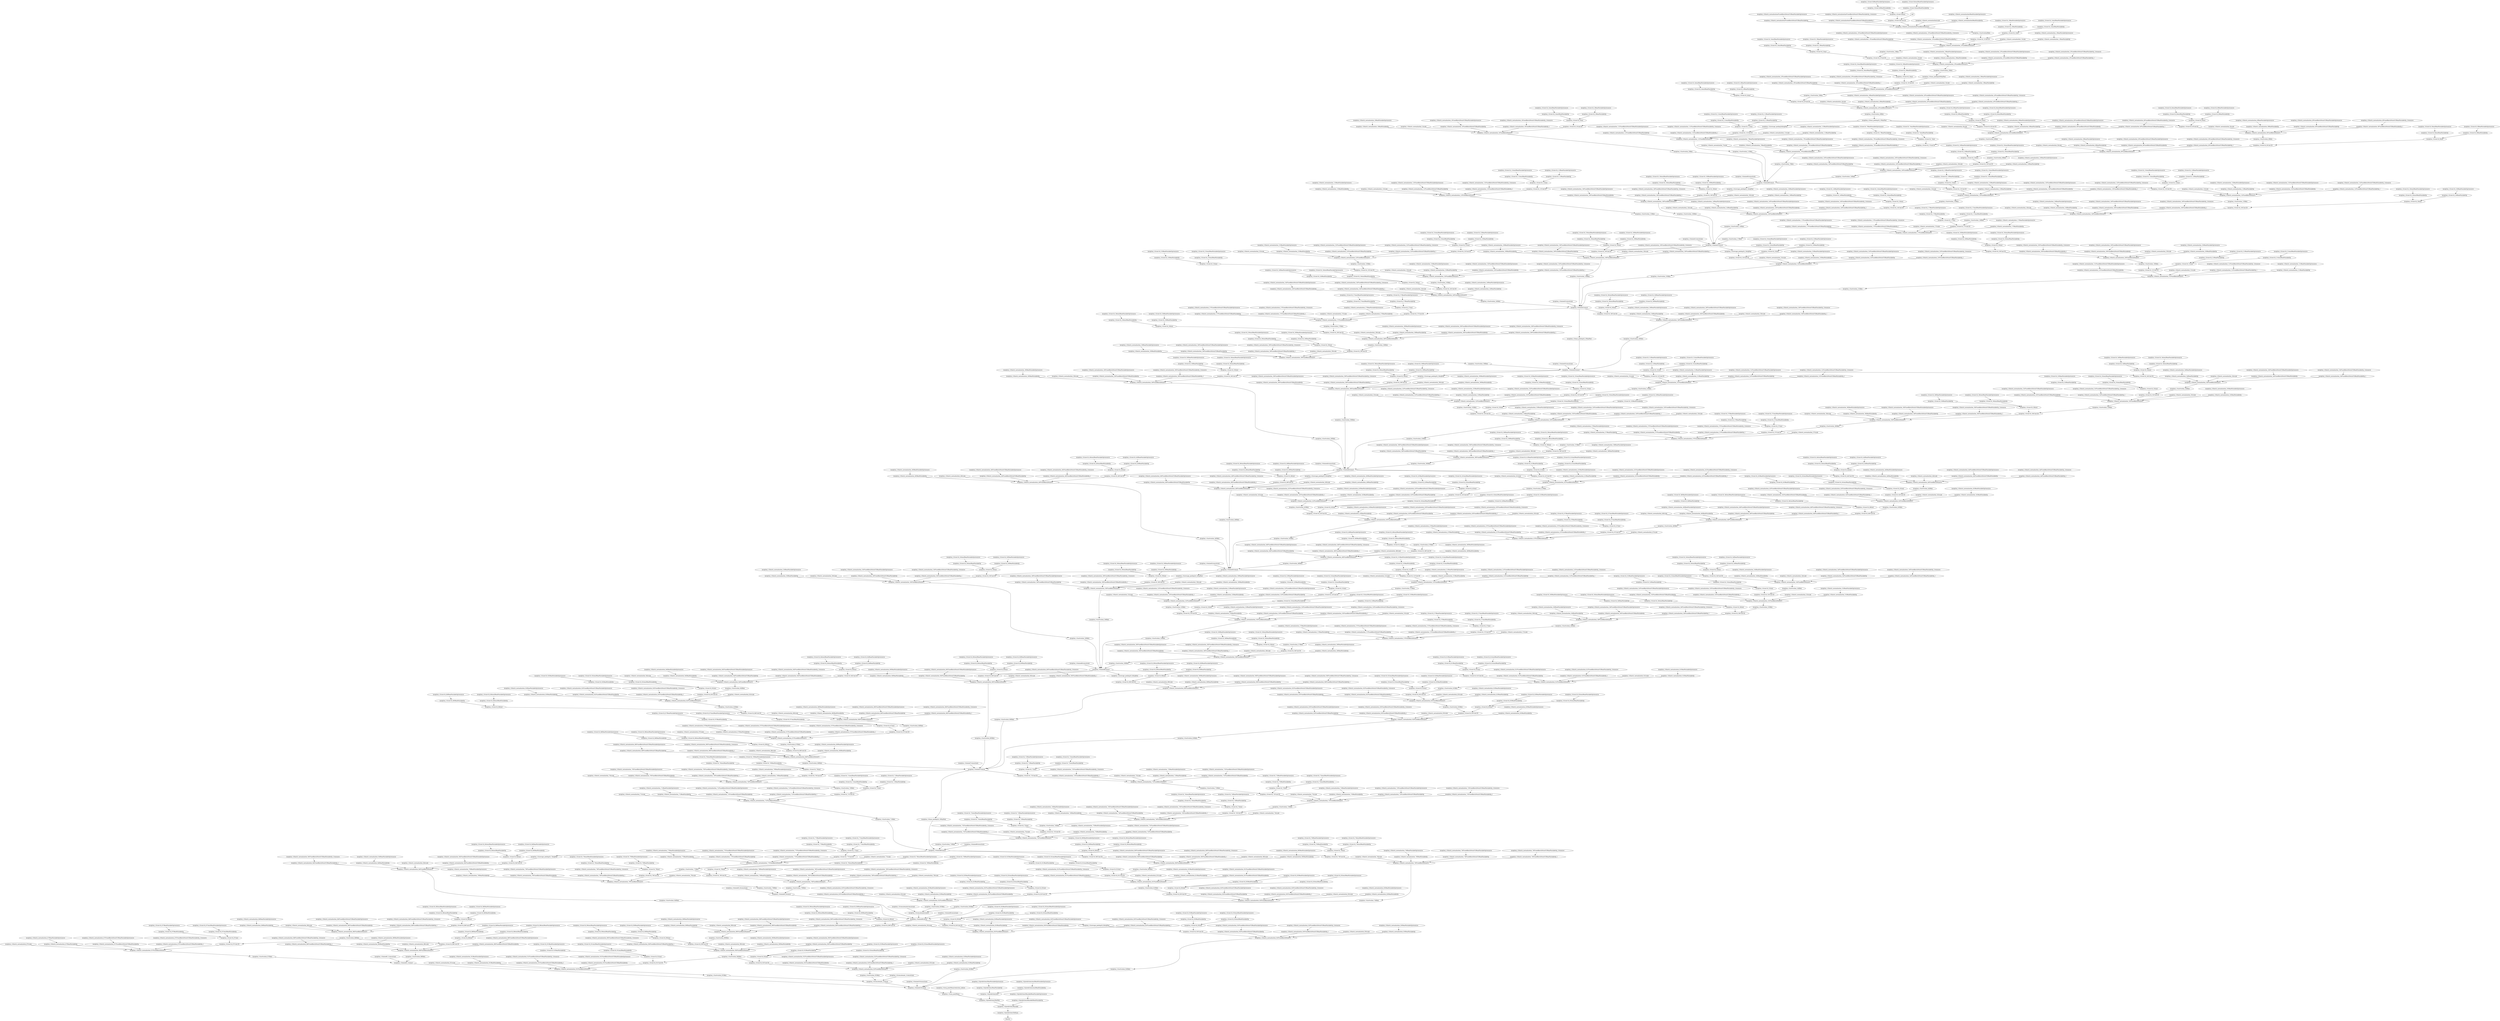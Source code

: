 strict digraph  {
self [op=Placeholder];
"inception_v3/conv2d/ReadVariableOp/resource" [op=Placeholder];
"inception_v3/conv2d/ReadVariableOp" [op=ReadVariableOp];
"inception_v3/conv2d/mul/ReadVariableOp/resource" [op=Placeholder];
"inception_v3/conv2d/mul/ReadVariableOp" [op=ReadVariableOp];
"inception_v3/conv2d/mul" [op=Mul];
"inception_v3/conv2d/Conv2D" [op=Conv2D];
"inception_v3/batch_normalization/scale" [op=Const];
"inception_v3/batch_normalization/ReadVariableOp/resource" [op=Placeholder];
"inception_v3/batch_normalization/ReadVariableOp" [op=ReadVariableOp];
"inception_v3/batch_normalization/FusedBatchNormV3/ReadVariableOp/resource" [op=Placeholder];
"inception_v3/batch_normalization/FusedBatchNormV3/ReadVariableOp" [op=ReadVariableOp];
"inception_v3/batch_normalization/FusedBatchNormV3/ReadVariableOp_1/resource" [op=Placeholder];
"inception_v3/batch_normalization/FusedBatchNormV3/ReadVariableOp_1" [op=ReadVariableOp];
"inception_v3/batch_normalization/FusedBatchNormV3" [op=FusedBatchNormV3];
"inception_v3/activation/Relu" [op=Relu];
"inception_v3/conv2d_1/ReadVariableOp/resource" [op=Placeholder];
"inception_v3/conv2d_1/ReadVariableOp" [op=ReadVariableOp];
"inception_v3/conv2d_1/mul/ReadVariableOp/resource" [op=Placeholder];
"inception_v3/conv2d_1/mul/ReadVariableOp" [op=ReadVariableOp];
"inception_v3/conv2d_1/mul" [op=Mul];
"inception_v3/conv2d_1/Conv2D" [op=Conv2D];
"inception_v3/batch_normalization_1/scale" [op=Const];
"inception_v3/batch_normalization_1/ReadVariableOp/resource" [op=Placeholder];
"inception_v3/batch_normalization_1/ReadVariableOp" [op=ReadVariableOp];
"inception_v3/batch_normalization_1/FusedBatchNormV3/ReadVariableOp/resource" [op=Placeholder];
"inception_v3/batch_normalization_1/FusedBatchNormV3/ReadVariableOp" [op=ReadVariableOp];
"inception_v3/batch_normalization_1/FusedBatchNormV3/ReadVariableOp_1/resource" [op=Placeholder];
"inception_v3/batch_normalization_1/FusedBatchNormV3/ReadVariableOp_1" [op=ReadVariableOp];
"inception_v3/batch_normalization_1/FusedBatchNormV3" [op=FusedBatchNormV3];
"inception_v3/activation_1/Relu" [op=Relu];
"inception_v3/conv2d_2/ReadVariableOp/resource" [op=Placeholder];
"inception_v3/conv2d_2/ReadVariableOp" [op=ReadVariableOp];
"inception_v3/conv2d_2/mul/ReadVariableOp/resource" [op=Placeholder];
"inception_v3/conv2d_2/mul/ReadVariableOp" [op=ReadVariableOp];
"inception_v3/conv2d_2/mul" [op=Mul];
"inception_v3/conv2d_2/Conv2D" [op=Conv2D];
"inception_v3/batch_normalization_2/scale" [op=Const];
"inception_v3/batch_normalization_2/ReadVariableOp/resource" [op=Placeholder];
"inception_v3/batch_normalization_2/ReadVariableOp" [op=ReadVariableOp];
"inception_v3/batch_normalization_2/FusedBatchNormV3/ReadVariableOp/resource" [op=Placeholder];
"inception_v3/batch_normalization_2/FusedBatchNormV3/ReadVariableOp" [op=ReadVariableOp];
"inception_v3/batch_normalization_2/FusedBatchNormV3/ReadVariableOp_1/resource" [op=Placeholder];
"inception_v3/batch_normalization_2/FusedBatchNormV3/ReadVariableOp_1" [op=ReadVariableOp];
"inception_v3/batch_normalization_2/FusedBatchNormV3" [op=FusedBatchNormV3];
"inception_v3/activation_2/Relu" [op=Relu];
"inception_v3/max_pooling2d/MaxPool" [op=MaxPool];
"inception_v3/conv2d_3/ReadVariableOp/resource" [op=Placeholder];
"inception_v3/conv2d_3/ReadVariableOp" [op=ReadVariableOp];
"inception_v3/conv2d_3/mul/ReadVariableOp/resource" [op=Placeholder];
"inception_v3/conv2d_3/mul/ReadVariableOp" [op=ReadVariableOp];
"inception_v3/conv2d_3/mul" [op=Mul];
"inception_v3/conv2d_3/Conv2D" [op=Conv2D];
"inception_v3/batch_normalization_3/scale" [op=Const];
"inception_v3/batch_normalization_3/ReadVariableOp/resource" [op=Placeholder];
"inception_v3/batch_normalization_3/ReadVariableOp" [op=ReadVariableOp];
"inception_v3/batch_normalization_3/FusedBatchNormV3/ReadVariableOp/resource" [op=Placeholder];
"inception_v3/batch_normalization_3/FusedBatchNormV3/ReadVariableOp" [op=ReadVariableOp];
"inception_v3/batch_normalization_3/FusedBatchNormV3/ReadVariableOp_1/resource" [op=Placeholder];
"inception_v3/batch_normalization_3/FusedBatchNormV3/ReadVariableOp_1" [op=ReadVariableOp];
"inception_v3/batch_normalization_3/FusedBatchNormV3" [op=FusedBatchNormV3];
"inception_v3/activation_3/Relu" [op=Relu];
"inception_v3/conv2d_4/ReadVariableOp/resource" [op=Placeholder];
"inception_v3/conv2d_4/ReadVariableOp" [op=ReadVariableOp];
"inception_v3/conv2d_4/mul/ReadVariableOp/resource" [op=Placeholder];
"inception_v3/conv2d_4/mul/ReadVariableOp" [op=ReadVariableOp];
"inception_v3/conv2d_4/mul" [op=Mul];
"inception_v3/conv2d_4/Conv2D" [op=Conv2D];
"inception_v3/batch_normalization_4/scale" [op=Placeholder];
"inception_v3/batch_normalization_4/ReadVariableOp/resource" [op=Placeholder];
"inception_v3/batch_normalization_4/ReadVariableOp" [op=ReadVariableOp];
"inception_v3/batch_normalization_4/FusedBatchNormV3/ReadVariableOp/resource" [op=Placeholder];
"inception_v3/batch_normalization_4/FusedBatchNormV3/ReadVariableOp" [op=ReadVariableOp];
"inception_v3/batch_normalization_4/FusedBatchNormV3/ReadVariableOp_1/resource" [op=Placeholder];
"inception_v3/batch_normalization_4/FusedBatchNormV3/ReadVariableOp_1" [op=ReadVariableOp];
"inception_v3/batch_normalization_4/FusedBatchNormV3" [op=FusedBatchNormV3];
"inception_v3/activation_4/Relu" [op=Relu];
"inception_v3/max_pooling2d_1/MaxPool" [op=MaxPool];
"inception_v3/conv2d_8/ReadVariableOp/resource" [op=Placeholder];
"inception_v3/conv2d_8/ReadVariableOp" [op=ReadVariableOp];
"inception_v3/conv2d_8/mul/ReadVariableOp/resource" [op=Placeholder];
"inception_v3/conv2d_8/mul/ReadVariableOp" [op=ReadVariableOp];
"inception_v3/conv2d_8/mul" [op=Mul];
"inception_v3/conv2d_8/Conv2D" [op=Conv2D];
"inception_v3/batch_normalization_8/scale" [op=Const];
"inception_v3/batch_normalization_8/ReadVariableOp/resource" [op=Placeholder];
"inception_v3/batch_normalization_8/ReadVariableOp" [op=ReadVariableOp];
"inception_v3/batch_normalization_8/FusedBatchNormV3/ReadVariableOp/resource" [op=Placeholder];
"inception_v3/batch_normalization_8/FusedBatchNormV3/ReadVariableOp" [op=ReadVariableOp];
"inception_v3/batch_normalization_8/FusedBatchNormV3/ReadVariableOp_1/resource" [op=Placeholder];
"inception_v3/batch_normalization_8/FusedBatchNormV3/ReadVariableOp_1" [op=ReadVariableOp];
"inception_v3/batch_normalization_8/FusedBatchNormV3" [op=FusedBatchNormV3];
"inception_v3/activation_8/Relu" [op=Relu];
"inception_v3/conv2d_9/ReadVariableOp/resource" [op=Placeholder];
"inception_v3/conv2d_9/ReadVariableOp" [op=ReadVariableOp];
"inception_v3/conv2d_9/mul/ReadVariableOp/resource" [op=Placeholder];
"inception_v3/conv2d_9/mul/ReadVariableOp" [op=ReadVariableOp];
"inception_v3/conv2d_9/mul" [op=Mul];
"inception_v3/conv2d_9/Conv2D" [op=Conv2D];
"inception_v3/conv2d_6/ReadVariableOp/resource" [op=Placeholder];
"inception_v3/conv2d_6/ReadVariableOp" [op=ReadVariableOp];
"inception_v3/conv2d_6/mul/ReadVariableOp/resource" [op=Placeholder];
"inception_v3/conv2d_6/mul/ReadVariableOp" [op=ReadVariableOp];
"inception_v3/conv2d_6/mul" [op=Mul];
"inception_v3/conv2d_6/Conv2D" [op=Conv2D];
"inception_v3/batch_normalization_9/scale" [op=Const];
"inception_v3/batch_normalization_9/ReadVariableOp/resource" [op=Placeholder];
"inception_v3/batch_normalization_9/ReadVariableOp" [op=ReadVariableOp];
"inception_v3/batch_normalization_9/FusedBatchNormV3/ReadVariableOp/resource" [op=Placeholder];
"inception_v3/batch_normalization_9/FusedBatchNormV3/ReadVariableOp" [op=ReadVariableOp];
"inception_v3/batch_normalization_9/FusedBatchNormV3/ReadVariableOp_1/resource" [op=Placeholder];
"inception_v3/batch_normalization_9/FusedBatchNormV3/ReadVariableOp_1" [op=ReadVariableOp];
"inception_v3/batch_normalization_9/FusedBatchNormV3" [op=FusedBatchNormV3];
"inception_v3/batch_normalization_6/scale" [op=Const];
"inception_v3/batch_normalization_6/ReadVariableOp/resource" [op=Placeholder];
"inception_v3/batch_normalization_6/ReadVariableOp" [op=ReadVariableOp];
"inception_v3/batch_normalization_6/FusedBatchNormV3/ReadVariableOp/resource" [op=Placeholder];
"inception_v3/batch_normalization_6/FusedBatchNormV3/ReadVariableOp" [op=ReadVariableOp];
"inception_v3/batch_normalization_6/FusedBatchNormV3/ReadVariableOp_1/resource" [op=Placeholder];
"inception_v3/batch_normalization_6/FusedBatchNormV3/ReadVariableOp_1" [op=ReadVariableOp];
"inception_v3/batch_normalization_6/FusedBatchNormV3" [op=FusedBatchNormV3];
"inception_v3/average_pooling2d/AvgPool" [op=AvgPool];
"inception_v3/activation_9/Relu" [op=Relu];
"inception_v3/activation_6/Relu" [op=Relu];
"inception_v3/conv2d_11/ReadVariableOp/resource" [op=Placeholder];
"inception_v3/conv2d_11/ReadVariableOp" [op=ReadVariableOp];
"inception_v3/conv2d_11/mul/ReadVariableOp/resource" [op=Placeholder];
"inception_v3/conv2d_11/mul/ReadVariableOp" [op=ReadVariableOp];
"inception_v3/conv2d_11/mul" [op=Mul];
"inception_v3/conv2d_11/Conv2D" [op=Conv2D];
"inception_v3/conv2d_10/ReadVariableOp/resource" [op=Placeholder];
"inception_v3/conv2d_10/ReadVariableOp" [op=ReadVariableOp];
"inception_v3/conv2d_10/mul/ReadVariableOp/resource" [op=Placeholder];
"inception_v3/conv2d_10/mul/ReadVariableOp" [op=ReadVariableOp];
"inception_v3/conv2d_10/mul" [op=Mul];
"inception_v3/conv2d_10/Conv2D" [op=Conv2D];
"inception_v3/conv2d_7/ReadVariableOp/resource" [op=Placeholder];
"inception_v3/conv2d_7/ReadVariableOp" [op=ReadVariableOp];
"inception_v3/conv2d_7/mul/ReadVariableOp/resource" [op=Placeholder];
"inception_v3/conv2d_7/mul/ReadVariableOp" [op=ReadVariableOp];
"inception_v3/conv2d_7/mul" [op=Mul];
"inception_v3/conv2d_7/Conv2D" [op=Conv2D];
"inception_v3/conv2d_5/ReadVariableOp/resource" [op=Placeholder];
"inception_v3/conv2d_5/ReadVariableOp" [op=ReadVariableOp];
"inception_v3/conv2d_5/mul/ReadVariableOp/resource" [op=Placeholder];
"inception_v3/conv2d_5/mul/ReadVariableOp" [op=ReadVariableOp];
"inception_v3/conv2d_5/mul" [op=Mul];
"inception_v3/conv2d_5/Conv2D" [op=Conv2D];
"inception_v3/batch_normalization_11/scale" [op=Const];
"inception_v3/batch_normalization_11/ReadVariableOp/resource" [op=Placeholder];
"inception_v3/batch_normalization_11/ReadVariableOp" [op=ReadVariableOp];
"inception_v3/batch_normalization_11/FusedBatchNormV3/ReadVariableOp/resource" [op=Placeholder];
"inception_v3/batch_normalization_11/FusedBatchNormV3/ReadVariableOp" [op=ReadVariableOp];
"inception_v3/batch_normalization_11/FusedBatchNormV3/ReadVariableOp_1/resource" [op=Placeholder];
"inception_v3/batch_normalization_11/FusedBatchNormV3/ReadVariableOp_1" [op=ReadVariableOp];
"inception_v3/batch_normalization_11/FusedBatchNormV3" [op=FusedBatchNormV3];
"inception_v3/batch_normalization_10/scale" [op=Const];
"inception_v3/batch_normalization_10/ReadVariableOp/resource" [op=Placeholder];
"inception_v3/batch_normalization_10/ReadVariableOp" [op=ReadVariableOp];
"inception_v3/batch_normalization_10/FusedBatchNormV3/ReadVariableOp/resource" [op=Placeholder];
"inception_v3/batch_normalization_10/FusedBatchNormV3/ReadVariableOp" [op=ReadVariableOp];
"inception_v3/batch_normalization_10/FusedBatchNormV3/ReadVariableOp_1/resource" [op=Placeholder];
"inception_v3/batch_normalization_10/FusedBatchNormV3/ReadVariableOp_1" [op=ReadVariableOp];
"inception_v3/batch_normalization_10/FusedBatchNormV3" [op=FusedBatchNormV3];
"inception_v3/batch_normalization_7/scale" [op=Const];
"inception_v3/batch_normalization_7/ReadVariableOp/resource" [op=Placeholder];
"inception_v3/batch_normalization_7/ReadVariableOp" [op=ReadVariableOp];
"inception_v3/batch_normalization_7/FusedBatchNormV3/ReadVariableOp/resource" [op=Placeholder];
"inception_v3/batch_normalization_7/FusedBatchNormV3/ReadVariableOp" [op=ReadVariableOp];
"inception_v3/batch_normalization_7/FusedBatchNormV3/ReadVariableOp_1/resource" [op=Placeholder];
"inception_v3/batch_normalization_7/FusedBatchNormV3/ReadVariableOp_1" [op=ReadVariableOp];
"inception_v3/batch_normalization_7/FusedBatchNormV3" [op=FusedBatchNormV3];
"inception_v3/batch_normalization_5/scale" [op=Const];
"inception_v3/batch_normalization_5/ReadVariableOp/resource" [op=Placeholder];
"inception_v3/batch_normalization_5/ReadVariableOp" [op=ReadVariableOp];
"inception_v3/batch_normalization_5/FusedBatchNormV3/ReadVariableOp/resource" [op=Placeholder];
"inception_v3/batch_normalization_5/FusedBatchNormV3/ReadVariableOp" [op=ReadVariableOp];
"inception_v3/batch_normalization_5/FusedBatchNormV3/ReadVariableOp_1/resource" [op=Placeholder];
"inception_v3/batch_normalization_5/FusedBatchNormV3/ReadVariableOp_1" [op=ReadVariableOp];
"inception_v3/batch_normalization_5/FusedBatchNormV3" [op=FusedBatchNormV3];
"inception_v3/activation_5/Relu" [op=Relu];
"inception_v3/activation_7/Relu" [op=Relu];
"inception_v3/activation_10/Relu" [op=Relu];
"inception_v3/activation_11/Relu" [op=Relu];
"inception_v3/mixed0/concat/axis" [op=Const];
"inception_v3/mixed0/concat" [op=ConcatV2];
"inception_v3/conv2d_15/ReadVariableOp/resource" [op=Placeholder];
"inception_v3/conv2d_15/ReadVariableOp" [op=ReadVariableOp];
"inception_v3/conv2d_15/mul/ReadVariableOp/resource" [op=Placeholder];
"inception_v3/conv2d_15/mul/ReadVariableOp" [op=ReadVariableOp];
"inception_v3/conv2d_15/mul" [op=Mul];
"inception_v3/conv2d_15/Conv2D" [op=Conv2D];
"inception_v3/batch_normalization_15/scale" [op=Const];
"inception_v3/batch_normalization_15/ReadVariableOp/resource" [op=Placeholder];
"inception_v3/batch_normalization_15/ReadVariableOp" [op=ReadVariableOp];
"inception_v3/batch_normalization_15/FusedBatchNormV3/ReadVariableOp/resource" [op=Placeholder];
"inception_v3/batch_normalization_15/FusedBatchNormV3/ReadVariableOp" [op=ReadVariableOp];
"inception_v3/batch_normalization_15/FusedBatchNormV3/ReadVariableOp_1/resource" [op=Placeholder];
"inception_v3/batch_normalization_15/FusedBatchNormV3/ReadVariableOp_1" [op=ReadVariableOp];
"inception_v3/batch_normalization_15/FusedBatchNormV3" [op=FusedBatchNormV3];
"inception_v3/activation_15/Relu" [op=Relu];
"inception_v3/conv2d_16/ReadVariableOp/resource" [op=Placeholder];
"inception_v3/conv2d_16/ReadVariableOp" [op=ReadVariableOp];
"inception_v3/conv2d_16/mul/ReadVariableOp/resource" [op=Placeholder];
"inception_v3/conv2d_16/mul/ReadVariableOp" [op=ReadVariableOp];
"inception_v3/conv2d_16/mul" [op=Mul];
"inception_v3/conv2d_16/Conv2D" [op=Conv2D];
"inception_v3/conv2d_13/ReadVariableOp/resource" [op=Placeholder];
"inception_v3/conv2d_13/ReadVariableOp" [op=ReadVariableOp];
"inception_v3/conv2d_13/mul/ReadVariableOp/resource" [op=Placeholder];
"inception_v3/conv2d_13/mul/ReadVariableOp" [op=ReadVariableOp];
"inception_v3/conv2d_13/mul" [op=Mul];
"inception_v3/conv2d_13/Conv2D" [op=Conv2D];
"inception_v3/batch_normalization_16/scale" [op=Const];
"inception_v3/batch_normalization_16/ReadVariableOp/resource" [op=Placeholder];
"inception_v3/batch_normalization_16/ReadVariableOp" [op=ReadVariableOp];
"inception_v3/batch_normalization_16/FusedBatchNormV3/ReadVariableOp/resource" [op=Placeholder];
"inception_v3/batch_normalization_16/FusedBatchNormV3/ReadVariableOp" [op=ReadVariableOp];
"inception_v3/batch_normalization_16/FusedBatchNormV3/ReadVariableOp_1/resource" [op=Placeholder];
"inception_v3/batch_normalization_16/FusedBatchNormV3/ReadVariableOp_1" [op=ReadVariableOp];
"inception_v3/batch_normalization_16/FusedBatchNormV3" [op=FusedBatchNormV3];
"inception_v3/batch_normalization_13/scale" [op=Const];
"inception_v3/batch_normalization_13/ReadVariableOp/resource" [op=Placeholder];
"inception_v3/batch_normalization_13/ReadVariableOp" [op=ReadVariableOp];
"inception_v3/batch_normalization_13/FusedBatchNormV3/ReadVariableOp/resource" [op=Placeholder];
"inception_v3/batch_normalization_13/FusedBatchNormV3/ReadVariableOp" [op=ReadVariableOp];
"inception_v3/batch_normalization_13/FusedBatchNormV3/ReadVariableOp_1/resource" [op=Placeholder];
"inception_v3/batch_normalization_13/FusedBatchNormV3/ReadVariableOp_1" [op=ReadVariableOp];
"inception_v3/batch_normalization_13/FusedBatchNormV3" [op=FusedBatchNormV3];
"inception_v3/average_pooling2d_1/AvgPool" [op=AvgPool];
"inception_v3/activation_16/Relu" [op=Relu];
"inception_v3/activation_13/Relu" [op=Relu];
"inception_v3/conv2d_18/ReadVariableOp/resource" [op=Placeholder];
"inception_v3/conv2d_18/ReadVariableOp" [op=ReadVariableOp];
"inception_v3/conv2d_18/mul/ReadVariableOp/resource" [op=Placeholder];
"inception_v3/conv2d_18/mul/ReadVariableOp" [op=ReadVariableOp];
"inception_v3/conv2d_18/mul" [op=Mul];
"inception_v3/conv2d_18/Conv2D" [op=Conv2D];
"inception_v3/conv2d_17/ReadVariableOp/resource" [op=Placeholder];
"inception_v3/conv2d_17/ReadVariableOp" [op=ReadVariableOp];
"inception_v3/conv2d_17/mul/ReadVariableOp/resource" [op=Placeholder];
"inception_v3/conv2d_17/mul/ReadVariableOp" [op=ReadVariableOp];
"inception_v3/conv2d_17/mul" [op=Mul];
"inception_v3/conv2d_17/Conv2D" [op=Conv2D];
"inception_v3/conv2d_14/ReadVariableOp/resource" [op=Placeholder];
"inception_v3/conv2d_14/ReadVariableOp" [op=ReadVariableOp];
"inception_v3/conv2d_14/mul/ReadVariableOp/resource" [op=Placeholder];
"inception_v3/conv2d_14/mul/ReadVariableOp" [op=ReadVariableOp];
"inception_v3/conv2d_14/mul" [op=Mul];
"inception_v3/conv2d_14/Conv2D" [op=Conv2D];
"inception_v3/conv2d_12/ReadVariableOp/resource" [op=Placeholder];
"inception_v3/conv2d_12/ReadVariableOp" [op=ReadVariableOp];
"inception_v3/conv2d_12/mul/ReadVariableOp/resource" [op=Placeholder];
"inception_v3/conv2d_12/mul/ReadVariableOp" [op=ReadVariableOp];
"inception_v3/conv2d_12/mul" [op=Mul];
"inception_v3/conv2d_12/Conv2D" [op=Conv2D];
"inception_v3/batch_normalization_18/scale" [op=Const];
"inception_v3/batch_normalization_18/ReadVariableOp/resource" [op=Placeholder];
"inception_v3/batch_normalization_18/ReadVariableOp" [op=ReadVariableOp];
"inception_v3/batch_normalization_18/FusedBatchNormV3/ReadVariableOp/resource" [op=Placeholder];
"inception_v3/batch_normalization_18/FusedBatchNormV3/ReadVariableOp" [op=ReadVariableOp];
"inception_v3/batch_normalization_18/FusedBatchNormV3/ReadVariableOp_1/resource" [op=Placeholder];
"inception_v3/batch_normalization_18/FusedBatchNormV3/ReadVariableOp_1" [op=ReadVariableOp];
"inception_v3/batch_normalization_18/FusedBatchNormV3" [op=FusedBatchNormV3];
"inception_v3/batch_normalization_17/scale" [op=Const];
"inception_v3/batch_normalization_17/ReadVariableOp/resource" [op=Placeholder];
"inception_v3/batch_normalization_17/ReadVariableOp" [op=ReadVariableOp];
"inception_v3/batch_normalization_17/FusedBatchNormV3/ReadVariableOp/resource" [op=Placeholder];
"inception_v3/batch_normalization_17/FusedBatchNormV3/ReadVariableOp" [op=ReadVariableOp];
"inception_v3/batch_normalization_17/FusedBatchNormV3/ReadVariableOp_1/resource" [op=Placeholder];
"inception_v3/batch_normalization_17/FusedBatchNormV3/ReadVariableOp_1" [op=ReadVariableOp];
"inception_v3/batch_normalization_17/FusedBatchNormV3" [op=FusedBatchNormV3];
"inception_v3/batch_normalization_14/scale" [op=Const];
"inception_v3/batch_normalization_14/ReadVariableOp/resource" [op=Placeholder];
"inception_v3/batch_normalization_14/ReadVariableOp" [op=ReadVariableOp];
"inception_v3/batch_normalization_14/FusedBatchNormV3/ReadVariableOp/resource" [op=Placeholder];
"inception_v3/batch_normalization_14/FusedBatchNormV3/ReadVariableOp" [op=ReadVariableOp];
"inception_v3/batch_normalization_14/FusedBatchNormV3/ReadVariableOp_1/resource" [op=Placeholder];
"inception_v3/batch_normalization_14/FusedBatchNormV3/ReadVariableOp_1" [op=ReadVariableOp];
"inception_v3/batch_normalization_14/FusedBatchNormV3" [op=FusedBatchNormV3];
"inception_v3/batch_normalization_12/scale" [op=Const];
"inception_v3/batch_normalization_12/ReadVariableOp/resource" [op=Placeholder];
"inception_v3/batch_normalization_12/ReadVariableOp" [op=ReadVariableOp];
"inception_v3/batch_normalization_12/FusedBatchNormV3/ReadVariableOp/resource" [op=Placeholder];
"inception_v3/batch_normalization_12/FusedBatchNormV3/ReadVariableOp" [op=ReadVariableOp];
"inception_v3/batch_normalization_12/FusedBatchNormV3/ReadVariableOp_1/resource" [op=Placeholder];
"inception_v3/batch_normalization_12/FusedBatchNormV3/ReadVariableOp_1" [op=ReadVariableOp];
"inception_v3/batch_normalization_12/FusedBatchNormV3" [op=FusedBatchNormV3];
"inception_v3/activation_12/Relu" [op=Relu];
"inception_v3/activation_14/Relu" [op=Relu];
"inception_v3/activation_17/Relu" [op=Relu];
"inception_v3/activation_18/Relu" [op=Relu];
"inception_v3/mixed1/concat/axis" [op=Const];
"inception_v3/mixed1/concat" [op=ConcatV2];
"inception_v3/conv2d_22/ReadVariableOp/resource" [op=Placeholder];
"inception_v3/conv2d_22/ReadVariableOp" [op=ReadVariableOp];
"inception_v3/conv2d_22/mul/ReadVariableOp/resource" [op=Placeholder];
"inception_v3/conv2d_22/mul/ReadVariableOp" [op=ReadVariableOp];
"inception_v3/conv2d_22/mul" [op=Mul];
"inception_v3/conv2d_22/Conv2D" [op=Conv2D];
"inception_v3/batch_normalization_22/scale" [op=Const];
"inception_v3/batch_normalization_22/ReadVariableOp/resource" [op=Placeholder];
"inception_v3/batch_normalization_22/ReadVariableOp" [op=ReadVariableOp];
"inception_v3/batch_normalization_22/FusedBatchNormV3/ReadVariableOp/resource" [op=Placeholder];
"inception_v3/batch_normalization_22/FusedBatchNormV3/ReadVariableOp" [op=ReadVariableOp];
"inception_v3/batch_normalization_22/FusedBatchNormV3/ReadVariableOp_1/resource" [op=Placeholder];
"inception_v3/batch_normalization_22/FusedBatchNormV3/ReadVariableOp_1" [op=ReadVariableOp];
"inception_v3/batch_normalization_22/FusedBatchNormV3" [op=FusedBatchNormV3];
"inception_v3/activation_22/Relu" [op=Relu];
"inception_v3/conv2d_23/ReadVariableOp/resource" [op=Placeholder];
"inception_v3/conv2d_23/ReadVariableOp" [op=ReadVariableOp];
"inception_v3/conv2d_23/mul/ReadVariableOp/resource" [op=Placeholder];
"inception_v3/conv2d_23/mul/ReadVariableOp" [op=ReadVariableOp];
"inception_v3/conv2d_23/mul" [op=Mul];
"inception_v3/conv2d_23/Conv2D" [op=Conv2D];
"inception_v3/conv2d_20/ReadVariableOp/resource" [op=Placeholder];
"inception_v3/conv2d_20/ReadVariableOp" [op=ReadVariableOp];
"inception_v3/conv2d_20/mul/ReadVariableOp/resource" [op=Placeholder];
"inception_v3/conv2d_20/mul/ReadVariableOp" [op=ReadVariableOp];
"inception_v3/conv2d_20/mul" [op=Mul];
"inception_v3/conv2d_20/Conv2D" [op=Conv2D];
"inception_v3/batch_normalization_23/scale" [op=Const];
"inception_v3/batch_normalization_23/ReadVariableOp/resource" [op=Placeholder];
"inception_v3/batch_normalization_23/ReadVariableOp" [op=ReadVariableOp];
"inception_v3/batch_normalization_23/FusedBatchNormV3/ReadVariableOp/resource" [op=Placeholder];
"inception_v3/batch_normalization_23/FusedBatchNormV3/ReadVariableOp" [op=ReadVariableOp];
"inception_v3/batch_normalization_23/FusedBatchNormV3/ReadVariableOp_1/resource" [op=Placeholder];
"inception_v3/batch_normalization_23/FusedBatchNormV3/ReadVariableOp_1" [op=ReadVariableOp];
"inception_v3/batch_normalization_23/FusedBatchNormV3" [op=FusedBatchNormV3];
"inception_v3/batch_normalization_20/scale" [op=Const];
"inception_v3/batch_normalization_20/ReadVariableOp/resource" [op=Placeholder];
"inception_v3/batch_normalization_20/ReadVariableOp" [op=ReadVariableOp];
"inception_v3/batch_normalization_20/FusedBatchNormV3/ReadVariableOp/resource" [op=Placeholder];
"inception_v3/batch_normalization_20/FusedBatchNormV3/ReadVariableOp" [op=ReadVariableOp];
"inception_v3/batch_normalization_20/FusedBatchNormV3/ReadVariableOp_1/resource" [op=Placeholder];
"inception_v3/batch_normalization_20/FusedBatchNormV3/ReadVariableOp_1" [op=ReadVariableOp];
"inception_v3/batch_normalization_20/FusedBatchNormV3" [op=FusedBatchNormV3];
"inception_v3/average_pooling2d_2/AvgPool" [op=AvgPool];
"inception_v3/activation_23/Relu" [op=Relu];
"inception_v3/activation_20/Relu" [op=Relu];
"inception_v3/conv2d_25/ReadVariableOp/resource" [op=Placeholder];
"inception_v3/conv2d_25/ReadVariableOp" [op=ReadVariableOp];
"inception_v3/conv2d_25/mul/ReadVariableOp/resource" [op=Placeholder];
"inception_v3/conv2d_25/mul/ReadVariableOp" [op=ReadVariableOp];
"inception_v3/conv2d_25/mul" [op=Mul];
"inception_v3/conv2d_25/Conv2D" [op=Conv2D];
"inception_v3/conv2d_24/ReadVariableOp/resource" [op=Placeholder];
"inception_v3/conv2d_24/ReadVariableOp" [op=ReadVariableOp];
"inception_v3/conv2d_24/mul/ReadVariableOp/resource" [op=Placeholder];
"inception_v3/conv2d_24/mul/ReadVariableOp" [op=ReadVariableOp];
"inception_v3/conv2d_24/mul" [op=Mul];
"inception_v3/conv2d_24/Conv2D" [op=Conv2D];
"inception_v3/conv2d_21/ReadVariableOp/resource" [op=Placeholder];
"inception_v3/conv2d_21/ReadVariableOp" [op=ReadVariableOp];
"inception_v3/conv2d_21/mul/ReadVariableOp/resource" [op=Placeholder];
"inception_v3/conv2d_21/mul/ReadVariableOp" [op=ReadVariableOp];
"inception_v3/conv2d_21/mul" [op=Mul];
"inception_v3/conv2d_21/Conv2D" [op=Conv2D];
"inception_v3/conv2d_19/ReadVariableOp/resource" [op=Placeholder];
"inception_v3/conv2d_19/ReadVariableOp" [op=ReadVariableOp];
"inception_v3/conv2d_19/mul/ReadVariableOp/resource" [op=Placeholder];
"inception_v3/conv2d_19/mul/ReadVariableOp" [op=ReadVariableOp];
"inception_v3/conv2d_19/mul" [op=Mul];
"inception_v3/conv2d_19/Conv2D" [op=Conv2D];
"inception_v3/batch_normalization_25/scale" [op=Const];
"inception_v3/batch_normalization_25/ReadVariableOp/resource" [op=Placeholder];
"inception_v3/batch_normalization_25/ReadVariableOp" [op=ReadVariableOp];
"inception_v3/batch_normalization_25/FusedBatchNormV3/ReadVariableOp/resource" [op=Placeholder];
"inception_v3/batch_normalization_25/FusedBatchNormV3/ReadVariableOp" [op=ReadVariableOp];
"inception_v3/batch_normalization_25/FusedBatchNormV3/ReadVariableOp_1/resource" [op=Placeholder];
"inception_v3/batch_normalization_25/FusedBatchNormV3/ReadVariableOp_1" [op=ReadVariableOp];
"inception_v3/batch_normalization_25/FusedBatchNormV3" [op=FusedBatchNormV3];
"inception_v3/batch_normalization_24/scale" [op=Const];
"inception_v3/batch_normalization_24/ReadVariableOp/resource" [op=Placeholder];
"inception_v3/batch_normalization_24/ReadVariableOp" [op=ReadVariableOp];
"inception_v3/batch_normalization_24/FusedBatchNormV3/ReadVariableOp/resource" [op=Placeholder];
"inception_v3/batch_normalization_24/FusedBatchNormV3/ReadVariableOp" [op=ReadVariableOp];
"inception_v3/batch_normalization_24/FusedBatchNormV3/ReadVariableOp_1/resource" [op=Placeholder];
"inception_v3/batch_normalization_24/FusedBatchNormV3/ReadVariableOp_1" [op=ReadVariableOp];
"inception_v3/batch_normalization_24/FusedBatchNormV3" [op=FusedBatchNormV3];
"inception_v3/batch_normalization_21/scale" [op=Const];
"inception_v3/batch_normalization_21/ReadVariableOp/resource" [op=Placeholder];
"inception_v3/batch_normalization_21/ReadVariableOp" [op=ReadVariableOp];
"inception_v3/batch_normalization_21/FusedBatchNormV3/ReadVariableOp/resource" [op=Placeholder];
"inception_v3/batch_normalization_21/FusedBatchNormV3/ReadVariableOp" [op=ReadVariableOp];
"inception_v3/batch_normalization_21/FusedBatchNormV3/ReadVariableOp_1/resource" [op=Placeholder];
"inception_v3/batch_normalization_21/FusedBatchNormV3/ReadVariableOp_1" [op=ReadVariableOp];
"inception_v3/batch_normalization_21/FusedBatchNormV3" [op=FusedBatchNormV3];
"inception_v3/batch_normalization_19/scale" [op=Const];
"inception_v3/batch_normalization_19/ReadVariableOp/resource" [op=Placeholder];
"inception_v3/batch_normalization_19/ReadVariableOp" [op=ReadVariableOp];
"inception_v3/batch_normalization_19/FusedBatchNormV3/ReadVariableOp/resource" [op=Placeholder];
"inception_v3/batch_normalization_19/FusedBatchNormV3/ReadVariableOp" [op=ReadVariableOp];
"inception_v3/batch_normalization_19/FusedBatchNormV3/ReadVariableOp_1/resource" [op=Placeholder];
"inception_v3/batch_normalization_19/FusedBatchNormV3/ReadVariableOp_1" [op=ReadVariableOp];
"inception_v3/batch_normalization_19/FusedBatchNormV3" [op=FusedBatchNormV3];
"inception_v3/activation_19/Relu" [op=Relu];
"inception_v3/activation_21/Relu" [op=Relu];
"inception_v3/activation_24/Relu" [op=Relu];
"inception_v3/activation_25/Relu" [op=Relu];
"inception_v3/mixed2/concat/axis" [op=Const];
"inception_v3/mixed2/concat" [op=ConcatV2];
"inception_v3/conv2d_27/ReadVariableOp/resource" [op=Placeholder];
"inception_v3/conv2d_27/ReadVariableOp" [op=ReadVariableOp];
"inception_v3/conv2d_27/mul/ReadVariableOp/resource" [op=Placeholder];
"inception_v3/conv2d_27/mul/ReadVariableOp" [op=ReadVariableOp];
"inception_v3/conv2d_27/mul" [op=Mul];
"inception_v3/conv2d_27/Conv2D" [op=Conv2D];
"inception_v3/batch_normalization_27/scale" [op=Const];
"inception_v3/batch_normalization_27/ReadVariableOp/resource" [op=Placeholder];
"inception_v3/batch_normalization_27/ReadVariableOp" [op=ReadVariableOp];
"inception_v3/batch_normalization_27/FusedBatchNormV3/ReadVariableOp/resource" [op=Placeholder];
"inception_v3/batch_normalization_27/FusedBatchNormV3/ReadVariableOp" [op=ReadVariableOp];
"inception_v3/batch_normalization_27/FusedBatchNormV3/ReadVariableOp_1/resource" [op=Placeholder];
"inception_v3/batch_normalization_27/FusedBatchNormV3/ReadVariableOp_1" [op=ReadVariableOp];
"inception_v3/batch_normalization_27/FusedBatchNormV3" [op=FusedBatchNormV3];
"inception_v3/activation_27/Relu" [op=Relu];
"inception_v3/conv2d_28/ReadVariableOp/resource" [op=Placeholder];
"inception_v3/conv2d_28/ReadVariableOp" [op=ReadVariableOp];
"inception_v3/conv2d_28/mul/ReadVariableOp/resource" [op=Placeholder];
"inception_v3/conv2d_28/mul/ReadVariableOp" [op=ReadVariableOp];
"inception_v3/conv2d_28/mul" [op=Mul];
"inception_v3/conv2d_28/Conv2D" [op=Conv2D];
"inception_v3/batch_normalization_28/scale" [op=Const];
"inception_v3/batch_normalization_28/ReadVariableOp/resource" [op=Placeholder];
"inception_v3/batch_normalization_28/ReadVariableOp" [op=ReadVariableOp];
"inception_v3/batch_normalization_28/FusedBatchNormV3/ReadVariableOp/resource" [op=Placeholder];
"inception_v3/batch_normalization_28/FusedBatchNormV3/ReadVariableOp" [op=ReadVariableOp];
"inception_v3/batch_normalization_28/FusedBatchNormV3/ReadVariableOp_1/resource" [op=Placeholder];
"inception_v3/batch_normalization_28/FusedBatchNormV3/ReadVariableOp_1" [op=ReadVariableOp];
"inception_v3/batch_normalization_28/FusedBatchNormV3" [op=FusedBatchNormV3];
"inception_v3/activation_28/Relu" [op=Relu];
"inception_v3/conv2d_29/ReadVariableOp/resource" [op=Placeholder];
"inception_v3/conv2d_29/ReadVariableOp" [op=ReadVariableOp];
"inception_v3/conv2d_29/mul/ReadVariableOp/resource" [op=Placeholder];
"inception_v3/conv2d_29/mul/ReadVariableOp" [op=ReadVariableOp];
"inception_v3/conv2d_29/mul" [op=Mul];
"inception_v3/conv2d_29/Conv2D" [op=Conv2D];
"inception_v3/conv2d_26/ReadVariableOp/resource" [op=Placeholder];
"inception_v3/conv2d_26/ReadVariableOp" [op=ReadVariableOp];
"inception_v3/conv2d_26/mul/ReadVariableOp/resource" [op=Placeholder];
"inception_v3/conv2d_26/mul/ReadVariableOp" [op=ReadVariableOp];
"inception_v3/conv2d_26/mul" [op=Mul];
"inception_v3/conv2d_26/Conv2D" [op=Conv2D];
"inception_v3/batch_normalization_29/scale" [op=Const];
"inception_v3/batch_normalization_29/ReadVariableOp/resource" [op=Placeholder];
"inception_v3/batch_normalization_29/ReadVariableOp" [op=ReadVariableOp];
"inception_v3/batch_normalization_29/FusedBatchNormV3/ReadVariableOp/resource" [op=Placeholder];
"inception_v3/batch_normalization_29/FusedBatchNormV3/ReadVariableOp" [op=ReadVariableOp];
"inception_v3/batch_normalization_29/FusedBatchNormV3/ReadVariableOp_1/resource" [op=Placeholder];
"inception_v3/batch_normalization_29/FusedBatchNormV3/ReadVariableOp_1" [op=ReadVariableOp];
"inception_v3/batch_normalization_29/FusedBatchNormV3" [op=FusedBatchNormV3];
"inception_v3/batch_normalization_26/scale" [op=Placeholder];
"inception_v3/batch_normalization_26/ReadVariableOp/resource" [op=Placeholder];
"inception_v3/batch_normalization_26/ReadVariableOp" [op=ReadVariableOp];
"inception_v3/batch_normalization_26/FusedBatchNormV3/ReadVariableOp/resource" [op=Placeholder];
"inception_v3/batch_normalization_26/FusedBatchNormV3/ReadVariableOp" [op=ReadVariableOp];
"inception_v3/batch_normalization_26/FusedBatchNormV3/ReadVariableOp_1/resource" [op=Placeholder];
"inception_v3/batch_normalization_26/FusedBatchNormV3/ReadVariableOp_1" [op=ReadVariableOp];
"inception_v3/batch_normalization_26/FusedBatchNormV3" [op=FusedBatchNormV3];
"inception_v3/activation_26/Relu" [op=Relu];
"inception_v3/activation_29/Relu" [op=Relu];
"inception_v3/max_pooling2d_2/MaxPool" [op=MaxPool];
"inception_v3/mixed3/concat/axis" [op=Const];
"inception_v3/mixed3/concat" [op=ConcatV2];
"inception_v3/conv2d_34/ReadVariableOp/resource" [op=Placeholder];
"inception_v3/conv2d_34/ReadVariableOp" [op=ReadVariableOp];
"inception_v3/conv2d_34/mul/ReadVariableOp/resource" [op=Placeholder];
"inception_v3/conv2d_34/mul/ReadVariableOp" [op=ReadVariableOp];
"inception_v3/conv2d_34/mul" [op=Mul];
"inception_v3/conv2d_34/Conv2D" [op=Conv2D];
"inception_v3/batch_normalization_34/scale" [op=Const];
"inception_v3/batch_normalization_34/ReadVariableOp/resource" [op=Placeholder];
"inception_v3/batch_normalization_34/ReadVariableOp" [op=ReadVariableOp];
"inception_v3/batch_normalization_34/FusedBatchNormV3/ReadVariableOp/resource" [op=Placeholder];
"inception_v3/batch_normalization_34/FusedBatchNormV3/ReadVariableOp" [op=ReadVariableOp];
"inception_v3/batch_normalization_34/FusedBatchNormV3/ReadVariableOp_1/resource" [op=Placeholder];
"inception_v3/batch_normalization_34/FusedBatchNormV3/ReadVariableOp_1" [op=ReadVariableOp];
"inception_v3/batch_normalization_34/FusedBatchNormV3" [op=FusedBatchNormV3];
"inception_v3/activation_34/Relu" [op=Relu];
"inception_v3/conv2d_35/ReadVariableOp/resource" [op=Placeholder];
"inception_v3/conv2d_35/ReadVariableOp" [op=ReadVariableOp];
"inception_v3/conv2d_35/mul/ReadVariableOp/resource" [op=Placeholder];
"inception_v3/conv2d_35/mul/ReadVariableOp" [op=ReadVariableOp];
"inception_v3/conv2d_35/mul" [op=Mul];
"inception_v3/conv2d_35/Conv2D" [op=Conv2D];
"inception_v3/batch_normalization_35/scale" [op=Const];
"inception_v3/batch_normalization_35/ReadVariableOp/resource" [op=Placeholder];
"inception_v3/batch_normalization_35/ReadVariableOp" [op=ReadVariableOp];
"inception_v3/batch_normalization_35/FusedBatchNormV3/ReadVariableOp/resource" [op=Placeholder];
"inception_v3/batch_normalization_35/FusedBatchNormV3/ReadVariableOp" [op=ReadVariableOp];
"inception_v3/batch_normalization_35/FusedBatchNormV3/ReadVariableOp_1/resource" [op=Placeholder];
"inception_v3/batch_normalization_35/FusedBatchNormV3/ReadVariableOp_1" [op=ReadVariableOp];
"inception_v3/batch_normalization_35/FusedBatchNormV3" [op=FusedBatchNormV3];
"inception_v3/activation_35/Relu" [op=Relu];
"inception_v3/conv2d_36/ReadVariableOp/resource" [op=Placeholder];
"inception_v3/conv2d_36/ReadVariableOp" [op=ReadVariableOp];
"inception_v3/conv2d_36/mul/ReadVariableOp/resource" [op=Placeholder];
"inception_v3/conv2d_36/mul/ReadVariableOp" [op=ReadVariableOp];
"inception_v3/conv2d_36/mul" [op=Mul];
"inception_v3/conv2d_36/Conv2D" [op=Conv2D];
"inception_v3/conv2d_31/ReadVariableOp/resource" [op=Placeholder];
"inception_v3/conv2d_31/ReadVariableOp" [op=ReadVariableOp];
"inception_v3/conv2d_31/mul/ReadVariableOp/resource" [op=Placeholder];
"inception_v3/conv2d_31/mul/ReadVariableOp" [op=ReadVariableOp];
"inception_v3/conv2d_31/mul" [op=Mul];
"inception_v3/conv2d_31/Conv2D" [op=Conv2D];
"inception_v3/batch_normalization_36/scale" [op=Const];
"inception_v3/batch_normalization_36/ReadVariableOp/resource" [op=Placeholder];
"inception_v3/batch_normalization_36/ReadVariableOp" [op=ReadVariableOp];
"inception_v3/batch_normalization_36/FusedBatchNormV3/ReadVariableOp/resource" [op=Placeholder];
"inception_v3/batch_normalization_36/FusedBatchNormV3/ReadVariableOp" [op=ReadVariableOp];
"inception_v3/batch_normalization_36/FusedBatchNormV3/ReadVariableOp_1/resource" [op=Placeholder];
"inception_v3/batch_normalization_36/FusedBatchNormV3/ReadVariableOp_1" [op=ReadVariableOp];
"inception_v3/batch_normalization_36/FusedBatchNormV3" [op=FusedBatchNormV3];
"inception_v3/batch_normalization_31/scale" [op=Const];
"inception_v3/batch_normalization_31/ReadVariableOp/resource" [op=Placeholder];
"inception_v3/batch_normalization_31/ReadVariableOp" [op=ReadVariableOp];
"inception_v3/batch_normalization_31/FusedBatchNormV3/ReadVariableOp/resource" [op=Placeholder];
"inception_v3/batch_normalization_31/FusedBatchNormV3/ReadVariableOp" [op=ReadVariableOp];
"inception_v3/batch_normalization_31/FusedBatchNormV3/ReadVariableOp_1/resource" [op=Placeholder];
"inception_v3/batch_normalization_31/FusedBatchNormV3/ReadVariableOp_1" [op=ReadVariableOp];
"inception_v3/batch_normalization_31/FusedBatchNormV3" [op=FusedBatchNormV3];
"inception_v3/activation_36/Relu" [op=Relu];
"inception_v3/activation_31/Relu" [op=Relu];
"inception_v3/conv2d_37/ReadVariableOp/resource" [op=Placeholder];
"inception_v3/conv2d_37/ReadVariableOp" [op=ReadVariableOp];
"inception_v3/conv2d_37/mul/ReadVariableOp/resource" [op=Placeholder];
"inception_v3/conv2d_37/mul/ReadVariableOp" [op=ReadVariableOp];
"inception_v3/conv2d_37/mul" [op=Mul];
"inception_v3/conv2d_37/Conv2D" [op=Conv2D];
"inception_v3/conv2d_32/ReadVariableOp/resource" [op=Placeholder];
"inception_v3/conv2d_32/ReadVariableOp" [op=ReadVariableOp];
"inception_v3/conv2d_32/mul/ReadVariableOp/resource" [op=Placeholder];
"inception_v3/conv2d_32/mul/ReadVariableOp" [op=ReadVariableOp];
"inception_v3/conv2d_32/mul" [op=Mul];
"inception_v3/conv2d_32/Conv2D" [op=Conv2D];
"inception_v3/batch_normalization_37/scale" [op=Const];
"inception_v3/batch_normalization_37/ReadVariableOp/resource" [op=Placeholder];
"inception_v3/batch_normalization_37/ReadVariableOp" [op=ReadVariableOp];
"inception_v3/batch_normalization_37/FusedBatchNormV3/ReadVariableOp/resource" [op=Placeholder];
"inception_v3/batch_normalization_37/FusedBatchNormV3/ReadVariableOp" [op=ReadVariableOp];
"inception_v3/batch_normalization_37/FusedBatchNormV3/ReadVariableOp_1/resource" [op=Placeholder];
"inception_v3/batch_normalization_37/FusedBatchNormV3/ReadVariableOp_1" [op=ReadVariableOp];
"inception_v3/batch_normalization_37/FusedBatchNormV3" [op=FusedBatchNormV3];
"inception_v3/batch_normalization_32/scale" [op=Const];
"inception_v3/batch_normalization_32/ReadVariableOp/resource" [op=Placeholder];
"inception_v3/batch_normalization_32/ReadVariableOp" [op=ReadVariableOp];
"inception_v3/batch_normalization_32/FusedBatchNormV3/ReadVariableOp/resource" [op=Placeholder];
"inception_v3/batch_normalization_32/FusedBatchNormV3/ReadVariableOp" [op=ReadVariableOp];
"inception_v3/batch_normalization_32/FusedBatchNormV3/ReadVariableOp_1/resource" [op=Placeholder];
"inception_v3/batch_normalization_32/FusedBatchNormV3/ReadVariableOp_1" [op=ReadVariableOp];
"inception_v3/batch_normalization_32/FusedBatchNormV3" [op=FusedBatchNormV3];
"inception_v3/average_pooling2d_3/AvgPool" [op=AvgPool];
"inception_v3/activation_37/Relu" [op=Relu];
"inception_v3/activation_32/Relu" [op=Relu];
"inception_v3/conv2d_39/ReadVariableOp/resource" [op=Placeholder];
"inception_v3/conv2d_39/ReadVariableOp" [op=ReadVariableOp];
"inception_v3/conv2d_39/mul/ReadVariableOp/resource" [op=Placeholder];
"inception_v3/conv2d_39/mul/ReadVariableOp" [op=ReadVariableOp];
"inception_v3/conv2d_39/mul" [op=Mul];
"inception_v3/conv2d_39/Conv2D" [op=Conv2D];
"inception_v3/conv2d_38/ReadVariableOp/resource" [op=Placeholder];
"inception_v3/conv2d_38/ReadVariableOp" [op=ReadVariableOp];
"inception_v3/conv2d_38/mul/ReadVariableOp/resource" [op=Placeholder];
"inception_v3/conv2d_38/mul/ReadVariableOp" [op=ReadVariableOp];
"inception_v3/conv2d_38/mul" [op=Mul];
"inception_v3/conv2d_38/Conv2D" [op=Conv2D];
"inception_v3/conv2d_33/ReadVariableOp/resource" [op=Placeholder];
"inception_v3/conv2d_33/ReadVariableOp" [op=ReadVariableOp];
"inception_v3/conv2d_33/mul/ReadVariableOp/resource" [op=Placeholder];
"inception_v3/conv2d_33/mul/ReadVariableOp" [op=ReadVariableOp];
"inception_v3/conv2d_33/mul" [op=Mul];
"inception_v3/conv2d_33/Conv2D" [op=Conv2D];
"inception_v3/conv2d_30/ReadVariableOp/resource" [op=Placeholder];
"inception_v3/conv2d_30/ReadVariableOp" [op=ReadVariableOp];
"inception_v3/conv2d_30/mul/ReadVariableOp/resource" [op=Placeholder];
"inception_v3/conv2d_30/mul/ReadVariableOp" [op=ReadVariableOp];
"inception_v3/conv2d_30/mul" [op=Mul];
"inception_v3/conv2d_30/Conv2D" [op=Conv2D];
"inception_v3/batch_normalization_39/scale" [op=Placeholder];
"inception_v3/batch_normalization_39/ReadVariableOp/resource" [op=Placeholder];
"inception_v3/batch_normalization_39/ReadVariableOp" [op=ReadVariableOp];
"inception_v3/batch_normalization_39/FusedBatchNormV3/ReadVariableOp/resource" [op=Placeholder];
"inception_v3/batch_normalization_39/FusedBatchNormV3/ReadVariableOp" [op=ReadVariableOp];
"inception_v3/batch_normalization_39/FusedBatchNormV3/ReadVariableOp_1/resource" [op=Placeholder];
"inception_v3/batch_normalization_39/FusedBatchNormV3/ReadVariableOp_1" [op=ReadVariableOp];
"inception_v3/batch_normalization_39/FusedBatchNormV3" [op=FusedBatchNormV3];
"inception_v3/batch_normalization_38/scale" [op=Placeholder];
"inception_v3/batch_normalization_38/ReadVariableOp/resource" [op=Placeholder];
"inception_v3/batch_normalization_38/ReadVariableOp" [op=ReadVariableOp];
"inception_v3/batch_normalization_38/FusedBatchNormV3/ReadVariableOp/resource" [op=Placeholder];
"inception_v3/batch_normalization_38/FusedBatchNormV3/ReadVariableOp" [op=ReadVariableOp];
"inception_v3/batch_normalization_38/FusedBatchNormV3/ReadVariableOp_1/resource" [op=Placeholder];
"inception_v3/batch_normalization_38/FusedBatchNormV3/ReadVariableOp_1" [op=ReadVariableOp];
"inception_v3/batch_normalization_38/FusedBatchNormV3" [op=FusedBatchNormV3];
"inception_v3/batch_normalization_33/scale" [op=Placeholder];
"inception_v3/batch_normalization_33/ReadVariableOp/resource" [op=Placeholder];
"inception_v3/batch_normalization_33/ReadVariableOp" [op=ReadVariableOp];
"inception_v3/batch_normalization_33/FusedBatchNormV3/ReadVariableOp/resource" [op=Placeholder];
"inception_v3/batch_normalization_33/FusedBatchNormV3/ReadVariableOp" [op=ReadVariableOp];
"inception_v3/batch_normalization_33/FusedBatchNormV3/ReadVariableOp_1/resource" [op=Placeholder];
"inception_v3/batch_normalization_33/FusedBatchNormV3/ReadVariableOp_1" [op=ReadVariableOp];
"inception_v3/batch_normalization_33/FusedBatchNormV3" [op=FusedBatchNormV3];
"inception_v3/batch_normalization_30/scale" [op=Placeholder];
"inception_v3/batch_normalization_30/ReadVariableOp/resource" [op=Placeholder];
"inception_v3/batch_normalization_30/ReadVariableOp" [op=ReadVariableOp];
"inception_v3/batch_normalization_30/FusedBatchNormV3/ReadVariableOp/resource" [op=Placeholder];
"inception_v3/batch_normalization_30/FusedBatchNormV3/ReadVariableOp" [op=ReadVariableOp];
"inception_v3/batch_normalization_30/FusedBatchNormV3/ReadVariableOp_1/resource" [op=Placeholder];
"inception_v3/batch_normalization_30/FusedBatchNormV3/ReadVariableOp_1" [op=ReadVariableOp];
"inception_v3/batch_normalization_30/FusedBatchNormV3" [op=FusedBatchNormV3];
"inception_v3/activation_30/Relu" [op=Relu];
"inception_v3/activation_33/Relu" [op=Relu];
"inception_v3/activation_38/Relu" [op=Relu];
"inception_v3/activation_39/Relu" [op=Relu];
"inception_v3/mixed4/concat/axis" [op=Const];
"inception_v3/mixed4/concat" [op=ConcatV2];
"inception_v3/conv2d_44/ReadVariableOp/resource" [op=Placeholder];
"inception_v3/conv2d_44/ReadVariableOp" [op=ReadVariableOp];
"inception_v3/conv2d_44/mul/ReadVariableOp/resource" [op=Placeholder];
"inception_v3/conv2d_44/mul/ReadVariableOp" [op=ReadVariableOp];
"inception_v3/conv2d_44/mul" [op=Mul];
"inception_v3/conv2d_44/Conv2D" [op=Conv2D];
"inception_v3/batch_normalization_44/scale" [op=Placeholder];
"inception_v3/batch_normalization_44/ReadVariableOp/resource" [op=Placeholder];
"inception_v3/batch_normalization_44/ReadVariableOp" [op=ReadVariableOp];
"inception_v3/batch_normalization_44/FusedBatchNormV3/ReadVariableOp/resource" [op=Placeholder];
"inception_v3/batch_normalization_44/FusedBatchNormV3/ReadVariableOp" [op=ReadVariableOp];
"inception_v3/batch_normalization_44/FusedBatchNormV3/ReadVariableOp_1/resource" [op=Placeholder];
"inception_v3/batch_normalization_44/FusedBatchNormV3/ReadVariableOp_1" [op=ReadVariableOp];
"inception_v3/batch_normalization_44/FusedBatchNormV3" [op=FusedBatchNormV3];
"inception_v3/activation_44/Relu" [op=Relu];
"inception_v3/conv2d_45/ReadVariableOp/resource" [op=Placeholder];
"inception_v3/conv2d_45/ReadVariableOp" [op=ReadVariableOp];
"inception_v3/conv2d_45/mul/ReadVariableOp/resource" [op=Placeholder];
"inception_v3/conv2d_45/mul/ReadVariableOp" [op=ReadVariableOp];
"inception_v3/conv2d_45/mul" [op=Mul];
"inception_v3/conv2d_45/Conv2D" [op=Conv2D];
"inception_v3/batch_normalization_45/scale" [op=Placeholder];
"inception_v3/batch_normalization_45/ReadVariableOp/resource" [op=Placeholder];
"inception_v3/batch_normalization_45/ReadVariableOp" [op=ReadVariableOp];
"inception_v3/batch_normalization_45/FusedBatchNormV3/ReadVariableOp/resource" [op=Placeholder];
"inception_v3/batch_normalization_45/FusedBatchNormV3/ReadVariableOp" [op=ReadVariableOp];
"inception_v3/batch_normalization_45/FusedBatchNormV3/ReadVariableOp_1/resource" [op=Placeholder];
"inception_v3/batch_normalization_45/FusedBatchNormV3/ReadVariableOp_1" [op=ReadVariableOp];
"inception_v3/batch_normalization_45/FusedBatchNormV3" [op=FusedBatchNormV3];
"inception_v3/activation_45/Relu" [op=Relu];
"inception_v3/conv2d_46/ReadVariableOp/resource" [op=Placeholder];
"inception_v3/conv2d_46/ReadVariableOp" [op=ReadVariableOp];
"inception_v3/conv2d_46/mul/ReadVariableOp/resource" [op=Placeholder];
"inception_v3/conv2d_46/mul/ReadVariableOp" [op=ReadVariableOp];
"inception_v3/conv2d_46/mul" [op=Mul];
"inception_v3/conv2d_46/Conv2D" [op=Conv2D];
"inception_v3/conv2d_41/ReadVariableOp/resource" [op=Placeholder];
"inception_v3/conv2d_41/ReadVariableOp" [op=ReadVariableOp];
"inception_v3/conv2d_41/mul/ReadVariableOp/resource" [op=Placeholder];
"inception_v3/conv2d_41/mul/ReadVariableOp" [op=ReadVariableOp];
"inception_v3/conv2d_41/mul" [op=Mul];
"inception_v3/conv2d_41/Conv2D" [op=Conv2D];
"inception_v3/batch_normalization_46/scale" [op=Placeholder];
"inception_v3/batch_normalization_46/ReadVariableOp/resource" [op=Placeholder];
"inception_v3/batch_normalization_46/ReadVariableOp" [op=ReadVariableOp];
"inception_v3/batch_normalization_46/FusedBatchNormV3/ReadVariableOp/resource" [op=Placeholder];
"inception_v3/batch_normalization_46/FusedBatchNormV3/ReadVariableOp" [op=ReadVariableOp];
"inception_v3/batch_normalization_46/FusedBatchNormV3/ReadVariableOp_1/resource" [op=Placeholder];
"inception_v3/batch_normalization_46/FusedBatchNormV3/ReadVariableOp_1" [op=ReadVariableOp];
"inception_v3/batch_normalization_46/FusedBatchNormV3" [op=FusedBatchNormV3];
"inception_v3/batch_normalization_41/scale" [op=Placeholder];
"inception_v3/batch_normalization_41/ReadVariableOp/resource" [op=Placeholder];
"inception_v3/batch_normalization_41/ReadVariableOp" [op=ReadVariableOp];
"inception_v3/batch_normalization_41/FusedBatchNormV3/ReadVariableOp/resource" [op=Placeholder];
"inception_v3/batch_normalization_41/FusedBatchNormV3/ReadVariableOp" [op=ReadVariableOp];
"inception_v3/batch_normalization_41/FusedBatchNormV3/ReadVariableOp_1/resource" [op=Placeholder];
"inception_v3/batch_normalization_41/FusedBatchNormV3/ReadVariableOp_1" [op=ReadVariableOp];
"inception_v3/batch_normalization_41/FusedBatchNormV3" [op=FusedBatchNormV3];
"inception_v3/activation_46/Relu" [op=Relu];
"inception_v3/activation_41/Relu" [op=Relu];
"inception_v3/conv2d_47/ReadVariableOp/resource" [op=Placeholder];
"inception_v3/conv2d_47/ReadVariableOp" [op=ReadVariableOp];
"inception_v3/conv2d_47/mul/ReadVariableOp/resource" [op=Placeholder];
"inception_v3/conv2d_47/mul/ReadVariableOp" [op=ReadVariableOp];
"inception_v3/conv2d_47/mul" [op=Mul];
"inception_v3/conv2d_47/Conv2D" [op=Conv2D];
"inception_v3/conv2d_42/ReadVariableOp/resource" [op=Placeholder];
"inception_v3/conv2d_42/ReadVariableOp" [op=ReadVariableOp];
"inception_v3/conv2d_42/mul/ReadVariableOp/resource" [op=Placeholder];
"inception_v3/conv2d_42/mul/ReadVariableOp" [op=ReadVariableOp];
"inception_v3/conv2d_42/mul" [op=Mul];
"inception_v3/conv2d_42/Conv2D" [op=Conv2D];
"inception_v3/batch_normalization_47/scale" [op=Placeholder];
"inception_v3/batch_normalization_47/ReadVariableOp/resource" [op=Placeholder];
"inception_v3/batch_normalization_47/ReadVariableOp" [op=ReadVariableOp];
"inception_v3/batch_normalization_47/FusedBatchNormV3/ReadVariableOp/resource" [op=Placeholder];
"inception_v3/batch_normalization_47/FusedBatchNormV3/ReadVariableOp" [op=ReadVariableOp];
"inception_v3/batch_normalization_47/FusedBatchNormV3/ReadVariableOp_1/resource" [op=Placeholder];
"inception_v3/batch_normalization_47/FusedBatchNormV3/ReadVariableOp_1" [op=ReadVariableOp];
"inception_v3/batch_normalization_47/FusedBatchNormV3" [op=FusedBatchNormV3];
"inception_v3/batch_normalization_42/scale" [op=Placeholder];
"inception_v3/batch_normalization_42/ReadVariableOp/resource" [op=Placeholder];
"inception_v3/batch_normalization_42/ReadVariableOp" [op=ReadVariableOp];
"inception_v3/batch_normalization_42/FusedBatchNormV3/ReadVariableOp/resource" [op=Placeholder];
"inception_v3/batch_normalization_42/FusedBatchNormV3/ReadVariableOp" [op=ReadVariableOp];
"inception_v3/batch_normalization_42/FusedBatchNormV3/ReadVariableOp_1/resource" [op=Placeholder];
"inception_v3/batch_normalization_42/FusedBatchNormV3/ReadVariableOp_1" [op=ReadVariableOp];
"inception_v3/batch_normalization_42/FusedBatchNormV3" [op=FusedBatchNormV3];
"inception_v3/average_pooling2d_4/AvgPool" [op=AvgPool];
"inception_v3/activation_47/Relu" [op=Relu];
"inception_v3/activation_42/Relu" [op=Relu];
"inception_v3/conv2d_49/ReadVariableOp/resource" [op=Placeholder];
"inception_v3/conv2d_49/ReadVariableOp" [op=ReadVariableOp];
"inception_v3/conv2d_49/mul/ReadVariableOp/resource" [op=Placeholder];
"inception_v3/conv2d_49/mul/ReadVariableOp" [op=ReadVariableOp];
"inception_v3/conv2d_49/mul" [op=Mul];
"inception_v3/conv2d_49/Conv2D" [op=Conv2D];
"inception_v3/conv2d_48/ReadVariableOp/resource" [op=Placeholder];
"inception_v3/conv2d_48/ReadVariableOp" [op=ReadVariableOp];
"inception_v3/conv2d_48/mul/ReadVariableOp/resource" [op=Placeholder];
"inception_v3/conv2d_48/mul/ReadVariableOp" [op=ReadVariableOp];
"inception_v3/conv2d_48/mul" [op=Mul];
"inception_v3/conv2d_48/Conv2D" [op=Conv2D];
"inception_v3/conv2d_43/ReadVariableOp/resource" [op=Placeholder];
"inception_v3/conv2d_43/ReadVariableOp" [op=ReadVariableOp];
"inception_v3/conv2d_43/mul/ReadVariableOp/resource" [op=Placeholder];
"inception_v3/conv2d_43/mul/ReadVariableOp" [op=ReadVariableOp];
"inception_v3/conv2d_43/mul" [op=Mul];
"inception_v3/conv2d_43/Conv2D" [op=Conv2D];
"inception_v3/conv2d_40/ReadVariableOp/resource" [op=Placeholder];
"inception_v3/conv2d_40/ReadVariableOp" [op=ReadVariableOp];
"inception_v3/conv2d_40/mul/ReadVariableOp/resource" [op=Placeholder];
"inception_v3/conv2d_40/mul/ReadVariableOp" [op=ReadVariableOp];
"inception_v3/conv2d_40/mul" [op=Mul];
"inception_v3/conv2d_40/Conv2D" [op=Conv2D];
"inception_v3/batch_normalization_49/scale" [op=Placeholder];
"inception_v3/batch_normalization_49/ReadVariableOp/resource" [op=Placeholder];
"inception_v3/batch_normalization_49/ReadVariableOp" [op=ReadVariableOp];
"inception_v3/batch_normalization_49/FusedBatchNormV3/ReadVariableOp/resource" [op=Placeholder];
"inception_v3/batch_normalization_49/FusedBatchNormV3/ReadVariableOp" [op=ReadVariableOp];
"inception_v3/batch_normalization_49/FusedBatchNormV3/ReadVariableOp_1/resource" [op=Placeholder];
"inception_v3/batch_normalization_49/FusedBatchNormV3/ReadVariableOp_1" [op=ReadVariableOp];
"inception_v3/batch_normalization_49/FusedBatchNormV3" [op=FusedBatchNormV3];
"inception_v3/batch_normalization_48/scale" [op=Placeholder];
"inception_v3/batch_normalization_48/ReadVariableOp/resource" [op=Placeholder];
"inception_v3/batch_normalization_48/ReadVariableOp" [op=ReadVariableOp];
"inception_v3/batch_normalization_48/FusedBatchNormV3/ReadVariableOp/resource" [op=Placeholder];
"inception_v3/batch_normalization_48/FusedBatchNormV3/ReadVariableOp" [op=ReadVariableOp];
"inception_v3/batch_normalization_48/FusedBatchNormV3/ReadVariableOp_1/resource" [op=Placeholder];
"inception_v3/batch_normalization_48/FusedBatchNormV3/ReadVariableOp_1" [op=ReadVariableOp];
"inception_v3/batch_normalization_48/FusedBatchNormV3" [op=FusedBatchNormV3];
"inception_v3/batch_normalization_43/scale" [op=Placeholder];
"inception_v3/batch_normalization_43/ReadVariableOp/resource" [op=Placeholder];
"inception_v3/batch_normalization_43/ReadVariableOp" [op=ReadVariableOp];
"inception_v3/batch_normalization_43/FusedBatchNormV3/ReadVariableOp/resource" [op=Placeholder];
"inception_v3/batch_normalization_43/FusedBatchNormV3/ReadVariableOp" [op=ReadVariableOp];
"inception_v3/batch_normalization_43/FusedBatchNormV3/ReadVariableOp_1/resource" [op=Placeholder];
"inception_v3/batch_normalization_43/FusedBatchNormV3/ReadVariableOp_1" [op=ReadVariableOp];
"inception_v3/batch_normalization_43/FusedBatchNormV3" [op=FusedBatchNormV3];
"inception_v3/batch_normalization_40/scale" [op=Placeholder];
"inception_v3/batch_normalization_40/ReadVariableOp/resource" [op=Placeholder];
"inception_v3/batch_normalization_40/ReadVariableOp" [op=ReadVariableOp];
"inception_v3/batch_normalization_40/FusedBatchNormV3/ReadVariableOp/resource" [op=Placeholder];
"inception_v3/batch_normalization_40/FusedBatchNormV3/ReadVariableOp" [op=ReadVariableOp];
"inception_v3/batch_normalization_40/FusedBatchNormV3/ReadVariableOp_1/resource" [op=Placeholder];
"inception_v3/batch_normalization_40/FusedBatchNormV3/ReadVariableOp_1" [op=ReadVariableOp];
"inception_v3/batch_normalization_40/FusedBatchNormV3" [op=FusedBatchNormV3];
"inception_v3/activation_40/Relu" [op=Relu];
"inception_v3/activation_43/Relu" [op=Relu];
"inception_v3/activation_48/Relu" [op=Relu];
"inception_v3/activation_49/Relu" [op=Relu];
"inception_v3/mixed5/concat/axis" [op=Const];
"inception_v3/mixed5/concat" [op=ConcatV2];
"inception_v3/conv2d_54/ReadVariableOp/resource" [op=Placeholder];
"inception_v3/conv2d_54/ReadVariableOp" [op=ReadVariableOp];
"inception_v3/conv2d_54/mul/ReadVariableOp/resource" [op=Placeholder];
"inception_v3/conv2d_54/mul/ReadVariableOp" [op=ReadVariableOp];
"inception_v3/conv2d_54/mul" [op=Mul];
"inception_v3/conv2d_54/Conv2D" [op=Conv2D];
"inception_v3/batch_normalization_54/scale" [op=Placeholder];
"inception_v3/batch_normalization_54/ReadVariableOp/resource" [op=Placeholder];
"inception_v3/batch_normalization_54/ReadVariableOp" [op=ReadVariableOp];
"inception_v3/batch_normalization_54/FusedBatchNormV3/ReadVariableOp/resource" [op=Placeholder];
"inception_v3/batch_normalization_54/FusedBatchNormV3/ReadVariableOp" [op=ReadVariableOp];
"inception_v3/batch_normalization_54/FusedBatchNormV3/ReadVariableOp_1/resource" [op=Placeholder];
"inception_v3/batch_normalization_54/FusedBatchNormV3/ReadVariableOp_1" [op=ReadVariableOp];
"inception_v3/batch_normalization_54/FusedBatchNormV3" [op=FusedBatchNormV3];
"inception_v3/activation_54/Relu" [op=Relu];
"inception_v3/conv2d_55/ReadVariableOp/resource" [op=Placeholder];
"inception_v3/conv2d_55/ReadVariableOp" [op=ReadVariableOp];
"inception_v3/conv2d_55/mul/ReadVariableOp/resource" [op=Placeholder];
"inception_v3/conv2d_55/mul/ReadVariableOp" [op=ReadVariableOp];
"inception_v3/conv2d_55/mul" [op=Mul];
"inception_v3/conv2d_55/Conv2D" [op=Conv2D];
"inception_v3/batch_normalization_55/scale" [op=Placeholder];
"inception_v3/batch_normalization_55/ReadVariableOp/resource" [op=Placeholder];
"inception_v3/batch_normalization_55/ReadVariableOp" [op=ReadVariableOp];
"inception_v3/batch_normalization_55/FusedBatchNormV3/ReadVariableOp/resource" [op=Placeholder];
"inception_v3/batch_normalization_55/FusedBatchNormV3/ReadVariableOp" [op=ReadVariableOp];
"inception_v3/batch_normalization_55/FusedBatchNormV3/ReadVariableOp_1/resource" [op=Placeholder];
"inception_v3/batch_normalization_55/FusedBatchNormV3/ReadVariableOp_1" [op=ReadVariableOp];
"inception_v3/batch_normalization_55/FusedBatchNormV3" [op=FusedBatchNormV3];
"inception_v3/activation_55/Relu" [op=Relu];
"inception_v3/conv2d_56/ReadVariableOp/resource" [op=Placeholder];
"inception_v3/conv2d_56/ReadVariableOp" [op=ReadVariableOp];
"inception_v3/conv2d_56/mul/ReadVariableOp/resource" [op=Placeholder];
"inception_v3/conv2d_56/mul/ReadVariableOp" [op=ReadVariableOp];
"inception_v3/conv2d_56/mul" [op=Mul];
"inception_v3/conv2d_56/Conv2D" [op=Conv2D];
"inception_v3/conv2d_51/ReadVariableOp/resource" [op=Placeholder];
"inception_v3/conv2d_51/ReadVariableOp" [op=ReadVariableOp];
"inception_v3/conv2d_51/mul/ReadVariableOp/resource" [op=Placeholder];
"inception_v3/conv2d_51/mul/ReadVariableOp" [op=ReadVariableOp];
"inception_v3/conv2d_51/mul" [op=Mul];
"inception_v3/conv2d_51/Conv2D" [op=Conv2D];
"inception_v3/batch_normalization_56/scale" [op=Placeholder];
"inception_v3/batch_normalization_56/ReadVariableOp/resource" [op=Placeholder];
"inception_v3/batch_normalization_56/ReadVariableOp" [op=ReadVariableOp];
"inception_v3/batch_normalization_56/FusedBatchNormV3/ReadVariableOp/resource" [op=Placeholder];
"inception_v3/batch_normalization_56/FusedBatchNormV3/ReadVariableOp" [op=ReadVariableOp];
"inception_v3/batch_normalization_56/FusedBatchNormV3/ReadVariableOp_1/resource" [op=Placeholder];
"inception_v3/batch_normalization_56/FusedBatchNormV3/ReadVariableOp_1" [op=ReadVariableOp];
"inception_v3/batch_normalization_56/FusedBatchNormV3" [op=FusedBatchNormV3];
"inception_v3/batch_normalization_51/scale" [op=Placeholder];
"inception_v3/batch_normalization_51/ReadVariableOp/resource" [op=Placeholder];
"inception_v3/batch_normalization_51/ReadVariableOp" [op=ReadVariableOp];
"inception_v3/batch_normalization_51/FusedBatchNormV3/ReadVariableOp/resource" [op=Placeholder];
"inception_v3/batch_normalization_51/FusedBatchNormV3/ReadVariableOp" [op=ReadVariableOp];
"inception_v3/batch_normalization_51/FusedBatchNormV3/ReadVariableOp_1/resource" [op=Placeholder];
"inception_v3/batch_normalization_51/FusedBatchNormV3/ReadVariableOp_1" [op=ReadVariableOp];
"inception_v3/batch_normalization_51/FusedBatchNormV3" [op=FusedBatchNormV3];
"inception_v3/activation_56/Relu" [op=Relu];
"inception_v3/activation_51/Relu" [op=Relu];
"inception_v3/conv2d_57/ReadVariableOp/resource" [op=Placeholder];
"inception_v3/conv2d_57/ReadVariableOp" [op=ReadVariableOp];
"inception_v3/conv2d_57/mul/ReadVariableOp/resource" [op=Placeholder];
"inception_v3/conv2d_57/mul/ReadVariableOp" [op=ReadVariableOp];
"inception_v3/conv2d_57/mul" [op=Mul];
"inception_v3/conv2d_57/Conv2D" [op=Conv2D];
"inception_v3/conv2d_52/ReadVariableOp/resource" [op=Placeholder];
"inception_v3/conv2d_52/ReadVariableOp" [op=ReadVariableOp];
"inception_v3/conv2d_52/mul/ReadVariableOp/resource" [op=Placeholder];
"inception_v3/conv2d_52/mul/ReadVariableOp" [op=ReadVariableOp];
"inception_v3/conv2d_52/mul" [op=Mul];
"inception_v3/conv2d_52/Conv2D" [op=Conv2D];
"inception_v3/batch_normalization_57/scale" [op=Placeholder];
"inception_v3/batch_normalization_57/ReadVariableOp/resource" [op=Placeholder];
"inception_v3/batch_normalization_57/ReadVariableOp" [op=ReadVariableOp];
"inception_v3/batch_normalization_57/FusedBatchNormV3/ReadVariableOp/resource" [op=Placeholder];
"inception_v3/batch_normalization_57/FusedBatchNormV3/ReadVariableOp" [op=ReadVariableOp];
"inception_v3/batch_normalization_57/FusedBatchNormV3/ReadVariableOp_1/resource" [op=Placeholder];
"inception_v3/batch_normalization_57/FusedBatchNormV3/ReadVariableOp_1" [op=ReadVariableOp];
"inception_v3/batch_normalization_57/FusedBatchNormV3" [op=FusedBatchNormV3];
"inception_v3/batch_normalization_52/scale" [op=Placeholder];
"inception_v3/batch_normalization_52/ReadVariableOp/resource" [op=Placeholder];
"inception_v3/batch_normalization_52/ReadVariableOp" [op=ReadVariableOp];
"inception_v3/batch_normalization_52/FusedBatchNormV3/ReadVariableOp/resource" [op=Placeholder];
"inception_v3/batch_normalization_52/FusedBatchNormV3/ReadVariableOp" [op=ReadVariableOp];
"inception_v3/batch_normalization_52/FusedBatchNormV3/ReadVariableOp_1/resource" [op=Placeholder];
"inception_v3/batch_normalization_52/FusedBatchNormV3/ReadVariableOp_1" [op=ReadVariableOp];
"inception_v3/batch_normalization_52/FusedBatchNormV3" [op=FusedBatchNormV3];
"inception_v3/average_pooling2d_5/AvgPool" [op=AvgPool];
"inception_v3/activation_57/Relu" [op=Relu];
"inception_v3/activation_52/Relu" [op=Relu];
"inception_v3/conv2d_59/ReadVariableOp/resource" [op=Placeholder];
"inception_v3/conv2d_59/ReadVariableOp" [op=ReadVariableOp];
"inception_v3/conv2d_59/mul/ReadVariableOp/resource" [op=Placeholder];
"inception_v3/conv2d_59/mul/ReadVariableOp" [op=ReadVariableOp];
"inception_v3/conv2d_59/mul" [op=Mul];
"inception_v3/conv2d_59/Conv2D" [op=Conv2D];
"inception_v3/conv2d_58/ReadVariableOp/resource" [op=Placeholder];
"inception_v3/conv2d_58/ReadVariableOp" [op=ReadVariableOp];
"inception_v3/conv2d_58/mul/ReadVariableOp/resource" [op=Placeholder];
"inception_v3/conv2d_58/mul/ReadVariableOp" [op=ReadVariableOp];
"inception_v3/conv2d_58/mul" [op=Mul];
"inception_v3/conv2d_58/Conv2D" [op=Conv2D];
"inception_v3/conv2d_53/ReadVariableOp/resource" [op=Placeholder];
"inception_v3/conv2d_53/ReadVariableOp" [op=ReadVariableOp];
"inception_v3/conv2d_53/mul/ReadVariableOp/resource" [op=Placeholder];
"inception_v3/conv2d_53/mul/ReadVariableOp" [op=ReadVariableOp];
"inception_v3/conv2d_53/mul" [op=Mul];
"inception_v3/conv2d_53/Conv2D" [op=Conv2D];
"inception_v3/conv2d_50/ReadVariableOp/resource" [op=Placeholder];
"inception_v3/conv2d_50/ReadVariableOp" [op=ReadVariableOp];
"inception_v3/conv2d_50/mul/ReadVariableOp/resource" [op=Placeholder];
"inception_v3/conv2d_50/mul/ReadVariableOp" [op=ReadVariableOp];
"inception_v3/conv2d_50/mul" [op=Mul];
"inception_v3/conv2d_50/Conv2D" [op=Conv2D];
"inception_v3/batch_normalization_59/scale" [op=Placeholder];
"inception_v3/batch_normalization_59/ReadVariableOp/resource" [op=Placeholder];
"inception_v3/batch_normalization_59/ReadVariableOp" [op=ReadVariableOp];
"inception_v3/batch_normalization_59/FusedBatchNormV3/ReadVariableOp/resource" [op=Placeholder];
"inception_v3/batch_normalization_59/FusedBatchNormV3/ReadVariableOp" [op=ReadVariableOp];
"inception_v3/batch_normalization_59/FusedBatchNormV3/ReadVariableOp_1/resource" [op=Placeholder];
"inception_v3/batch_normalization_59/FusedBatchNormV3/ReadVariableOp_1" [op=ReadVariableOp];
"inception_v3/batch_normalization_59/FusedBatchNormV3" [op=FusedBatchNormV3];
"inception_v3/batch_normalization_58/scale" [op=Placeholder];
"inception_v3/batch_normalization_58/ReadVariableOp/resource" [op=Placeholder];
"inception_v3/batch_normalization_58/ReadVariableOp" [op=ReadVariableOp];
"inception_v3/batch_normalization_58/FusedBatchNormV3/ReadVariableOp/resource" [op=Placeholder];
"inception_v3/batch_normalization_58/FusedBatchNormV3/ReadVariableOp" [op=ReadVariableOp];
"inception_v3/batch_normalization_58/FusedBatchNormV3/ReadVariableOp_1/resource" [op=Placeholder];
"inception_v3/batch_normalization_58/FusedBatchNormV3/ReadVariableOp_1" [op=ReadVariableOp];
"inception_v3/batch_normalization_58/FusedBatchNormV3" [op=FusedBatchNormV3];
"inception_v3/batch_normalization_53/scale" [op=Placeholder];
"inception_v3/batch_normalization_53/ReadVariableOp/resource" [op=Placeholder];
"inception_v3/batch_normalization_53/ReadVariableOp" [op=ReadVariableOp];
"inception_v3/batch_normalization_53/FusedBatchNormV3/ReadVariableOp/resource" [op=Placeholder];
"inception_v3/batch_normalization_53/FusedBatchNormV3/ReadVariableOp" [op=ReadVariableOp];
"inception_v3/batch_normalization_53/FusedBatchNormV3/ReadVariableOp_1/resource" [op=Placeholder];
"inception_v3/batch_normalization_53/FusedBatchNormV3/ReadVariableOp_1" [op=ReadVariableOp];
"inception_v3/batch_normalization_53/FusedBatchNormV3" [op=FusedBatchNormV3];
"inception_v3/batch_normalization_50/scale" [op=Placeholder];
"inception_v3/batch_normalization_50/ReadVariableOp/resource" [op=Placeholder];
"inception_v3/batch_normalization_50/ReadVariableOp" [op=ReadVariableOp];
"inception_v3/batch_normalization_50/FusedBatchNormV3/ReadVariableOp/resource" [op=Placeholder];
"inception_v3/batch_normalization_50/FusedBatchNormV3/ReadVariableOp" [op=ReadVariableOp];
"inception_v3/batch_normalization_50/FusedBatchNormV3/ReadVariableOp_1/resource" [op=Placeholder];
"inception_v3/batch_normalization_50/FusedBatchNormV3/ReadVariableOp_1" [op=ReadVariableOp];
"inception_v3/batch_normalization_50/FusedBatchNormV3" [op=FusedBatchNormV3];
"inception_v3/activation_50/Relu" [op=Relu];
"inception_v3/activation_53/Relu" [op=Relu];
"inception_v3/activation_58/Relu" [op=Relu];
"inception_v3/activation_59/Relu" [op=Relu];
"inception_v3/mixed6/concat/axis" [op=Const];
"inception_v3/mixed6/concat" [op=ConcatV2];
"inception_v3/conv2d_64/ReadVariableOp/resource" [op=Placeholder];
"inception_v3/conv2d_64/ReadVariableOp" [op=ReadVariableOp];
"inception_v3/conv2d_64/mul/ReadVariableOp/resource" [op=Placeholder];
"inception_v3/conv2d_64/mul/ReadVariableOp" [op=ReadVariableOp];
"inception_v3/conv2d_64/mul" [op=Mul];
"inception_v3/conv2d_64/Conv2D" [op=Conv2D];
"inception_v3/batch_normalization_64/scale" [op=Placeholder];
"inception_v3/batch_normalization_64/ReadVariableOp/resource" [op=Placeholder];
"inception_v3/batch_normalization_64/ReadVariableOp" [op=ReadVariableOp];
"inception_v3/batch_normalization_64/FusedBatchNormV3/ReadVariableOp/resource" [op=Placeholder];
"inception_v3/batch_normalization_64/FusedBatchNormV3/ReadVariableOp" [op=ReadVariableOp];
"inception_v3/batch_normalization_64/FusedBatchNormV3/ReadVariableOp_1/resource" [op=Placeholder];
"inception_v3/batch_normalization_64/FusedBatchNormV3/ReadVariableOp_1" [op=ReadVariableOp];
"inception_v3/batch_normalization_64/FusedBatchNormV3" [op=FusedBatchNormV3];
"inception_v3/activation_64/Relu" [op=Relu];
"inception_v3/conv2d_65/ReadVariableOp/resource" [op=Placeholder];
"inception_v3/conv2d_65/ReadVariableOp" [op=ReadVariableOp];
"inception_v3/conv2d_65/mul/ReadVariableOp/resource" [op=Placeholder];
"inception_v3/conv2d_65/mul/ReadVariableOp" [op=ReadVariableOp];
"inception_v3/conv2d_65/mul" [op=Mul];
"inception_v3/conv2d_65/Conv2D" [op=Conv2D];
"inception_v3/batch_normalization_65/scale" [op=Placeholder];
"inception_v3/batch_normalization_65/ReadVariableOp/resource" [op=Placeholder];
"inception_v3/batch_normalization_65/ReadVariableOp" [op=ReadVariableOp];
"inception_v3/batch_normalization_65/FusedBatchNormV3/ReadVariableOp/resource" [op=Placeholder];
"inception_v3/batch_normalization_65/FusedBatchNormV3/ReadVariableOp" [op=ReadVariableOp];
"inception_v3/batch_normalization_65/FusedBatchNormV3/ReadVariableOp_1/resource" [op=Placeholder];
"inception_v3/batch_normalization_65/FusedBatchNormV3/ReadVariableOp_1" [op=ReadVariableOp];
"inception_v3/batch_normalization_65/FusedBatchNormV3" [op=FusedBatchNormV3];
"inception_v3/activation_65/Relu" [op=Relu];
"inception_v3/conv2d_66/ReadVariableOp/resource" [op=Placeholder];
"inception_v3/conv2d_66/ReadVariableOp" [op=ReadVariableOp];
"inception_v3/conv2d_66/mul/ReadVariableOp/resource" [op=Placeholder];
"inception_v3/conv2d_66/mul/ReadVariableOp" [op=ReadVariableOp];
"inception_v3/conv2d_66/mul" [op=Mul];
"inception_v3/conv2d_66/Conv2D" [op=Conv2D];
"inception_v3/conv2d_61/ReadVariableOp/resource" [op=Placeholder];
"inception_v3/conv2d_61/ReadVariableOp" [op=ReadVariableOp];
"inception_v3/conv2d_61/mul/ReadVariableOp/resource" [op=Placeholder];
"inception_v3/conv2d_61/mul/ReadVariableOp" [op=ReadVariableOp];
"inception_v3/conv2d_61/mul" [op=Mul];
"inception_v3/conv2d_61/Conv2D" [op=Conv2D];
"inception_v3/batch_normalization_66/scale" [op=Placeholder];
"inception_v3/batch_normalization_66/ReadVariableOp/resource" [op=Placeholder];
"inception_v3/batch_normalization_66/ReadVariableOp" [op=ReadVariableOp];
"inception_v3/batch_normalization_66/FusedBatchNormV3/ReadVariableOp/resource" [op=Placeholder];
"inception_v3/batch_normalization_66/FusedBatchNormV3/ReadVariableOp" [op=ReadVariableOp];
"inception_v3/batch_normalization_66/FusedBatchNormV3/ReadVariableOp_1/resource" [op=Placeholder];
"inception_v3/batch_normalization_66/FusedBatchNormV3/ReadVariableOp_1" [op=ReadVariableOp];
"inception_v3/batch_normalization_66/FusedBatchNormV3" [op=FusedBatchNormV3];
"inception_v3/batch_normalization_61/scale" [op=Placeholder];
"inception_v3/batch_normalization_61/ReadVariableOp/resource" [op=Placeholder];
"inception_v3/batch_normalization_61/ReadVariableOp" [op=ReadVariableOp];
"inception_v3/batch_normalization_61/FusedBatchNormV3/ReadVariableOp/resource" [op=Placeholder];
"inception_v3/batch_normalization_61/FusedBatchNormV3/ReadVariableOp" [op=ReadVariableOp];
"inception_v3/batch_normalization_61/FusedBatchNormV3/ReadVariableOp_1/resource" [op=Placeholder];
"inception_v3/batch_normalization_61/FusedBatchNormV3/ReadVariableOp_1" [op=ReadVariableOp];
"inception_v3/batch_normalization_61/FusedBatchNormV3" [op=FusedBatchNormV3];
"inception_v3/activation_66/Relu" [op=Relu];
"inception_v3/activation_61/Relu" [op=Relu];
"inception_v3/conv2d_67/ReadVariableOp/resource" [op=Placeholder];
"inception_v3/conv2d_67/ReadVariableOp" [op=ReadVariableOp];
"inception_v3/conv2d_67/mul/ReadVariableOp/resource" [op=Placeholder];
"inception_v3/conv2d_67/mul/ReadVariableOp" [op=ReadVariableOp];
"inception_v3/conv2d_67/mul" [op=Mul];
"inception_v3/conv2d_67/Conv2D" [op=Conv2D];
"inception_v3/conv2d_62/ReadVariableOp/resource" [op=Placeholder];
"inception_v3/conv2d_62/ReadVariableOp" [op=ReadVariableOp];
"inception_v3/conv2d_62/mul/ReadVariableOp/resource" [op=Placeholder];
"inception_v3/conv2d_62/mul/ReadVariableOp" [op=ReadVariableOp];
"inception_v3/conv2d_62/mul" [op=Mul];
"inception_v3/conv2d_62/Conv2D" [op=Conv2D];
"inception_v3/batch_normalization_67/scale" [op=Placeholder];
"inception_v3/batch_normalization_67/ReadVariableOp/resource" [op=Placeholder];
"inception_v3/batch_normalization_67/ReadVariableOp" [op=ReadVariableOp];
"inception_v3/batch_normalization_67/FusedBatchNormV3/ReadVariableOp/resource" [op=Placeholder];
"inception_v3/batch_normalization_67/FusedBatchNormV3/ReadVariableOp" [op=ReadVariableOp];
"inception_v3/batch_normalization_67/FusedBatchNormV3/ReadVariableOp_1/resource" [op=Placeholder];
"inception_v3/batch_normalization_67/FusedBatchNormV3/ReadVariableOp_1" [op=ReadVariableOp];
"inception_v3/batch_normalization_67/FusedBatchNormV3" [op=FusedBatchNormV3];
"inception_v3/batch_normalization_62/scale" [op=Placeholder];
"inception_v3/batch_normalization_62/ReadVariableOp/resource" [op=Placeholder];
"inception_v3/batch_normalization_62/ReadVariableOp" [op=ReadVariableOp];
"inception_v3/batch_normalization_62/FusedBatchNormV3/ReadVariableOp/resource" [op=Placeholder];
"inception_v3/batch_normalization_62/FusedBatchNormV3/ReadVariableOp" [op=ReadVariableOp];
"inception_v3/batch_normalization_62/FusedBatchNormV3/ReadVariableOp_1/resource" [op=Placeholder];
"inception_v3/batch_normalization_62/FusedBatchNormV3/ReadVariableOp_1" [op=ReadVariableOp];
"inception_v3/batch_normalization_62/FusedBatchNormV3" [op=FusedBatchNormV3];
"inception_v3/average_pooling2d_6/AvgPool" [op=AvgPool];
"inception_v3/activation_67/Relu" [op=Relu];
"inception_v3/activation_62/Relu" [op=Relu];
"inception_v3/conv2d_69/ReadVariableOp/resource" [op=Placeholder];
"inception_v3/conv2d_69/ReadVariableOp" [op=ReadVariableOp];
"inception_v3/conv2d_69/mul/ReadVariableOp/resource" [op=Placeholder];
"inception_v3/conv2d_69/mul/ReadVariableOp" [op=ReadVariableOp];
"inception_v3/conv2d_69/mul" [op=Mul];
"inception_v3/conv2d_69/Conv2D" [op=Conv2D];
"inception_v3/conv2d_68/ReadVariableOp/resource" [op=Placeholder];
"inception_v3/conv2d_68/ReadVariableOp" [op=ReadVariableOp];
"inception_v3/conv2d_68/mul/ReadVariableOp/resource" [op=Placeholder];
"inception_v3/conv2d_68/mul/ReadVariableOp" [op=ReadVariableOp];
"inception_v3/conv2d_68/mul" [op=Mul];
"inception_v3/conv2d_68/Conv2D" [op=Conv2D];
"inception_v3/conv2d_63/ReadVariableOp/resource" [op=Placeholder];
"inception_v3/conv2d_63/ReadVariableOp" [op=ReadVariableOp];
"inception_v3/conv2d_63/mul/ReadVariableOp/resource" [op=Placeholder];
"inception_v3/conv2d_63/mul/ReadVariableOp" [op=ReadVariableOp];
"inception_v3/conv2d_63/mul" [op=Mul];
"inception_v3/conv2d_63/Conv2D" [op=Conv2D];
"inception_v3/conv2d_60/ReadVariableOp/resource" [op=Placeholder];
"inception_v3/conv2d_60/ReadVariableOp" [op=ReadVariableOp];
"inception_v3/conv2d_60/mul/ReadVariableOp/resource" [op=Placeholder];
"inception_v3/conv2d_60/mul/ReadVariableOp" [op=ReadVariableOp];
"inception_v3/conv2d_60/mul" [op=Mul];
"inception_v3/conv2d_60/Conv2D" [op=Conv2D];
"inception_v3/batch_normalization_69/scale" [op=Placeholder];
"inception_v3/batch_normalization_69/ReadVariableOp/resource" [op=Placeholder];
"inception_v3/batch_normalization_69/ReadVariableOp" [op=ReadVariableOp];
"inception_v3/batch_normalization_69/FusedBatchNormV3/ReadVariableOp/resource" [op=Placeholder];
"inception_v3/batch_normalization_69/FusedBatchNormV3/ReadVariableOp" [op=ReadVariableOp];
"inception_v3/batch_normalization_69/FusedBatchNormV3/ReadVariableOp_1/resource" [op=Placeholder];
"inception_v3/batch_normalization_69/FusedBatchNormV3/ReadVariableOp_1" [op=ReadVariableOp];
"inception_v3/batch_normalization_69/FusedBatchNormV3" [op=FusedBatchNormV3];
"inception_v3/batch_normalization_68/scale" [op=Placeholder];
"inception_v3/batch_normalization_68/ReadVariableOp/resource" [op=Placeholder];
"inception_v3/batch_normalization_68/ReadVariableOp" [op=ReadVariableOp];
"inception_v3/batch_normalization_68/FusedBatchNormV3/ReadVariableOp/resource" [op=Placeholder];
"inception_v3/batch_normalization_68/FusedBatchNormV3/ReadVariableOp" [op=ReadVariableOp];
"inception_v3/batch_normalization_68/FusedBatchNormV3/ReadVariableOp_1/resource" [op=Placeholder];
"inception_v3/batch_normalization_68/FusedBatchNormV3/ReadVariableOp_1" [op=ReadVariableOp];
"inception_v3/batch_normalization_68/FusedBatchNormV3" [op=FusedBatchNormV3];
"inception_v3/batch_normalization_63/scale" [op=Placeholder];
"inception_v3/batch_normalization_63/ReadVariableOp/resource" [op=Placeholder];
"inception_v3/batch_normalization_63/ReadVariableOp" [op=ReadVariableOp];
"inception_v3/batch_normalization_63/FusedBatchNormV3/ReadVariableOp/resource" [op=Placeholder];
"inception_v3/batch_normalization_63/FusedBatchNormV3/ReadVariableOp" [op=ReadVariableOp];
"inception_v3/batch_normalization_63/FusedBatchNormV3/ReadVariableOp_1/resource" [op=Placeholder];
"inception_v3/batch_normalization_63/FusedBatchNormV3/ReadVariableOp_1" [op=ReadVariableOp];
"inception_v3/batch_normalization_63/FusedBatchNormV3" [op=FusedBatchNormV3];
"inception_v3/batch_normalization_60/scale" [op=Placeholder];
"inception_v3/batch_normalization_60/ReadVariableOp/resource" [op=Placeholder];
"inception_v3/batch_normalization_60/ReadVariableOp" [op=ReadVariableOp];
"inception_v3/batch_normalization_60/FusedBatchNormV3/ReadVariableOp/resource" [op=Placeholder];
"inception_v3/batch_normalization_60/FusedBatchNormV3/ReadVariableOp" [op=ReadVariableOp];
"inception_v3/batch_normalization_60/FusedBatchNormV3/ReadVariableOp_1/resource" [op=Placeholder];
"inception_v3/batch_normalization_60/FusedBatchNormV3/ReadVariableOp_1" [op=ReadVariableOp];
"inception_v3/batch_normalization_60/FusedBatchNormV3" [op=FusedBatchNormV3];
"inception_v3/activation_60/Relu" [op=Relu];
"inception_v3/activation_63/Relu" [op=Relu];
"inception_v3/activation_68/Relu" [op=Relu];
"inception_v3/activation_69/Relu" [op=Relu];
"inception_v3/mixed7/concat/axis" [op=Const];
"inception_v3/mixed7/concat" [op=ConcatV2];
"inception_v3/conv2d_72/ReadVariableOp/resource" [op=Placeholder];
"inception_v3/conv2d_72/ReadVariableOp" [op=ReadVariableOp];
"inception_v3/conv2d_72/mul/ReadVariableOp/resource" [op=Placeholder];
"inception_v3/conv2d_72/mul/ReadVariableOp" [op=ReadVariableOp];
"inception_v3/conv2d_72/mul" [op=Mul];
"inception_v3/conv2d_72/Conv2D" [op=Conv2D];
"inception_v3/batch_normalization_72/scale" [op=Placeholder];
"inception_v3/batch_normalization_72/ReadVariableOp/resource" [op=Placeholder];
"inception_v3/batch_normalization_72/ReadVariableOp" [op=ReadVariableOp];
"inception_v3/batch_normalization_72/FusedBatchNormV3/ReadVariableOp/resource" [op=Placeholder];
"inception_v3/batch_normalization_72/FusedBatchNormV3/ReadVariableOp" [op=ReadVariableOp];
"inception_v3/batch_normalization_72/FusedBatchNormV3/ReadVariableOp_1/resource" [op=Placeholder];
"inception_v3/batch_normalization_72/FusedBatchNormV3/ReadVariableOp_1" [op=ReadVariableOp];
"inception_v3/batch_normalization_72/FusedBatchNormV3" [op=FusedBatchNormV3];
"inception_v3/activation_72/Relu" [op=Relu];
"inception_v3/conv2d_73/ReadVariableOp/resource" [op=Placeholder];
"inception_v3/conv2d_73/ReadVariableOp" [op=ReadVariableOp];
"inception_v3/conv2d_73/mul/ReadVariableOp/resource" [op=Placeholder];
"inception_v3/conv2d_73/mul/ReadVariableOp" [op=ReadVariableOp];
"inception_v3/conv2d_73/mul" [op=Mul];
"inception_v3/conv2d_73/Conv2D" [op=Conv2D];
"inception_v3/batch_normalization_73/scale" [op=Placeholder];
"inception_v3/batch_normalization_73/ReadVariableOp/resource" [op=Placeholder];
"inception_v3/batch_normalization_73/ReadVariableOp" [op=ReadVariableOp];
"inception_v3/batch_normalization_73/FusedBatchNormV3/ReadVariableOp/resource" [op=Placeholder];
"inception_v3/batch_normalization_73/FusedBatchNormV3/ReadVariableOp" [op=ReadVariableOp];
"inception_v3/batch_normalization_73/FusedBatchNormV3/ReadVariableOp_1/resource" [op=Placeholder];
"inception_v3/batch_normalization_73/FusedBatchNormV3/ReadVariableOp_1" [op=ReadVariableOp];
"inception_v3/batch_normalization_73/FusedBatchNormV3" [op=FusedBatchNormV3];
"inception_v3/activation_73/Relu" [op=Relu];
"inception_v3/conv2d_74/ReadVariableOp/resource" [op=Placeholder];
"inception_v3/conv2d_74/ReadVariableOp" [op=ReadVariableOp];
"inception_v3/conv2d_74/mul/ReadVariableOp/resource" [op=Placeholder];
"inception_v3/conv2d_74/mul/ReadVariableOp" [op=ReadVariableOp];
"inception_v3/conv2d_74/mul" [op=Mul];
"inception_v3/conv2d_74/Conv2D" [op=Conv2D];
"inception_v3/conv2d_70/ReadVariableOp/resource" [op=Placeholder];
"inception_v3/conv2d_70/ReadVariableOp" [op=ReadVariableOp];
"inception_v3/conv2d_70/mul/ReadVariableOp/resource" [op=Placeholder];
"inception_v3/conv2d_70/mul/ReadVariableOp" [op=ReadVariableOp];
"inception_v3/conv2d_70/mul" [op=Mul];
"inception_v3/conv2d_70/Conv2D" [op=Conv2D];
"inception_v3/batch_normalization_74/scale" [op=Placeholder];
"inception_v3/batch_normalization_74/ReadVariableOp/resource" [op=Placeholder];
"inception_v3/batch_normalization_74/ReadVariableOp" [op=ReadVariableOp];
"inception_v3/batch_normalization_74/FusedBatchNormV3/ReadVariableOp/resource" [op=Placeholder];
"inception_v3/batch_normalization_74/FusedBatchNormV3/ReadVariableOp" [op=ReadVariableOp];
"inception_v3/batch_normalization_74/FusedBatchNormV3/ReadVariableOp_1/resource" [op=Placeholder];
"inception_v3/batch_normalization_74/FusedBatchNormV3/ReadVariableOp_1" [op=ReadVariableOp];
"inception_v3/batch_normalization_74/FusedBatchNormV3" [op=FusedBatchNormV3];
"inception_v3/batch_normalization_70/scale" [op=Placeholder];
"inception_v3/batch_normalization_70/ReadVariableOp/resource" [op=Placeholder];
"inception_v3/batch_normalization_70/ReadVariableOp" [op=ReadVariableOp];
"inception_v3/batch_normalization_70/FusedBatchNormV3/ReadVariableOp/resource" [op=Placeholder];
"inception_v3/batch_normalization_70/FusedBatchNormV3/ReadVariableOp" [op=ReadVariableOp];
"inception_v3/batch_normalization_70/FusedBatchNormV3/ReadVariableOp_1/resource" [op=Placeholder];
"inception_v3/batch_normalization_70/FusedBatchNormV3/ReadVariableOp_1" [op=ReadVariableOp];
"inception_v3/batch_normalization_70/FusedBatchNormV3" [op=FusedBatchNormV3];
"inception_v3/activation_74/Relu" [op=Relu];
"inception_v3/activation_70/Relu" [op=Relu];
"inception_v3/conv2d_75/ReadVariableOp/resource" [op=Placeholder];
"inception_v3/conv2d_75/ReadVariableOp" [op=ReadVariableOp];
"inception_v3/conv2d_75/mul/ReadVariableOp/resource" [op=Placeholder];
"inception_v3/conv2d_75/mul/ReadVariableOp" [op=ReadVariableOp];
"inception_v3/conv2d_75/mul" [op=Mul];
"inception_v3/conv2d_75/Conv2D" [op=Conv2D];
"inception_v3/conv2d_71/ReadVariableOp/resource" [op=Placeholder];
"inception_v3/conv2d_71/ReadVariableOp" [op=ReadVariableOp];
"inception_v3/conv2d_71/mul/ReadVariableOp/resource" [op=Placeholder];
"inception_v3/conv2d_71/mul/ReadVariableOp" [op=ReadVariableOp];
"inception_v3/conv2d_71/mul" [op=Mul];
"inception_v3/conv2d_71/Conv2D" [op=Conv2D];
"inception_v3/batch_normalization_75/scale" [op=Placeholder];
"inception_v3/batch_normalization_75/ReadVariableOp/resource" [op=Placeholder];
"inception_v3/batch_normalization_75/ReadVariableOp" [op=ReadVariableOp];
"inception_v3/batch_normalization_75/FusedBatchNormV3/ReadVariableOp/resource" [op=Placeholder];
"inception_v3/batch_normalization_75/FusedBatchNormV3/ReadVariableOp" [op=ReadVariableOp];
"inception_v3/batch_normalization_75/FusedBatchNormV3/ReadVariableOp_1/resource" [op=Placeholder];
"inception_v3/batch_normalization_75/FusedBatchNormV3/ReadVariableOp_1" [op=ReadVariableOp];
"inception_v3/batch_normalization_75/FusedBatchNormV3" [op=FusedBatchNormV3];
"inception_v3/batch_normalization_71/scale" [op=Placeholder];
"inception_v3/batch_normalization_71/ReadVariableOp/resource" [op=Placeholder];
"inception_v3/batch_normalization_71/ReadVariableOp" [op=ReadVariableOp];
"inception_v3/batch_normalization_71/FusedBatchNormV3/ReadVariableOp/resource" [op=Placeholder];
"inception_v3/batch_normalization_71/FusedBatchNormV3/ReadVariableOp" [op=ReadVariableOp];
"inception_v3/batch_normalization_71/FusedBatchNormV3/ReadVariableOp_1/resource" [op=Placeholder];
"inception_v3/batch_normalization_71/FusedBatchNormV3/ReadVariableOp_1" [op=ReadVariableOp];
"inception_v3/batch_normalization_71/FusedBatchNormV3" [op=FusedBatchNormV3];
"inception_v3/activation_71/Relu" [op=Relu];
"inception_v3/activation_75/Relu" [op=Relu];
"inception_v3/max_pooling2d_3/MaxPool" [op=MaxPool];
"inception_v3/mixed8/concat/axis" [op=Const];
"inception_v3/mixed8/concat" [op=ConcatV2];
"inception_v3/conv2d_80/ReadVariableOp/resource" [op=Placeholder];
"inception_v3/conv2d_80/ReadVariableOp" [op=ReadVariableOp];
"inception_v3/conv2d_80/mul/ReadVariableOp/resource" [op=Placeholder];
"inception_v3/conv2d_80/mul/ReadVariableOp" [op=ReadVariableOp];
"inception_v3/conv2d_80/mul" [op=Mul];
"inception_v3/conv2d_80/Conv2D" [op=Conv2D];
"inception_v3/batch_normalization_80/scale" [op=Placeholder];
"inception_v3/batch_normalization_80/ReadVariableOp/resource" [op=Placeholder];
"inception_v3/batch_normalization_80/ReadVariableOp" [op=ReadVariableOp];
"inception_v3/batch_normalization_80/FusedBatchNormV3/ReadVariableOp/resource" [op=Placeholder];
"inception_v3/batch_normalization_80/FusedBatchNormV3/ReadVariableOp" [op=ReadVariableOp];
"inception_v3/batch_normalization_80/FusedBatchNormV3/ReadVariableOp_1/resource" [op=Placeholder];
"inception_v3/batch_normalization_80/FusedBatchNormV3/ReadVariableOp_1" [op=ReadVariableOp];
"inception_v3/batch_normalization_80/FusedBatchNormV3" [op=FusedBatchNormV3];
"inception_v3/activation_80/Relu" [op=Relu];
"inception_v3/conv2d_81/ReadVariableOp/resource" [op=Placeholder];
"inception_v3/conv2d_81/ReadVariableOp" [op=ReadVariableOp];
"inception_v3/conv2d_81/mul/ReadVariableOp/resource" [op=Placeholder];
"inception_v3/conv2d_81/mul/ReadVariableOp" [op=ReadVariableOp];
"inception_v3/conv2d_81/mul" [op=Mul];
"inception_v3/conv2d_81/Conv2D" [op=Conv2D];
"inception_v3/conv2d_77/ReadVariableOp/resource" [op=Placeholder];
"inception_v3/conv2d_77/ReadVariableOp" [op=ReadVariableOp];
"inception_v3/conv2d_77/mul/ReadVariableOp/resource" [op=Placeholder];
"inception_v3/conv2d_77/mul/ReadVariableOp" [op=ReadVariableOp];
"inception_v3/conv2d_77/mul" [op=Mul];
"inception_v3/conv2d_77/Conv2D" [op=Conv2D];
"inception_v3/batch_normalization_81/scale" [op=Placeholder];
"inception_v3/batch_normalization_81/ReadVariableOp/resource" [op=Placeholder];
"inception_v3/batch_normalization_81/ReadVariableOp" [op=ReadVariableOp];
"inception_v3/batch_normalization_81/FusedBatchNormV3/ReadVariableOp/resource" [op=Placeholder];
"inception_v3/batch_normalization_81/FusedBatchNormV3/ReadVariableOp" [op=ReadVariableOp];
"inception_v3/batch_normalization_81/FusedBatchNormV3/ReadVariableOp_1/resource" [op=Placeholder];
"inception_v3/batch_normalization_81/FusedBatchNormV3/ReadVariableOp_1" [op=ReadVariableOp];
"inception_v3/batch_normalization_81/FusedBatchNormV3" [op=FusedBatchNormV3];
"inception_v3/batch_normalization_77/scale" [op=Placeholder];
"inception_v3/batch_normalization_77/ReadVariableOp/resource" [op=Placeholder];
"inception_v3/batch_normalization_77/ReadVariableOp" [op=ReadVariableOp];
"inception_v3/batch_normalization_77/FusedBatchNormV3/ReadVariableOp/resource" [op=Placeholder];
"inception_v3/batch_normalization_77/FusedBatchNormV3/ReadVariableOp" [op=ReadVariableOp];
"inception_v3/batch_normalization_77/FusedBatchNormV3/ReadVariableOp_1/resource" [op=Placeholder];
"inception_v3/batch_normalization_77/FusedBatchNormV3/ReadVariableOp_1" [op=ReadVariableOp];
"inception_v3/batch_normalization_77/FusedBatchNormV3" [op=FusedBatchNormV3];
"inception_v3/activation_81/Relu" [op=Relu];
"inception_v3/activation_77/Relu" [op=Relu];
"inception_v3/average_pooling2d_7/AvgPool" [op=AvgPool];
"inception_v3/conv2d_83/ReadVariableOp/resource" [op=Placeholder];
"inception_v3/conv2d_83/ReadVariableOp" [op=ReadVariableOp];
"inception_v3/conv2d_83/mul/ReadVariableOp/resource" [op=Placeholder];
"inception_v3/conv2d_83/mul/ReadVariableOp" [op=ReadVariableOp];
"inception_v3/conv2d_83/mul" [op=Mul];
"inception_v3/conv2d_83/Conv2D" [op=Conv2D];
"inception_v3/conv2d_82/ReadVariableOp/resource" [op=Placeholder];
"inception_v3/conv2d_82/ReadVariableOp" [op=ReadVariableOp];
"inception_v3/conv2d_82/mul/ReadVariableOp/resource" [op=Placeholder];
"inception_v3/conv2d_82/mul/ReadVariableOp" [op=ReadVariableOp];
"inception_v3/conv2d_82/mul" [op=Mul];
"inception_v3/conv2d_82/Conv2D" [op=Conv2D];
"inception_v3/conv2d_79/ReadVariableOp/resource" [op=Placeholder];
"inception_v3/conv2d_79/ReadVariableOp" [op=ReadVariableOp];
"inception_v3/conv2d_79/mul/ReadVariableOp/resource" [op=Placeholder];
"inception_v3/conv2d_79/mul/ReadVariableOp" [op=ReadVariableOp];
"inception_v3/conv2d_79/mul" [op=Mul];
"inception_v3/conv2d_79/Conv2D" [op=Conv2D];
"inception_v3/conv2d_78/ReadVariableOp/resource" [op=Placeholder];
"inception_v3/conv2d_78/ReadVariableOp" [op=ReadVariableOp];
"inception_v3/conv2d_78/mul/ReadVariableOp/resource" [op=Placeholder];
"inception_v3/conv2d_78/mul/ReadVariableOp" [op=ReadVariableOp];
"inception_v3/conv2d_78/mul" [op=Mul];
"inception_v3/conv2d_78/Conv2D" [op=Conv2D];
"inception_v3/conv2d_84/ReadVariableOp/resource" [op=Placeholder];
"inception_v3/conv2d_84/ReadVariableOp" [op=ReadVariableOp];
"inception_v3/conv2d_84/mul/ReadVariableOp/resource" [op=Placeholder];
"inception_v3/conv2d_84/mul/ReadVariableOp" [op=ReadVariableOp];
"inception_v3/conv2d_84/mul" [op=Mul];
"inception_v3/conv2d_84/Conv2D" [op=Conv2D];
"inception_v3/batch_normalization_83/scale" [op=Placeholder];
"inception_v3/batch_normalization_83/ReadVariableOp/resource" [op=Placeholder];
"inception_v3/batch_normalization_83/ReadVariableOp" [op=ReadVariableOp];
"inception_v3/batch_normalization_83/FusedBatchNormV3/ReadVariableOp/resource" [op=Placeholder];
"inception_v3/batch_normalization_83/FusedBatchNormV3/ReadVariableOp" [op=ReadVariableOp];
"inception_v3/batch_normalization_83/FusedBatchNormV3/ReadVariableOp_1/resource" [op=Placeholder];
"inception_v3/batch_normalization_83/FusedBatchNormV3/ReadVariableOp_1" [op=ReadVariableOp];
"inception_v3/batch_normalization_83/FusedBatchNormV3" [op=FusedBatchNormV3];
"inception_v3/batch_normalization_82/scale" [op=Placeholder];
"inception_v3/batch_normalization_82/ReadVariableOp/resource" [op=Placeholder];
"inception_v3/batch_normalization_82/ReadVariableOp" [op=ReadVariableOp];
"inception_v3/batch_normalization_82/FusedBatchNormV3/ReadVariableOp/resource" [op=Placeholder];
"inception_v3/batch_normalization_82/FusedBatchNormV3/ReadVariableOp" [op=ReadVariableOp];
"inception_v3/batch_normalization_82/FusedBatchNormV3/ReadVariableOp_1/resource" [op=Placeholder];
"inception_v3/batch_normalization_82/FusedBatchNormV3/ReadVariableOp_1" [op=ReadVariableOp];
"inception_v3/batch_normalization_82/FusedBatchNormV3" [op=FusedBatchNormV3];
"inception_v3/batch_normalization_79/scale" [op=Placeholder];
"inception_v3/batch_normalization_79/ReadVariableOp/resource" [op=Placeholder];
"inception_v3/batch_normalization_79/ReadVariableOp" [op=ReadVariableOp];
"inception_v3/batch_normalization_79/FusedBatchNormV3/ReadVariableOp/resource" [op=Placeholder];
"inception_v3/batch_normalization_79/FusedBatchNormV3/ReadVariableOp" [op=ReadVariableOp];
"inception_v3/batch_normalization_79/FusedBatchNormV3/ReadVariableOp_1/resource" [op=Placeholder];
"inception_v3/batch_normalization_79/FusedBatchNormV3/ReadVariableOp_1" [op=ReadVariableOp];
"inception_v3/batch_normalization_79/FusedBatchNormV3" [op=FusedBatchNormV3];
"inception_v3/batch_normalization_78/scale" [op=Placeholder];
"inception_v3/batch_normalization_78/ReadVariableOp/resource" [op=Placeholder];
"inception_v3/batch_normalization_78/ReadVariableOp" [op=ReadVariableOp];
"inception_v3/batch_normalization_78/FusedBatchNormV3/ReadVariableOp/resource" [op=Placeholder];
"inception_v3/batch_normalization_78/FusedBatchNormV3/ReadVariableOp" [op=ReadVariableOp];
"inception_v3/batch_normalization_78/FusedBatchNormV3/ReadVariableOp_1/resource" [op=Placeholder];
"inception_v3/batch_normalization_78/FusedBatchNormV3/ReadVariableOp_1" [op=ReadVariableOp];
"inception_v3/batch_normalization_78/FusedBatchNormV3" [op=FusedBatchNormV3];
"inception_v3/conv2d_76/ReadVariableOp/resource" [op=Placeholder];
"inception_v3/conv2d_76/ReadVariableOp" [op=ReadVariableOp];
"inception_v3/conv2d_76/mul/ReadVariableOp/resource" [op=Placeholder];
"inception_v3/conv2d_76/mul/ReadVariableOp" [op=ReadVariableOp];
"inception_v3/conv2d_76/mul" [op=Mul];
"inception_v3/conv2d_76/Conv2D" [op=Conv2D];
"inception_v3/batch_normalization_84/scale" [op=Placeholder];
"inception_v3/batch_normalization_84/ReadVariableOp/resource" [op=Placeholder];
"inception_v3/batch_normalization_84/ReadVariableOp" [op=ReadVariableOp];
"inception_v3/batch_normalization_84/FusedBatchNormV3/ReadVariableOp/resource" [op=Placeholder];
"inception_v3/batch_normalization_84/FusedBatchNormV3/ReadVariableOp" [op=ReadVariableOp];
"inception_v3/batch_normalization_84/FusedBatchNormV3/ReadVariableOp_1/resource" [op=Placeholder];
"inception_v3/batch_normalization_84/FusedBatchNormV3/ReadVariableOp_1" [op=ReadVariableOp];
"inception_v3/batch_normalization_84/FusedBatchNormV3" [op=FusedBatchNormV3];
"inception_v3/activation_82/Relu" [op=Relu];
"inception_v3/activation_83/Relu" [op=Relu];
"inception_v3/activation_78/Relu" [op=Relu];
"inception_v3/activation_79/Relu" [op=Relu];
"inception_v3/batch_normalization_76/scale" [op=Placeholder];
"inception_v3/batch_normalization_76/ReadVariableOp/resource" [op=Placeholder];
"inception_v3/batch_normalization_76/ReadVariableOp" [op=ReadVariableOp];
"inception_v3/batch_normalization_76/FusedBatchNormV3/ReadVariableOp/resource" [op=Placeholder];
"inception_v3/batch_normalization_76/FusedBatchNormV3/ReadVariableOp" [op=ReadVariableOp];
"inception_v3/batch_normalization_76/FusedBatchNormV3/ReadVariableOp_1/resource" [op=Placeholder];
"inception_v3/batch_normalization_76/FusedBatchNormV3/ReadVariableOp_1" [op=ReadVariableOp];
"inception_v3/batch_normalization_76/FusedBatchNormV3" [op=FusedBatchNormV3];
"inception_v3/activation_76/Relu" [op=Relu];
"inception_v3/mixed9_0/concat/axis" [op=Const];
"inception_v3/mixed9_0/concat" [op=ConcatV2];
"inception_v3/concatenate/concat/axis" [op=Const];
"inception_v3/concatenate/concat" [op=ConcatV2];
"inception_v3/activation_84/Relu" [op=Relu];
"inception_v3/mixed9/concat/axis" [op=Const];
"inception_v3/mixed9/concat" [op=ConcatV2];
"inception_v3/conv2d_89/ReadVariableOp/resource" [op=Placeholder];
"inception_v3/conv2d_89/ReadVariableOp" [op=ReadVariableOp];
"inception_v3/conv2d_89/mul/ReadVariableOp/resource" [op=Placeholder];
"inception_v3/conv2d_89/mul/ReadVariableOp" [op=ReadVariableOp];
"inception_v3/conv2d_89/mul" [op=Mul];
"inception_v3/conv2d_89/Conv2D" [op=Conv2D];
"inception_v3/batch_normalization_89/scale" [op=Placeholder];
"inception_v3/batch_normalization_89/ReadVariableOp/resource" [op=Placeholder];
"inception_v3/batch_normalization_89/ReadVariableOp" [op=ReadVariableOp];
"inception_v3/batch_normalization_89/FusedBatchNormV3/ReadVariableOp/resource" [op=Placeholder];
"inception_v3/batch_normalization_89/FusedBatchNormV3/ReadVariableOp" [op=ReadVariableOp];
"inception_v3/batch_normalization_89/FusedBatchNormV3/ReadVariableOp_1/resource" [op=Placeholder];
"inception_v3/batch_normalization_89/FusedBatchNormV3/ReadVariableOp_1" [op=ReadVariableOp];
"inception_v3/batch_normalization_89/FusedBatchNormV3" [op=FusedBatchNormV3];
"inception_v3/activation_89/Relu" [op=Relu];
"inception_v3/conv2d_90/ReadVariableOp/resource" [op=Placeholder];
"inception_v3/conv2d_90/ReadVariableOp" [op=ReadVariableOp];
"inception_v3/conv2d_90/mul/ReadVariableOp/resource" [op=Placeholder];
"inception_v3/conv2d_90/mul/ReadVariableOp" [op=ReadVariableOp];
"inception_v3/conv2d_90/mul" [op=Mul];
"inception_v3/conv2d_90/Conv2D" [op=Conv2D];
"inception_v3/conv2d_86/ReadVariableOp/resource" [op=Placeholder];
"inception_v3/conv2d_86/ReadVariableOp" [op=ReadVariableOp];
"inception_v3/conv2d_86/mul/ReadVariableOp/resource" [op=Placeholder];
"inception_v3/conv2d_86/mul/ReadVariableOp" [op=ReadVariableOp];
"inception_v3/conv2d_86/mul" [op=Mul];
"inception_v3/conv2d_86/Conv2D" [op=Conv2D];
"inception_v3/batch_normalization_90/scale" [op=Placeholder];
"inception_v3/batch_normalization_90/ReadVariableOp/resource" [op=Placeholder];
"inception_v3/batch_normalization_90/ReadVariableOp" [op=ReadVariableOp];
"inception_v3/batch_normalization_90/FusedBatchNormV3/ReadVariableOp/resource" [op=Placeholder];
"inception_v3/batch_normalization_90/FusedBatchNormV3/ReadVariableOp" [op=ReadVariableOp];
"inception_v3/batch_normalization_90/FusedBatchNormV3/ReadVariableOp_1/resource" [op=Placeholder];
"inception_v3/batch_normalization_90/FusedBatchNormV3/ReadVariableOp_1" [op=ReadVariableOp];
"inception_v3/batch_normalization_90/FusedBatchNormV3" [op=FusedBatchNormV3];
"inception_v3/batch_normalization_86/scale" [op=Placeholder];
"inception_v3/batch_normalization_86/ReadVariableOp/resource" [op=Placeholder];
"inception_v3/batch_normalization_86/ReadVariableOp" [op=ReadVariableOp];
"inception_v3/batch_normalization_86/FusedBatchNormV3/ReadVariableOp/resource" [op=Placeholder];
"inception_v3/batch_normalization_86/FusedBatchNormV3/ReadVariableOp" [op=ReadVariableOp];
"inception_v3/batch_normalization_86/FusedBatchNormV3/ReadVariableOp_1/resource" [op=Placeholder];
"inception_v3/batch_normalization_86/FusedBatchNormV3/ReadVariableOp_1" [op=ReadVariableOp];
"inception_v3/batch_normalization_86/FusedBatchNormV3" [op=FusedBatchNormV3];
"inception_v3/activation_90/Relu" [op=Relu];
"inception_v3/activation_86/Relu" [op=Relu];
"inception_v3/average_pooling2d_8/AvgPool" [op=AvgPool];
"inception_v3/conv2d_92/ReadVariableOp/resource" [op=Placeholder];
"inception_v3/conv2d_92/ReadVariableOp" [op=ReadVariableOp];
"inception_v3/conv2d_92/mul/ReadVariableOp/resource" [op=Placeholder];
"inception_v3/conv2d_92/mul/ReadVariableOp" [op=ReadVariableOp];
"inception_v3/conv2d_92/mul" [op=Mul];
"inception_v3/conv2d_92/Conv2D" [op=Conv2D];
"inception_v3/conv2d_91/ReadVariableOp/resource" [op=Placeholder];
"inception_v3/conv2d_91/ReadVariableOp" [op=ReadVariableOp];
"inception_v3/conv2d_91/mul/ReadVariableOp/resource" [op=Placeholder];
"inception_v3/conv2d_91/mul/ReadVariableOp" [op=ReadVariableOp];
"inception_v3/conv2d_91/mul" [op=Mul];
"inception_v3/conv2d_91/Conv2D" [op=Conv2D];
"inception_v3/conv2d_88/ReadVariableOp/resource" [op=Placeholder];
"inception_v3/conv2d_88/ReadVariableOp" [op=ReadVariableOp];
"inception_v3/conv2d_88/mul/ReadVariableOp/resource" [op=Placeholder];
"inception_v3/conv2d_88/mul/ReadVariableOp" [op=ReadVariableOp];
"inception_v3/conv2d_88/mul" [op=Mul];
"inception_v3/conv2d_88/Conv2D" [op=Conv2D];
"inception_v3/conv2d_87/ReadVariableOp/resource" [op=Placeholder];
"inception_v3/conv2d_87/ReadVariableOp" [op=ReadVariableOp];
"inception_v3/conv2d_87/mul/ReadVariableOp/resource" [op=Placeholder];
"inception_v3/conv2d_87/mul/ReadVariableOp" [op=ReadVariableOp];
"inception_v3/conv2d_87/mul" [op=Mul];
"inception_v3/conv2d_87/Conv2D" [op=Conv2D];
"inception_v3/conv2d_93/ReadVariableOp/resource" [op=Placeholder];
"inception_v3/conv2d_93/ReadVariableOp" [op=ReadVariableOp];
"inception_v3/conv2d_93/mul/ReadVariableOp/resource" [op=Placeholder];
"inception_v3/conv2d_93/mul/ReadVariableOp" [op=ReadVariableOp];
"inception_v3/conv2d_93/mul" [op=Mul];
"inception_v3/conv2d_93/Conv2D" [op=Conv2D];
"inception_v3/batch_normalization_92/scale" [op=Placeholder];
"inception_v3/batch_normalization_92/ReadVariableOp/resource" [op=Placeholder];
"inception_v3/batch_normalization_92/ReadVariableOp" [op=ReadVariableOp];
"inception_v3/batch_normalization_92/FusedBatchNormV3/ReadVariableOp/resource" [op=Placeholder];
"inception_v3/batch_normalization_92/FusedBatchNormV3/ReadVariableOp" [op=ReadVariableOp];
"inception_v3/batch_normalization_92/FusedBatchNormV3/ReadVariableOp_1/resource" [op=Placeholder];
"inception_v3/batch_normalization_92/FusedBatchNormV3/ReadVariableOp_1" [op=ReadVariableOp];
"inception_v3/batch_normalization_92/FusedBatchNormV3" [op=FusedBatchNormV3];
"inception_v3/batch_normalization_91/scale" [op=Placeholder];
"inception_v3/batch_normalization_91/ReadVariableOp/resource" [op=Placeholder];
"inception_v3/batch_normalization_91/ReadVariableOp" [op=ReadVariableOp];
"inception_v3/batch_normalization_91/FusedBatchNormV3/ReadVariableOp/resource" [op=Placeholder];
"inception_v3/batch_normalization_91/FusedBatchNormV3/ReadVariableOp" [op=ReadVariableOp];
"inception_v3/batch_normalization_91/FusedBatchNormV3/ReadVariableOp_1/resource" [op=Placeholder];
"inception_v3/batch_normalization_91/FusedBatchNormV3/ReadVariableOp_1" [op=ReadVariableOp];
"inception_v3/batch_normalization_91/FusedBatchNormV3" [op=FusedBatchNormV3];
"inception_v3/batch_normalization_88/scale" [op=Placeholder];
"inception_v3/batch_normalization_88/ReadVariableOp/resource" [op=Placeholder];
"inception_v3/batch_normalization_88/ReadVariableOp" [op=ReadVariableOp];
"inception_v3/batch_normalization_88/FusedBatchNormV3/ReadVariableOp/resource" [op=Placeholder];
"inception_v3/batch_normalization_88/FusedBatchNormV3/ReadVariableOp" [op=ReadVariableOp];
"inception_v3/batch_normalization_88/FusedBatchNormV3/ReadVariableOp_1/resource" [op=Placeholder];
"inception_v3/batch_normalization_88/FusedBatchNormV3/ReadVariableOp_1" [op=ReadVariableOp];
"inception_v3/batch_normalization_88/FusedBatchNormV3" [op=FusedBatchNormV3];
"inception_v3/batch_normalization_87/scale" [op=Placeholder];
"inception_v3/batch_normalization_87/ReadVariableOp/resource" [op=Placeholder];
"inception_v3/batch_normalization_87/ReadVariableOp" [op=ReadVariableOp];
"inception_v3/batch_normalization_87/FusedBatchNormV3/ReadVariableOp/resource" [op=Placeholder];
"inception_v3/batch_normalization_87/FusedBatchNormV3/ReadVariableOp" [op=ReadVariableOp];
"inception_v3/batch_normalization_87/FusedBatchNormV3/ReadVariableOp_1/resource" [op=Placeholder];
"inception_v3/batch_normalization_87/FusedBatchNormV3/ReadVariableOp_1" [op=ReadVariableOp];
"inception_v3/batch_normalization_87/FusedBatchNormV3" [op=FusedBatchNormV3];
"inception_v3/conv2d_85/ReadVariableOp/resource" [op=Placeholder];
"inception_v3/conv2d_85/ReadVariableOp" [op=ReadVariableOp];
"inception_v3/conv2d_85/mul/ReadVariableOp/resource" [op=Placeholder];
"inception_v3/conv2d_85/mul/ReadVariableOp" [op=ReadVariableOp];
"inception_v3/conv2d_85/mul" [op=Mul];
"inception_v3/conv2d_85/Conv2D" [op=Conv2D];
"inception_v3/batch_normalization_93/scale" [op=Placeholder];
"inception_v3/batch_normalization_93/ReadVariableOp/resource" [op=Placeholder];
"inception_v3/batch_normalization_93/ReadVariableOp" [op=ReadVariableOp];
"inception_v3/batch_normalization_93/FusedBatchNormV3/ReadVariableOp/resource" [op=Placeholder];
"inception_v3/batch_normalization_93/FusedBatchNormV3/ReadVariableOp" [op=ReadVariableOp];
"inception_v3/batch_normalization_93/FusedBatchNormV3/ReadVariableOp_1/resource" [op=Placeholder];
"inception_v3/batch_normalization_93/FusedBatchNormV3/ReadVariableOp_1" [op=ReadVariableOp];
"inception_v3/batch_normalization_93/FusedBatchNormV3" [op=FusedBatchNormV3];
"inception_v3/activation_91/Relu" [op=Relu];
"inception_v3/activation_92/Relu" [op=Relu];
"inception_v3/activation_87/Relu" [op=Relu];
"inception_v3/activation_88/Relu" [op=Relu];
"inception_v3/batch_normalization_85/scale" [op=Placeholder];
"inception_v3/batch_normalization_85/ReadVariableOp/resource" [op=Placeholder];
"inception_v3/batch_normalization_85/ReadVariableOp" [op=ReadVariableOp];
"inception_v3/batch_normalization_85/FusedBatchNormV3/ReadVariableOp/resource" [op=Placeholder];
"inception_v3/batch_normalization_85/FusedBatchNormV3/ReadVariableOp" [op=ReadVariableOp];
"inception_v3/batch_normalization_85/FusedBatchNormV3/ReadVariableOp_1/resource" [op=Placeholder];
"inception_v3/batch_normalization_85/FusedBatchNormV3/ReadVariableOp_1" [op=ReadVariableOp];
"inception_v3/batch_normalization_85/FusedBatchNormV3" [op=FusedBatchNormV3];
"inception_v3/activation_85/Relu" [op=Relu];
"inception_v3/mixed9_1/concat/axis" [op=Const];
"inception_v3/mixed9_1/concat" [op=ConcatV2];
"inception_v3/concatenate_1/concat/axis" [op=Const];
"inception_v3/concatenate_1/concat" [op=ConcatV2];
"inception_v3/activation_93/Relu" [op=Relu];
"inception_v3/mixed10/concat/axis" [op=Const];
"inception_v3/mixed10/concat" [op=ConcatV2];
"inception_v3/avg_pool/Mean/reduction_indices" [op=Const];
"inception_v3/avg_pool/Mean" [op=Mean];
"inception_v3/predictions/ReadVariableOp/resource" [op=Placeholder];
"inception_v3/predictions/ReadVariableOp" [op=ReadVariableOp];
"inception_v3/predictions/mul/ReadVariableOp/resource" [op=Placeholder];
"inception_v3/predictions/mul/ReadVariableOp" [op=ReadVariableOp];
"inception_v3/predictions/mul" [op=Mul];
"inception_v3/predictions/MatMul" [op=MatMul];
"inception_v3/predictions/BiasAdd/ReadVariableOp/resource" [op=Placeholder];
"inception_v3/predictions/BiasAdd/ReadVariableOp" [op=ReadVariableOp];
"inception_v3/predictions/BiasAdd" [op=BiasAdd];
"inception_v3/predictions/Softmax" [op=Softmax];
Identity [op=Identity];
self -> "inception_v3/conv2d/Conv2D";
"inception_v3/conv2d/ReadVariableOp/resource" -> "inception_v3/conv2d/ReadVariableOp";
"inception_v3/conv2d/ReadVariableOp" -> "inception_v3/conv2d/mul";
"inception_v3/conv2d/mul/ReadVariableOp/resource" -> "inception_v3/conv2d/mul/ReadVariableOp";
"inception_v3/conv2d/mul/ReadVariableOp" -> "inception_v3/conv2d/mul";
"inception_v3/conv2d/mul" -> "inception_v3/conv2d/Conv2D";
"inception_v3/conv2d/Conv2D" -> "inception_v3/batch_normalization/FusedBatchNormV3";
"inception_v3/batch_normalization/scale" -> "inception_v3/batch_normalization/FusedBatchNormV3";
"inception_v3/batch_normalization/ReadVariableOp/resource" -> "inception_v3/batch_normalization/ReadVariableOp";
"inception_v3/batch_normalization/ReadVariableOp" -> "inception_v3/batch_normalization/FusedBatchNormV3";
"inception_v3/batch_normalization/FusedBatchNormV3/ReadVariableOp/resource" -> "inception_v3/batch_normalization/FusedBatchNormV3/ReadVariableOp";
"inception_v3/batch_normalization/FusedBatchNormV3/ReadVariableOp" -> "inception_v3/batch_normalization/FusedBatchNormV3";
"inception_v3/batch_normalization/FusedBatchNormV3/ReadVariableOp_1/resource" -> "inception_v3/batch_normalization/FusedBatchNormV3/ReadVariableOp_1";
"inception_v3/batch_normalization/FusedBatchNormV3/ReadVariableOp_1" -> "inception_v3/batch_normalization/FusedBatchNormV3";
"inception_v3/batch_normalization/FusedBatchNormV3" -> "inception_v3/activation/Relu";
"inception_v3/activation/Relu" -> "inception_v3/conv2d_1/Conv2D";
"inception_v3/conv2d_1/ReadVariableOp/resource" -> "inception_v3/conv2d_1/ReadVariableOp";
"inception_v3/conv2d_1/ReadVariableOp" -> "inception_v3/conv2d_1/mul";
"inception_v3/conv2d_1/mul/ReadVariableOp/resource" -> "inception_v3/conv2d_1/mul/ReadVariableOp";
"inception_v3/conv2d_1/mul/ReadVariableOp" -> "inception_v3/conv2d_1/mul";
"inception_v3/conv2d_1/mul" -> "inception_v3/conv2d_1/Conv2D";
"inception_v3/conv2d_1/Conv2D" -> "inception_v3/batch_normalization_1/FusedBatchNormV3";
"inception_v3/batch_normalization_1/scale" -> "inception_v3/batch_normalization_1/FusedBatchNormV3";
"inception_v3/batch_normalization_1/ReadVariableOp/resource" -> "inception_v3/batch_normalization_1/ReadVariableOp";
"inception_v3/batch_normalization_1/ReadVariableOp" -> "inception_v3/batch_normalization_1/FusedBatchNormV3";
"inception_v3/batch_normalization_1/FusedBatchNormV3/ReadVariableOp/resource" -> "inception_v3/batch_normalization_1/FusedBatchNormV3/ReadVariableOp";
"inception_v3/batch_normalization_1/FusedBatchNormV3/ReadVariableOp" -> "inception_v3/batch_normalization_1/FusedBatchNormV3";
"inception_v3/batch_normalization_1/FusedBatchNormV3/ReadVariableOp_1/resource" -> "inception_v3/batch_normalization_1/FusedBatchNormV3/ReadVariableOp_1";
"inception_v3/batch_normalization_1/FusedBatchNormV3/ReadVariableOp_1" -> "inception_v3/batch_normalization_1/FusedBatchNormV3";
"inception_v3/batch_normalization_1/FusedBatchNormV3" -> "inception_v3/activation_1/Relu";
"inception_v3/activation_1/Relu" -> "inception_v3/conv2d_2/Conv2D";
"inception_v3/conv2d_2/ReadVariableOp/resource" -> "inception_v3/conv2d_2/ReadVariableOp";
"inception_v3/conv2d_2/ReadVariableOp" -> "inception_v3/conv2d_2/mul";
"inception_v3/conv2d_2/mul/ReadVariableOp/resource" -> "inception_v3/conv2d_2/mul/ReadVariableOp";
"inception_v3/conv2d_2/mul/ReadVariableOp" -> "inception_v3/conv2d_2/mul";
"inception_v3/conv2d_2/mul" -> "inception_v3/conv2d_2/Conv2D";
"inception_v3/conv2d_2/Conv2D" -> "inception_v3/batch_normalization_2/FusedBatchNormV3";
"inception_v3/batch_normalization_2/scale" -> "inception_v3/batch_normalization_2/FusedBatchNormV3";
"inception_v3/batch_normalization_2/ReadVariableOp/resource" -> "inception_v3/batch_normalization_2/ReadVariableOp";
"inception_v3/batch_normalization_2/ReadVariableOp" -> "inception_v3/batch_normalization_2/FusedBatchNormV3";
"inception_v3/batch_normalization_2/FusedBatchNormV3/ReadVariableOp/resource" -> "inception_v3/batch_normalization_2/FusedBatchNormV3/ReadVariableOp";
"inception_v3/batch_normalization_2/FusedBatchNormV3/ReadVariableOp" -> "inception_v3/batch_normalization_2/FusedBatchNormV3";
"inception_v3/batch_normalization_2/FusedBatchNormV3/ReadVariableOp_1/resource" -> "inception_v3/batch_normalization_2/FusedBatchNormV3/ReadVariableOp_1";
"inception_v3/batch_normalization_2/FusedBatchNormV3/ReadVariableOp_1" -> "inception_v3/batch_normalization_2/FusedBatchNormV3";
"inception_v3/batch_normalization_2/FusedBatchNormV3" -> "inception_v3/activation_2/Relu";
"inception_v3/activation_2/Relu" -> "inception_v3/max_pooling2d/MaxPool";
"inception_v3/max_pooling2d/MaxPool" -> "inception_v3/conv2d_3/Conv2D";
"inception_v3/conv2d_3/ReadVariableOp/resource" -> "inception_v3/conv2d_3/ReadVariableOp";
"inception_v3/conv2d_3/ReadVariableOp" -> "inception_v3/conv2d_3/mul";
"inception_v3/conv2d_3/mul/ReadVariableOp/resource" -> "inception_v3/conv2d_3/mul/ReadVariableOp";
"inception_v3/conv2d_3/mul/ReadVariableOp" -> "inception_v3/conv2d_3/mul";
"inception_v3/conv2d_3/mul" -> "inception_v3/conv2d_3/Conv2D";
"inception_v3/conv2d_3/Conv2D" -> "inception_v3/batch_normalization_3/FusedBatchNormV3";
"inception_v3/batch_normalization_3/scale" -> "inception_v3/batch_normalization_3/FusedBatchNormV3";
"inception_v3/batch_normalization_3/ReadVariableOp/resource" -> "inception_v3/batch_normalization_3/ReadVariableOp";
"inception_v3/batch_normalization_3/ReadVariableOp" -> "inception_v3/batch_normalization_3/FusedBatchNormV3";
"inception_v3/batch_normalization_3/FusedBatchNormV3/ReadVariableOp/resource" -> "inception_v3/batch_normalization_3/FusedBatchNormV3/ReadVariableOp";
"inception_v3/batch_normalization_3/FusedBatchNormV3/ReadVariableOp" -> "inception_v3/batch_normalization_3/FusedBatchNormV3";
"inception_v3/batch_normalization_3/FusedBatchNormV3/ReadVariableOp_1/resource" -> "inception_v3/batch_normalization_3/FusedBatchNormV3/ReadVariableOp_1";
"inception_v3/batch_normalization_3/FusedBatchNormV3/ReadVariableOp_1" -> "inception_v3/batch_normalization_3/FusedBatchNormV3";
"inception_v3/batch_normalization_3/FusedBatchNormV3" -> "inception_v3/activation_3/Relu";
"inception_v3/activation_3/Relu" -> "inception_v3/conv2d_4/Conv2D";
"inception_v3/conv2d_4/ReadVariableOp/resource" -> "inception_v3/conv2d_4/ReadVariableOp";
"inception_v3/conv2d_4/ReadVariableOp" -> "inception_v3/conv2d_4/mul";
"inception_v3/conv2d_4/mul/ReadVariableOp/resource" -> "inception_v3/conv2d_4/mul/ReadVariableOp";
"inception_v3/conv2d_4/mul/ReadVariableOp" -> "inception_v3/conv2d_4/mul";
"inception_v3/conv2d_4/mul" -> "inception_v3/conv2d_4/Conv2D";
"inception_v3/conv2d_4/Conv2D" -> "inception_v3/batch_normalization_4/FusedBatchNormV3";
"inception_v3/batch_normalization_4/scale" -> "inception_v3/batch_normalization_4/FusedBatchNormV3";
"inception_v3/batch_normalization_4/ReadVariableOp/resource" -> "inception_v3/batch_normalization_4/ReadVariableOp";
"inception_v3/batch_normalization_4/ReadVariableOp" -> "inception_v3/batch_normalization_4/FusedBatchNormV3";
"inception_v3/batch_normalization_4/FusedBatchNormV3/ReadVariableOp/resource" -> "inception_v3/batch_normalization_4/FusedBatchNormV3/ReadVariableOp";
"inception_v3/batch_normalization_4/FusedBatchNormV3/ReadVariableOp" -> "inception_v3/batch_normalization_4/FusedBatchNormV3";
"inception_v3/batch_normalization_4/FusedBatchNormV3/ReadVariableOp_1/resource" -> "inception_v3/batch_normalization_4/FusedBatchNormV3/ReadVariableOp_1";
"inception_v3/batch_normalization_4/FusedBatchNormV3/ReadVariableOp_1" -> "inception_v3/batch_normalization_4/FusedBatchNormV3";
"inception_v3/batch_normalization_4/FusedBatchNormV3" -> "inception_v3/activation_4/Relu";
"inception_v3/activation_4/Relu" -> "inception_v3/max_pooling2d_1/MaxPool";
"inception_v3/max_pooling2d_1/MaxPool" -> "inception_v3/conv2d_8/Conv2D";
"inception_v3/max_pooling2d_1/MaxPool" -> "inception_v3/conv2d_6/Conv2D";
"inception_v3/max_pooling2d_1/MaxPool" -> "inception_v3/average_pooling2d/AvgPool";
"inception_v3/max_pooling2d_1/MaxPool" -> "inception_v3/conv2d_5/Conv2D";
"inception_v3/conv2d_8/ReadVariableOp/resource" -> "inception_v3/conv2d_8/ReadVariableOp";
"inception_v3/conv2d_8/ReadVariableOp" -> "inception_v3/conv2d_8/mul";
"inception_v3/conv2d_8/mul/ReadVariableOp/resource" -> "inception_v3/conv2d_8/mul/ReadVariableOp";
"inception_v3/conv2d_8/mul/ReadVariableOp" -> "inception_v3/conv2d_8/mul";
"inception_v3/conv2d_8/mul" -> "inception_v3/conv2d_8/Conv2D";
"inception_v3/conv2d_8/Conv2D" -> "inception_v3/batch_normalization_8/FusedBatchNormV3";
"inception_v3/batch_normalization_8/scale" -> "inception_v3/batch_normalization_8/FusedBatchNormV3";
"inception_v3/batch_normalization_8/ReadVariableOp/resource" -> "inception_v3/batch_normalization_8/ReadVariableOp";
"inception_v3/batch_normalization_8/ReadVariableOp" -> "inception_v3/batch_normalization_8/FusedBatchNormV3";
"inception_v3/batch_normalization_8/FusedBatchNormV3/ReadVariableOp/resource" -> "inception_v3/batch_normalization_8/FusedBatchNormV3/ReadVariableOp";
"inception_v3/batch_normalization_8/FusedBatchNormV3/ReadVariableOp" -> "inception_v3/batch_normalization_8/FusedBatchNormV3";
"inception_v3/batch_normalization_8/FusedBatchNormV3/ReadVariableOp_1/resource" -> "inception_v3/batch_normalization_8/FusedBatchNormV3/ReadVariableOp_1";
"inception_v3/batch_normalization_8/FusedBatchNormV3/ReadVariableOp_1" -> "inception_v3/batch_normalization_8/FusedBatchNormV3";
"inception_v3/batch_normalization_8/FusedBatchNormV3" -> "inception_v3/activation_8/Relu";
"inception_v3/activation_8/Relu" -> "inception_v3/conv2d_9/Conv2D";
"inception_v3/conv2d_9/ReadVariableOp/resource" -> "inception_v3/conv2d_9/ReadVariableOp";
"inception_v3/conv2d_9/ReadVariableOp" -> "inception_v3/conv2d_9/mul";
"inception_v3/conv2d_9/mul/ReadVariableOp/resource" -> "inception_v3/conv2d_9/mul/ReadVariableOp";
"inception_v3/conv2d_9/mul/ReadVariableOp" -> "inception_v3/conv2d_9/mul";
"inception_v3/conv2d_9/mul" -> "inception_v3/conv2d_9/Conv2D";
"inception_v3/conv2d_9/Conv2D" -> "inception_v3/batch_normalization_9/FusedBatchNormV3";
"inception_v3/conv2d_6/ReadVariableOp/resource" -> "inception_v3/conv2d_6/ReadVariableOp";
"inception_v3/conv2d_6/ReadVariableOp" -> "inception_v3/conv2d_6/mul";
"inception_v3/conv2d_6/mul/ReadVariableOp/resource" -> "inception_v3/conv2d_6/mul/ReadVariableOp";
"inception_v3/conv2d_6/mul/ReadVariableOp" -> "inception_v3/conv2d_6/mul";
"inception_v3/conv2d_6/mul" -> "inception_v3/conv2d_6/Conv2D";
"inception_v3/conv2d_6/Conv2D" -> "inception_v3/batch_normalization_6/FusedBatchNormV3";
"inception_v3/batch_normalization_9/scale" -> "inception_v3/batch_normalization_9/FusedBatchNormV3";
"inception_v3/batch_normalization_9/ReadVariableOp/resource" -> "inception_v3/batch_normalization_9/ReadVariableOp";
"inception_v3/batch_normalization_9/ReadVariableOp" -> "inception_v3/batch_normalization_9/FusedBatchNormV3";
"inception_v3/batch_normalization_9/FusedBatchNormV3/ReadVariableOp/resource" -> "inception_v3/batch_normalization_9/FusedBatchNormV3/ReadVariableOp";
"inception_v3/batch_normalization_9/FusedBatchNormV3/ReadVariableOp" -> "inception_v3/batch_normalization_9/FusedBatchNormV3";
"inception_v3/batch_normalization_9/FusedBatchNormV3/ReadVariableOp_1/resource" -> "inception_v3/batch_normalization_9/FusedBatchNormV3/ReadVariableOp_1";
"inception_v3/batch_normalization_9/FusedBatchNormV3/ReadVariableOp_1" -> "inception_v3/batch_normalization_9/FusedBatchNormV3";
"inception_v3/batch_normalization_9/FusedBatchNormV3" -> "inception_v3/activation_9/Relu";
"inception_v3/batch_normalization_6/scale" -> "inception_v3/batch_normalization_6/FusedBatchNormV3";
"inception_v3/batch_normalization_6/ReadVariableOp/resource" -> "inception_v3/batch_normalization_6/ReadVariableOp";
"inception_v3/batch_normalization_6/ReadVariableOp" -> "inception_v3/batch_normalization_6/FusedBatchNormV3";
"inception_v3/batch_normalization_6/FusedBatchNormV3/ReadVariableOp/resource" -> "inception_v3/batch_normalization_6/FusedBatchNormV3/ReadVariableOp";
"inception_v3/batch_normalization_6/FusedBatchNormV3/ReadVariableOp" -> "inception_v3/batch_normalization_6/FusedBatchNormV3";
"inception_v3/batch_normalization_6/FusedBatchNormV3/ReadVariableOp_1/resource" -> "inception_v3/batch_normalization_6/FusedBatchNormV3/ReadVariableOp_1";
"inception_v3/batch_normalization_6/FusedBatchNormV3/ReadVariableOp_1" -> "inception_v3/batch_normalization_6/FusedBatchNormV3";
"inception_v3/batch_normalization_6/FusedBatchNormV3" -> "inception_v3/activation_6/Relu";
"inception_v3/average_pooling2d/AvgPool" -> "inception_v3/conv2d_11/Conv2D";
"inception_v3/activation_9/Relu" -> "inception_v3/conv2d_10/Conv2D";
"inception_v3/activation_6/Relu" -> "inception_v3/conv2d_7/Conv2D";
"inception_v3/conv2d_11/ReadVariableOp/resource" -> "inception_v3/conv2d_11/ReadVariableOp";
"inception_v3/conv2d_11/ReadVariableOp" -> "inception_v3/conv2d_11/mul";
"inception_v3/conv2d_11/mul/ReadVariableOp/resource" -> "inception_v3/conv2d_11/mul/ReadVariableOp";
"inception_v3/conv2d_11/mul/ReadVariableOp" -> "inception_v3/conv2d_11/mul";
"inception_v3/conv2d_11/mul" -> "inception_v3/conv2d_11/Conv2D";
"inception_v3/conv2d_11/Conv2D" -> "inception_v3/batch_normalization_11/FusedBatchNormV3";
"inception_v3/conv2d_10/ReadVariableOp/resource" -> "inception_v3/conv2d_10/ReadVariableOp";
"inception_v3/conv2d_10/ReadVariableOp" -> "inception_v3/conv2d_10/mul";
"inception_v3/conv2d_10/mul/ReadVariableOp/resource" -> "inception_v3/conv2d_10/mul/ReadVariableOp";
"inception_v3/conv2d_10/mul/ReadVariableOp" -> "inception_v3/conv2d_10/mul";
"inception_v3/conv2d_10/mul" -> "inception_v3/conv2d_10/Conv2D";
"inception_v3/conv2d_10/Conv2D" -> "inception_v3/batch_normalization_10/FusedBatchNormV3";
"inception_v3/conv2d_7/ReadVariableOp/resource" -> "inception_v3/conv2d_7/ReadVariableOp";
"inception_v3/conv2d_7/ReadVariableOp" -> "inception_v3/conv2d_7/mul";
"inception_v3/conv2d_7/mul/ReadVariableOp/resource" -> "inception_v3/conv2d_7/mul/ReadVariableOp";
"inception_v3/conv2d_7/mul/ReadVariableOp" -> "inception_v3/conv2d_7/mul";
"inception_v3/conv2d_7/mul" -> "inception_v3/conv2d_7/Conv2D";
"inception_v3/conv2d_7/Conv2D" -> "inception_v3/batch_normalization_7/FusedBatchNormV3";
"inception_v3/conv2d_5/ReadVariableOp/resource" -> "inception_v3/conv2d_5/ReadVariableOp";
"inception_v3/conv2d_5/ReadVariableOp" -> "inception_v3/conv2d_5/mul";
"inception_v3/conv2d_5/mul/ReadVariableOp/resource" -> "inception_v3/conv2d_5/mul/ReadVariableOp";
"inception_v3/conv2d_5/mul/ReadVariableOp" -> "inception_v3/conv2d_5/mul";
"inception_v3/conv2d_5/mul" -> "inception_v3/conv2d_5/Conv2D";
"inception_v3/conv2d_5/Conv2D" -> "inception_v3/batch_normalization_5/FusedBatchNormV3";
"inception_v3/batch_normalization_11/scale" -> "inception_v3/batch_normalization_11/FusedBatchNormV3";
"inception_v3/batch_normalization_11/ReadVariableOp/resource" -> "inception_v3/batch_normalization_11/ReadVariableOp";
"inception_v3/batch_normalization_11/ReadVariableOp" -> "inception_v3/batch_normalization_11/FusedBatchNormV3";
"inception_v3/batch_normalization_11/FusedBatchNormV3/ReadVariableOp/resource" -> "inception_v3/batch_normalization_11/FusedBatchNormV3/ReadVariableOp";
"inception_v3/batch_normalization_11/FusedBatchNormV3/ReadVariableOp" -> "inception_v3/batch_normalization_11/FusedBatchNormV3";
"inception_v3/batch_normalization_11/FusedBatchNormV3/ReadVariableOp_1/resource" -> "inception_v3/batch_normalization_11/FusedBatchNormV3/ReadVariableOp_1";
"inception_v3/batch_normalization_11/FusedBatchNormV3/ReadVariableOp_1" -> "inception_v3/batch_normalization_11/FusedBatchNormV3";
"inception_v3/batch_normalization_11/FusedBatchNormV3" -> "inception_v3/activation_11/Relu";
"inception_v3/batch_normalization_10/scale" -> "inception_v3/batch_normalization_10/FusedBatchNormV3";
"inception_v3/batch_normalization_10/ReadVariableOp/resource" -> "inception_v3/batch_normalization_10/ReadVariableOp";
"inception_v3/batch_normalization_10/ReadVariableOp" -> "inception_v3/batch_normalization_10/FusedBatchNormV3";
"inception_v3/batch_normalization_10/FusedBatchNormV3/ReadVariableOp/resource" -> "inception_v3/batch_normalization_10/FusedBatchNormV3/ReadVariableOp";
"inception_v3/batch_normalization_10/FusedBatchNormV3/ReadVariableOp" -> "inception_v3/batch_normalization_10/FusedBatchNormV3";
"inception_v3/batch_normalization_10/FusedBatchNormV3/ReadVariableOp_1/resource" -> "inception_v3/batch_normalization_10/FusedBatchNormV3/ReadVariableOp_1";
"inception_v3/batch_normalization_10/FusedBatchNormV3/ReadVariableOp_1" -> "inception_v3/batch_normalization_10/FusedBatchNormV3";
"inception_v3/batch_normalization_10/FusedBatchNormV3" -> "inception_v3/activation_10/Relu";
"inception_v3/batch_normalization_7/scale" -> "inception_v3/batch_normalization_7/FusedBatchNormV3";
"inception_v3/batch_normalization_7/ReadVariableOp/resource" -> "inception_v3/batch_normalization_7/ReadVariableOp";
"inception_v3/batch_normalization_7/ReadVariableOp" -> "inception_v3/batch_normalization_7/FusedBatchNormV3";
"inception_v3/batch_normalization_7/FusedBatchNormV3/ReadVariableOp/resource" -> "inception_v3/batch_normalization_7/FusedBatchNormV3/ReadVariableOp";
"inception_v3/batch_normalization_7/FusedBatchNormV3/ReadVariableOp" -> "inception_v3/batch_normalization_7/FusedBatchNormV3";
"inception_v3/batch_normalization_7/FusedBatchNormV3/ReadVariableOp_1/resource" -> "inception_v3/batch_normalization_7/FusedBatchNormV3/ReadVariableOp_1";
"inception_v3/batch_normalization_7/FusedBatchNormV3/ReadVariableOp_1" -> "inception_v3/batch_normalization_7/FusedBatchNormV3";
"inception_v3/batch_normalization_7/FusedBatchNormV3" -> "inception_v3/activation_7/Relu";
"inception_v3/batch_normalization_5/scale" -> "inception_v3/batch_normalization_5/FusedBatchNormV3";
"inception_v3/batch_normalization_5/ReadVariableOp/resource" -> "inception_v3/batch_normalization_5/ReadVariableOp";
"inception_v3/batch_normalization_5/ReadVariableOp" -> "inception_v3/batch_normalization_5/FusedBatchNormV3";
"inception_v3/batch_normalization_5/FusedBatchNormV3/ReadVariableOp/resource" -> "inception_v3/batch_normalization_5/FusedBatchNormV3/ReadVariableOp";
"inception_v3/batch_normalization_5/FusedBatchNormV3/ReadVariableOp" -> "inception_v3/batch_normalization_5/FusedBatchNormV3";
"inception_v3/batch_normalization_5/FusedBatchNormV3/ReadVariableOp_1/resource" -> "inception_v3/batch_normalization_5/FusedBatchNormV3/ReadVariableOp_1";
"inception_v3/batch_normalization_5/FusedBatchNormV3/ReadVariableOp_1" -> "inception_v3/batch_normalization_5/FusedBatchNormV3";
"inception_v3/batch_normalization_5/FusedBatchNormV3" -> "inception_v3/activation_5/Relu";
"inception_v3/activation_5/Relu" -> "inception_v3/mixed0/concat";
"inception_v3/activation_7/Relu" -> "inception_v3/mixed0/concat";
"inception_v3/activation_10/Relu" -> "inception_v3/mixed0/concat";
"inception_v3/activation_11/Relu" -> "inception_v3/mixed0/concat";
"inception_v3/mixed0/concat/axis" -> "inception_v3/mixed0/concat";
"inception_v3/mixed0/concat" -> "inception_v3/conv2d_15/Conv2D";
"inception_v3/mixed0/concat" -> "inception_v3/conv2d_13/Conv2D";
"inception_v3/mixed0/concat" -> "inception_v3/average_pooling2d_1/AvgPool";
"inception_v3/mixed0/concat" -> "inception_v3/conv2d_12/Conv2D";
"inception_v3/conv2d_15/ReadVariableOp/resource" -> "inception_v3/conv2d_15/ReadVariableOp";
"inception_v3/conv2d_15/ReadVariableOp" -> "inception_v3/conv2d_15/mul";
"inception_v3/conv2d_15/mul/ReadVariableOp/resource" -> "inception_v3/conv2d_15/mul/ReadVariableOp";
"inception_v3/conv2d_15/mul/ReadVariableOp" -> "inception_v3/conv2d_15/mul";
"inception_v3/conv2d_15/mul" -> "inception_v3/conv2d_15/Conv2D";
"inception_v3/conv2d_15/Conv2D" -> "inception_v3/batch_normalization_15/FusedBatchNormV3";
"inception_v3/batch_normalization_15/scale" -> "inception_v3/batch_normalization_15/FusedBatchNormV3";
"inception_v3/batch_normalization_15/ReadVariableOp/resource" -> "inception_v3/batch_normalization_15/ReadVariableOp";
"inception_v3/batch_normalization_15/ReadVariableOp" -> "inception_v3/batch_normalization_15/FusedBatchNormV3";
"inception_v3/batch_normalization_15/FusedBatchNormV3/ReadVariableOp/resource" -> "inception_v3/batch_normalization_15/FusedBatchNormV3/ReadVariableOp";
"inception_v3/batch_normalization_15/FusedBatchNormV3/ReadVariableOp" -> "inception_v3/batch_normalization_15/FusedBatchNormV3";
"inception_v3/batch_normalization_15/FusedBatchNormV3/ReadVariableOp_1/resource" -> "inception_v3/batch_normalization_15/FusedBatchNormV3/ReadVariableOp_1";
"inception_v3/batch_normalization_15/FusedBatchNormV3/ReadVariableOp_1" -> "inception_v3/batch_normalization_15/FusedBatchNormV3";
"inception_v3/batch_normalization_15/FusedBatchNormV3" -> "inception_v3/activation_15/Relu";
"inception_v3/activation_15/Relu" -> "inception_v3/conv2d_16/Conv2D";
"inception_v3/conv2d_16/ReadVariableOp/resource" -> "inception_v3/conv2d_16/ReadVariableOp";
"inception_v3/conv2d_16/ReadVariableOp" -> "inception_v3/conv2d_16/mul";
"inception_v3/conv2d_16/mul/ReadVariableOp/resource" -> "inception_v3/conv2d_16/mul/ReadVariableOp";
"inception_v3/conv2d_16/mul/ReadVariableOp" -> "inception_v3/conv2d_16/mul";
"inception_v3/conv2d_16/mul" -> "inception_v3/conv2d_16/Conv2D";
"inception_v3/conv2d_16/Conv2D" -> "inception_v3/batch_normalization_16/FusedBatchNormV3";
"inception_v3/conv2d_13/ReadVariableOp/resource" -> "inception_v3/conv2d_13/ReadVariableOp";
"inception_v3/conv2d_13/ReadVariableOp" -> "inception_v3/conv2d_13/mul";
"inception_v3/conv2d_13/mul/ReadVariableOp/resource" -> "inception_v3/conv2d_13/mul/ReadVariableOp";
"inception_v3/conv2d_13/mul/ReadVariableOp" -> "inception_v3/conv2d_13/mul";
"inception_v3/conv2d_13/mul" -> "inception_v3/conv2d_13/Conv2D";
"inception_v3/conv2d_13/Conv2D" -> "inception_v3/batch_normalization_13/FusedBatchNormV3";
"inception_v3/batch_normalization_16/scale" -> "inception_v3/batch_normalization_16/FusedBatchNormV3";
"inception_v3/batch_normalization_16/ReadVariableOp/resource" -> "inception_v3/batch_normalization_16/ReadVariableOp";
"inception_v3/batch_normalization_16/ReadVariableOp" -> "inception_v3/batch_normalization_16/FusedBatchNormV3";
"inception_v3/batch_normalization_16/FusedBatchNormV3/ReadVariableOp/resource" -> "inception_v3/batch_normalization_16/FusedBatchNormV3/ReadVariableOp";
"inception_v3/batch_normalization_16/FusedBatchNormV3/ReadVariableOp" -> "inception_v3/batch_normalization_16/FusedBatchNormV3";
"inception_v3/batch_normalization_16/FusedBatchNormV3/ReadVariableOp_1/resource" -> "inception_v3/batch_normalization_16/FusedBatchNormV3/ReadVariableOp_1";
"inception_v3/batch_normalization_16/FusedBatchNormV3/ReadVariableOp_1" -> "inception_v3/batch_normalization_16/FusedBatchNormV3";
"inception_v3/batch_normalization_16/FusedBatchNormV3" -> "inception_v3/activation_16/Relu";
"inception_v3/batch_normalization_13/scale" -> "inception_v3/batch_normalization_13/FusedBatchNormV3";
"inception_v3/batch_normalization_13/ReadVariableOp/resource" -> "inception_v3/batch_normalization_13/ReadVariableOp";
"inception_v3/batch_normalization_13/ReadVariableOp" -> "inception_v3/batch_normalization_13/FusedBatchNormV3";
"inception_v3/batch_normalization_13/FusedBatchNormV3/ReadVariableOp/resource" -> "inception_v3/batch_normalization_13/FusedBatchNormV3/ReadVariableOp";
"inception_v3/batch_normalization_13/FusedBatchNormV3/ReadVariableOp" -> "inception_v3/batch_normalization_13/FusedBatchNormV3";
"inception_v3/batch_normalization_13/FusedBatchNormV3/ReadVariableOp_1/resource" -> "inception_v3/batch_normalization_13/FusedBatchNormV3/ReadVariableOp_1";
"inception_v3/batch_normalization_13/FusedBatchNormV3/ReadVariableOp_1" -> "inception_v3/batch_normalization_13/FusedBatchNormV3";
"inception_v3/batch_normalization_13/FusedBatchNormV3" -> "inception_v3/activation_13/Relu";
"inception_v3/average_pooling2d_1/AvgPool" -> "inception_v3/conv2d_18/Conv2D";
"inception_v3/activation_16/Relu" -> "inception_v3/conv2d_17/Conv2D";
"inception_v3/activation_13/Relu" -> "inception_v3/conv2d_14/Conv2D";
"inception_v3/conv2d_18/ReadVariableOp/resource" -> "inception_v3/conv2d_18/ReadVariableOp";
"inception_v3/conv2d_18/ReadVariableOp" -> "inception_v3/conv2d_18/mul";
"inception_v3/conv2d_18/mul/ReadVariableOp/resource" -> "inception_v3/conv2d_18/mul/ReadVariableOp";
"inception_v3/conv2d_18/mul/ReadVariableOp" -> "inception_v3/conv2d_18/mul";
"inception_v3/conv2d_18/mul" -> "inception_v3/conv2d_18/Conv2D";
"inception_v3/conv2d_18/Conv2D" -> "inception_v3/batch_normalization_18/FusedBatchNormV3";
"inception_v3/conv2d_17/ReadVariableOp/resource" -> "inception_v3/conv2d_17/ReadVariableOp";
"inception_v3/conv2d_17/ReadVariableOp" -> "inception_v3/conv2d_17/mul";
"inception_v3/conv2d_17/mul/ReadVariableOp/resource" -> "inception_v3/conv2d_17/mul/ReadVariableOp";
"inception_v3/conv2d_17/mul/ReadVariableOp" -> "inception_v3/conv2d_17/mul";
"inception_v3/conv2d_17/mul" -> "inception_v3/conv2d_17/Conv2D";
"inception_v3/conv2d_17/Conv2D" -> "inception_v3/batch_normalization_17/FusedBatchNormV3";
"inception_v3/conv2d_14/ReadVariableOp/resource" -> "inception_v3/conv2d_14/ReadVariableOp";
"inception_v3/conv2d_14/ReadVariableOp" -> "inception_v3/conv2d_14/mul";
"inception_v3/conv2d_14/mul/ReadVariableOp/resource" -> "inception_v3/conv2d_14/mul/ReadVariableOp";
"inception_v3/conv2d_14/mul/ReadVariableOp" -> "inception_v3/conv2d_14/mul";
"inception_v3/conv2d_14/mul" -> "inception_v3/conv2d_14/Conv2D";
"inception_v3/conv2d_14/Conv2D" -> "inception_v3/batch_normalization_14/FusedBatchNormV3";
"inception_v3/conv2d_12/ReadVariableOp/resource" -> "inception_v3/conv2d_12/ReadVariableOp";
"inception_v3/conv2d_12/ReadVariableOp" -> "inception_v3/conv2d_12/mul";
"inception_v3/conv2d_12/mul/ReadVariableOp/resource" -> "inception_v3/conv2d_12/mul/ReadVariableOp";
"inception_v3/conv2d_12/mul/ReadVariableOp" -> "inception_v3/conv2d_12/mul";
"inception_v3/conv2d_12/mul" -> "inception_v3/conv2d_12/Conv2D";
"inception_v3/conv2d_12/Conv2D" -> "inception_v3/batch_normalization_12/FusedBatchNormV3";
"inception_v3/batch_normalization_18/scale" -> "inception_v3/batch_normalization_18/FusedBatchNormV3";
"inception_v3/batch_normalization_18/ReadVariableOp/resource" -> "inception_v3/batch_normalization_18/ReadVariableOp";
"inception_v3/batch_normalization_18/ReadVariableOp" -> "inception_v3/batch_normalization_18/FusedBatchNormV3";
"inception_v3/batch_normalization_18/FusedBatchNormV3/ReadVariableOp/resource" -> "inception_v3/batch_normalization_18/FusedBatchNormV3/ReadVariableOp";
"inception_v3/batch_normalization_18/FusedBatchNormV3/ReadVariableOp" -> "inception_v3/batch_normalization_18/FusedBatchNormV3";
"inception_v3/batch_normalization_18/FusedBatchNormV3/ReadVariableOp_1/resource" -> "inception_v3/batch_normalization_18/FusedBatchNormV3/ReadVariableOp_1";
"inception_v3/batch_normalization_18/FusedBatchNormV3/ReadVariableOp_1" -> "inception_v3/batch_normalization_18/FusedBatchNormV3";
"inception_v3/batch_normalization_18/FusedBatchNormV3" -> "inception_v3/activation_18/Relu";
"inception_v3/batch_normalization_17/scale" -> "inception_v3/batch_normalization_17/FusedBatchNormV3";
"inception_v3/batch_normalization_17/ReadVariableOp/resource" -> "inception_v3/batch_normalization_17/ReadVariableOp";
"inception_v3/batch_normalization_17/ReadVariableOp" -> "inception_v3/batch_normalization_17/FusedBatchNormV3";
"inception_v3/batch_normalization_17/FusedBatchNormV3/ReadVariableOp/resource" -> "inception_v3/batch_normalization_17/FusedBatchNormV3/ReadVariableOp";
"inception_v3/batch_normalization_17/FusedBatchNormV3/ReadVariableOp" -> "inception_v3/batch_normalization_17/FusedBatchNormV3";
"inception_v3/batch_normalization_17/FusedBatchNormV3/ReadVariableOp_1/resource" -> "inception_v3/batch_normalization_17/FusedBatchNormV3/ReadVariableOp_1";
"inception_v3/batch_normalization_17/FusedBatchNormV3/ReadVariableOp_1" -> "inception_v3/batch_normalization_17/FusedBatchNormV3";
"inception_v3/batch_normalization_17/FusedBatchNormV3" -> "inception_v3/activation_17/Relu";
"inception_v3/batch_normalization_14/scale" -> "inception_v3/batch_normalization_14/FusedBatchNormV3";
"inception_v3/batch_normalization_14/ReadVariableOp/resource" -> "inception_v3/batch_normalization_14/ReadVariableOp";
"inception_v3/batch_normalization_14/ReadVariableOp" -> "inception_v3/batch_normalization_14/FusedBatchNormV3";
"inception_v3/batch_normalization_14/FusedBatchNormV3/ReadVariableOp/resource" -> "inception_v3/batch_normalization_14/FusedBatchNormV3/ReadVariableOp";
"inception_v3/batch_normalization_14/FusedBatchNormV3/ReadVariableOp" -> "inception_v3/batch_normalization_14/FusedBatchNormV3";
"inception_v3/batch_normalization_14/FusedBatchNormV3/ReadVariableOp_1/resource" -> "inception_v3/batch_normalization_14/FusedBatchNormV3/ReadVariableOp_1";
"inception_v3/batch_normalization_14/FusedBatchNormV3/ReadVariableOp_1" -> "inception_v3/batch_normalization_14/FusedBatchNormV3";
"inception_v3/batch_normalization_14/FusedBatchNormV3" -> "inception_v3/activation_14/Relu";
"inception_v3/batch_normalization_12/scale" -> "inception_v3/batch_normalization_12/FusedBatchNormV3";
"inception_v3/batch_normalization_12/ReadVariableOp/resource" -> "inception_v3/batch_normalization_12/ReadVariableOp";
"inception_v3/batch_normalization_12/ReadVariableOp" -> "inception_v3/batch_normalization_12/FusedBatchNormV3";
"inception_v3/batch_normalization_12/FusedBatchNormV3/ReadVariableOp/resource" -> "inception_v3/batch_normalization_12/FusedBatchNormV3/ReadVariableOp";
"inception_v3/batch_normalization_12/FusedBatchNormV3/ReadVariableOp" -> "inception_v3/batch_normalization_12/FusedBatchNormV3";
"inception_v3/batch_normalization_12/FusedBatchNormV3/ReadVariableOp_1/resource" -> "inception_v3/batch_normalization_12/FusedBatchNormV3/ReadVariableOp_1";
"inception_v3/batch_normalization_12/FusedBatchNormV3/ReadVariableOp_1" -> "inception_v3/batch_normalization_12/FusedBatchNormV3";
"inception_v3/batch_normalization_12/FusedBatchNormV3" -> "inception_v3/activation_12/Relu";
"inception_v3/activation_12/Relu" -> "inception_v3/mixed1/concat";
"inception_v3/activation_14/Relu" -> "inception_v3/mixed1/concat";
"inception_v3/activation_17/Relu" -> "inception_v3/mixed1/concat";
"inception_v3/activation_18/Relu" -> "inception_v3/mixed1/concat";
"inception_v3/mixed1/concat/axis" -> "inception_v3/mixed1/concat";
"inception_v3/mixed1/concat" -> "inception_v3/conv2d_22/Conv2D";
"inception_v3/mixed1/concat" -> "inception_v3/conv2d_20/Conv2D";
"inception_v3/mixed1/concat" -> "inception_v3/average_pooling2d_2/AvgPool";
"inception_v3/mixed1/concat" -> "inception_v3/conv2d_19/Conv2D";
"inception_v3/conv2d_22/ReadVariableOp/resource" -> "inception_v3/conv2d_22/ReadVariableOp";
"inception_v3/conv2d_22/ReadVariableOp" -> "inception_v3/conv2d_22/mul";
"inception_v3/conv2d_22/mul/ReadVariableOp/resource" -> "inception_v3/conv2d_22/mul/ReadVariableOp";
"inception_v3/conv2d_22/mul/ReadVariableOp" -> "inception_v3/conv2d_22/mul";
"inception_v3/conv2d_22/mul" -> "inception_v3/conv2d_22/Conv2D";
"inception_v3/conv2d_22/Conv2D" -> "inception_v3/batch_normalization_22/FusedBatchNormV3";
"inception_v3/batch_normalization_22/scale" -> "inception_v3/batch_normalization_22/FusedBatchNormV3";
"inception_v3/batch_normalization_22/ReadVariableOp/resource" -> "inception_v3/batch_normalization_22/ReadVariableOp";
"inception_v3/batch_normalization_22/ReadVariableOp" -> "inception_v3/batch_normalization_22/FusedBatchNormV3";
"inception_v3/batch_normalization_22/FusedBatchNormV3/ReadVariableOp/resource" -> "inception_v3/batch_normalization_22/FusedBatchNormV3/ReadVariableOp";
"inception_v3/batch_normalization_22/FusedBatchNormV3/ReadVariableOp" -> "inception_v3/batch_normalization_22/FusedBatchNormV3";
"inception_v3/batch_normalization_22/FusedBatchNormV3/ReadVariableOp_1/resource" -> "inception_v3/batch_normalization_22/FusedBatchNormV3/ReadVariableOp_1";
"inception_v3/batch_normalization_22/FusedBatchNormV3/ReadVariableOp_1" -> "inception_v3/batch_normalization_22/FusedBatchNormV3";
"inception_v3/batch_normalization_22/FusedBatchNormV3" -> "inception_v3/activation_22/Relu";
"inception_v3/activation_22/Relu" -> "inception_v3/conv2d_23/Conv2D";
"inception_v3/conv2d_23/ReadVariableOp/resource" -> "inception_v3/conv2d_23/ReadVariableOp";
"inception_v3/conv2d_23/ReadVariableOp" -> "inception_v3/conv2d_23/mul";
"inception_v3/conv2d_23/mul/ReadVariableOp/resource" -> "inception_v3/conv2d_23/mul/ReadVariableOp";
"inception_v3/conv2d_23/mul/ReadVariableOp" -> "inception_v3/conv2d_23/mul";
"inception_v3/conv2d_23/mul" -> "inception_v3/conv2d_23/Conv2D";
"inception_v3/conv2d_23/Conv2D" -> "inception_v3/batch_normalization_23/FusedBatchNormV3";
"inception_v3/conv2d_20/ReadVariableOp/resource" -> "inception_v3/conv2d_20/ReadVariableOp";
"inception_v3/conv2d_20/ReadVariableOp" -> "inception_v3/conv2d_20/mul";
"inception_v3/conv2d_20/mul/ReadVariableOp/resource" -> "inception_v3/conv2d_20/mul/ReadVariableOp";
"inception_v3/conv2d_20/mul/ReadVariableOp" -> "inception_v3/conv2d_20/mul";
"inception_v3/conv2d_20/mul" -> "inception_v3/conv2d_20/Conv2D";
"inception_v3/conv2d_20/Conv2D" -> "inception_v3/batch_normalization_20/FusedBatchNormV3";
"inception_v3/batch_normalization_23/scale" -> "inception_v3/batch_normalization_23/FusedBatchNormV3";
"inception_v3/batch_normalization_23/ReadVariableOp/resource" -> "inception_v3/batch_normalization_23/ReadVariableOp";
"inception_v3/batch_normalization_23/ReadVariableOp" -> "inception_v3/batch_normalization_23/FusedBatchNormV3";
"inception_v3/batch_normalization_23/FusedBatchNormV3/ReadVariableOp/resource" -> "inception_v3/batch_normalization_23/FusedBatchNormV3/ReadVariableOp";
"inception_v3/batch_normalization_23/FusedBatchNormV3/ReadVariableOp" -> "inception_v3/batch_normalization_23/FusedBatchNormV3";
"inception_v3/batch_normalization_23/FusedBatchNormV3/ReadVariableOp_1/resource" -> "inception_v3/batch_normalization_23/FusedBatchNormV3/ReadVariableOp_1";
"inception_v3/batch_normalization_23/FusedBatchNormV3/ReadVariableOp_1" -> "inception_v3/batch_normalization_23/FusedBatchNormV3";
"inception_v3/batch_normalization_23/FusedBatchNormV3" -> "inception_v3/activation_23/Relu";
"inception_v3/batch_normalization_20/scale" -> "inception_v3/batch_normalization_20/FusedBatchNormV3";
"inception_v3/batch_normalization_20/ReadVariableOp/resource" -> "inception_v3/batch_normalization_20/ReadVariableOp";
"inception_v3/batch_normalization_20/ReadVariableOp" -> "inception_v3/batch_normalization_20/FusedBatchNormV3";
"inception_v3/batch_normalization_20/FusedBatchNormV3/ReadVariableOp/resource" -> "inception_v3/batch_normalization_20/FusedBatchNormV3/ReadVariableOp";
"inception_v3/batch_normalization_20/FusedBatchNormV3/ReadVariableOp" -> "inception_v3/batch_normalization_20/FusedBatchNormV3";
"inception_v3/batch_normalization_20/FusedBatchNormV3/ReadVariableOp_1/resource" -> "inception_v3/batch_normalization_20/FusedBatchNormV3/ReadVariableOp_1";
"inception_v3/batch_normalization_20/FusedBatchNormV3/ReadVariableOp_1" -> "inception_v3/batch_normalization_20/FusedBatchNormV3";
"inception_v3/batch_normalization_20/FusedBatchNormV3" -> "inception_v3/activation_20/Relu";
"inception_v3/average_pooling2d_2/AvgPool" -> "inception_v3/conv2d_25/Conv2D";
"inception_v3/activation_23/Relu" -> "inception_v3/conv2d_24/Conv2D";
"inception_v3/activation_20/Relu" -> "inception_v3/conv2d_21/Conv2D";
"inception_v3/conv2d_25/ReadVariableOp/resource" -> "inception_v3/conv2d_25/ReadVariableOp";
"inception_v3/conv2d_25/ReadVariableOp" -> "inception_v3/conv2d_25/mul";
"inception_v3/conv2d_25/mul/ReadVariableOp/resource" -> "inception_v3/conv2d_25/mul/ReadVariableOp";
"inception_v3/conv2d_25/mul/ReadVariableOp" -> "inception_v3/conv2d_25/mul";
"inception_v3/conv2d_25/mul" -> "inception_v3/conv2d_25/Conv2D";
"inception_v3/conv2d_25/Conv2D" -> "inception_v3/batch_normalization_25/FusedBatchNormV3";
"inception_v3/conv2d_24/ReadVariableOp/resource" -> "inception_v3/conv2d_24/ReadVariableOp";
"inception_v3/conv2d_24/ReadVariableOp" -> "inception_v3/conv2d_24/mul";
"inception_v3/conv2d_24/mul/ReadVariableOp/resource" -> "inception_v3/conv2d_24/mul/ReadVariableOp";
"inception_v3/conv2d_24/mul/ReadVariableOp" -> "inception_v3/conv2d_24/mul";
"inception_v3/conv2d_24/mul" -> "inception_v3/conv2d_24/Conv2D";
"inception_v3/conv2d_24/Conv2D" -> "inception_v3/batch_normalization_24/FusedBatchNormV3";
"inception_v3/conv2d_21/ReadVariableOp/resource" -> "inception_v3/conv2d_21/ReadVariableOp";
"inception_v3/conv2d_21/ReadVariableOp" -> "inception_v3/conv2d_21/mul";
"inception_v3/conv2d_21/mul/ReadVariableOp/resource" -> "inception_v3/conv2d_21/mul/ReadVariableOp";
"inception_v3/conv2d_21/mul/ReadVariableOp" -> "inception_v3/conv2d_21/mul";
"inception_v3/conv2d_21/mul" -> "inception_v3/conv2d_21/Conv2D";
"inception_v3/conv2d_21/Conv2D" -> "inception_v3/batch_normalization_21/FusedBatchNormV3";
"inception_v3/conv2d_19/ReadVariableOp/resource" -> "inception_v3/conv2d_19/ReadVariableOp";
"inception_v3/conv2d_19/ReadVariableOp" -> "inception_v3/conv2d_19/mul";
"inception_v3/conv2d_19/mul/ReadVariableOp/resource" -> "inception_v3/conv2d_19/mul/ReadVariableOp";
"inception_v3/conv2d_19/mul/ReadVariableOp" -> "inception_v3/conv2d_19/mul";
"inception_v3/conv2d_19/mul" -> "inception_v3/conv2d_19/Conv2D";
"inception_v3/conv2d_19/Conv2D" -> "inception_v3/batch_normalization_19/FusedBatchNormV3";
"inception_v3/batch_normalization_25/scale" -> "inception_v3/batch_normalization_25/FusedBatchNormV3";
"inception_v3/batch_normalization_25/ReadVariableOp/resource" -> "inception_v3/batch_normalization_25/ReadVariableOp";
"inception_v3/batch_normalization_25/ReadVariableOp" -> "inception_v3/batch_normalization_25/FusedBatchNormV3";
"inception_v3/batch_normalization_25/FusedBatchNormV3/ReadVariableOp/resource" -> "inception_v3/batch_normalization_25/FusedBatchNormV3/ReadVariableOp";
"inception_v3/batch_normalization_25/FusedBatchNormV3/ReadVariableOp" -> "inception_v3/batch_normalization_25/FusedBatchNormV3";
"inception_v3/batch_normalization_25/FusedBatchNormV3/ReadVariableOp_1/resource" -> "inception_v3/batch_normalization_25/FusedBatchNormV3/ReadVariableOp_1";
"inception_v3/batch_normalization_25/FusedBatchNormV3/ReadVariableOp_1" -> "inception_v3/batch_normalization_25/FusedBatchNormV3";
"inception_v3/batch_normalization_25/FusedBatchNormV3" -> "inception_v3/activation_25/Relu";
"inception_v3/batch_normalization_24/scale" -> "inception_v3/batch_normalization_24/FusedBatchNormV3";
"inception_v3/batch_normalization_24/ReadVariableOp/resource" -> "inception_v3/batch_normalization_24/ReadVariableOp";
"inception_v3/batch_normalization_24/ReadVariableOp" -> "inception_v3/batch_normalization_24/FusedBatchNormV3";
"inception_v3/batch_normalization_24/FusedBatchNormV3/ReadVariableOp/resource" -> "inception_v3/batch_normalization_24/FusedBatchNormV3/ReadVariableOp";
"inception_v3/batch_normalization_24/FusedBatchNormV3/ReadVariableOp" -> "inception_v3/batch_normalization_24/FusedBatchNormV3";
"inception_v3/batch_normalization_24/FusedBatchNormV3/ReadVariableOp_1/resource" -> "inception_v3/batch_normalization_24/FusedBatchNormV3/ReadVariableOp_1";
"inception_v3/batch_normalization_24/FusedBatchNormV3/ReadVariableOp_1" -> "inception_v3/batch_normalization_24/FusedBatchNormV3";
"inception_v3/batch_normalization_24/FusedBatchNormV3" -> "inception_v3/activation_24/Relu";
"inception_v3/batch_normalization_21/scale" -> "inception_v3/batch_normalization_21/FusedBatchNormV3";
"inception_v3/batch_normalization_21/ReadVariableOp/resource" -> "inception_v3/batch_normalization_21/ReadVariableOp";
"inception_v3/batch_normalization_21/ReadVariableOp" -> "inception_v3/batch_normalization_21/FusedBatchNormV3";
"inception_v3/batch_normalization_21/FusedBatchNormV3/ReadVariableOp/resource" -> "inception_v3/batch_normalization_21/FusedBatchNormV3/ReadVariableOp";
"inception_v3/batch_normalization_21/FusedBatchNormV3/ReadVariableOp" -> "inception_v3/batch_normalization_21/FusedBatchNormV3";
"inception_v3/batch_normalization_21/FusedBatchNormV3/ReadVariableOp_1/resource" -> "inception_v3/batch_normalization_21/FusedBatchNormV3/ReadVariableOp_1";
"inception_v3/batch_normalization_21/FusedBatchNormV3/ReadVariableOp_1" -> "inception_v3/batch_normalization_21/FusedBatchNormV3";
"inception_v3/batch_normalization_21/FusedBatchNormV3" -> "inception_v3/activation_21/Relu";
"inception_v3/batch_normalization_19/scale" -> "inception_v3/batch_normalization_19/FusedBatchNormV3";
"inception_v3/batch_normalization_19/ReadVariableOp/resource" -> "inception_v3/batch_normalization_19/ReadVariableOp";
"inception_v3/batch_normalization_19/ReadVariableOp" -> "inception_v3/batch_normalization_19/FusedBatchNormV3";
"inception_v3/batch_normalization_19/FusedBatchNormV3/ReadVariableOp/resource" -> "inception_v3/batch_normalization_19/FusedBatchNormV3/ReadVariableOp";
"inception_v3/batch_normalization_19/FusedBatchNormV3/ReadVariableOp" -> "inception_v3/batch_normalization_19/FusedBatchNormV3";
"inception_v3/batch_normalization_19/FusedBatchNormV3/ReadVariableOp_1/resource" -> "inception_v3/batch_normalization_19/FusedBatchNormV3/ReadVariableOp_1";
"inception_v3/batch_normalization_19/FusedBatchNormV3/ReadVariableOp_1" -> "inception_v3/batch_normalization_19/FusedBatchNormV3";
"inception_v3/batch_normalization_19/FusedBatchNormV3" -> "inception_v3/activation_19/Relu";
"inception_v3/activation_19/Relu" -> "inception_v3/mixed2/concat";
"inception_v3/activation_21/Relu" -> "inception_v3/mixed2/concat";
"inception_v3/activation_24/Relu" -> "inception_v3/mixed2/concat";
"inception_v3/activation_25/Relu" -> "inception_v3/mixed2/concat";
"inception_v3/mixed2/concat/axis" -> "inception_v3/mixed2/concat";
"inception_v3/mixed2/concat" -> "inception_v3/conv2d_27/Conv2D";
"inception_v3/mixed2/concat" -> "inception_v3/conv2d_26/Conv2D";
"inception_v3/mixed2/concat" -> "inception_v3/max_pooling2d_2/MaxPool";
"inception_v3/conv2d_27/ReadVariableOp/resource" -> "inception_v3/conv2d_27/ReadVariableOp";
"inception_v3/conv2d_27/ReadVariableOp" -> "inception_v3/conv2d_27/mul";
"inception_v3/conv2d_27/mul/ReadVariableOp/resource" -> "inception_v3/conv2d_27/mul/ReadVariableOp";
"inception_v3/conv2d_27/mul/ReadVariableOp" -> "inception_v3/conv2d_27/mul";
"inception_v3/conv2d_27/mul" -> "inception_v3/conv2d_27/Conv2D";
"inception_v3/conv2d_27/Conv2D" -> "inception_v3/batch_normalization_27/FusedBatchNormV3";
"inception_v3/batch_normalization_27/scale" -> "inception_v3/batch_normalization_27/FusedBatchNormV3";
"inception_v3/batch_normalization_27/ReadVariableOp/resource" -> "inception_v3/batch_normalization_27/ReadVariableOp";
"inception_v3/batch_normalization_27/ReadVariableOp" -> "inception_v3/batch_normalization_27/FusedBatchNormV3";
"inception_v3/batch_normalization_27/FusedBatchNormV3/ReadVariableOp/resource" -> "inception_v3/batch_normalization_27/FusedBatchNormV3/ReadVariableOp";
"inception_v3/batch_normalization_27/FusedBatchNormV3/ReadVariableOp" -> "inception_v3/batch_normalization_27/FusedBatchNormV3";
"inception_v3/batch_normalization_27/FusedBatchNormV3/ReadVariableOp_1/resource" -> "inception_v3/batch_normalization_27/FusedBatchNormV3/ReadVariableOp_1";
"inception_v3/batch_normalization_27/FusedBatchNormV3/ReadVariableOp_1" -> "inception_v3/batch_normalization_27/FusedBatchNormV3";
"inception_v3/batch_normalization_27/FusedBatchNormV3" -> "inception_v3/activation_27/Relu";
"inception_v3/activation_27/Relu" -> "inception_v3/conv2d_28/Conv2D";
"inception_v3/conv2d_28/ReadVariableOp/resource" -> "inception_v3/conv2d_28/ReadVariableOp";
"inception_v3/conv2d_28/ReadVariableOp" -> "inception_v3/conv2d_28/mul";
"inception_v3/conv2d_28/mul/ReadVariableOp/resource" -> "inception_v3/conv2d_28/mul/ReadVariableOp";
"inception_v3/conv2d_28/mul/ReadVariableOp" -> "inception_v3/conv2d_28/mul";
"inception_v3/conv2d_28/mul" -> "inception_v3/conv2d_28/Conv2D";
"inception_v3/conv2d_28/Conv2D" -> "inception_v3/batch_normalization_28/FusedBatchNormV3";
"inception_v3/batch_normalization_28/scale" -> "inception_v3/batch_normalization_28/FusedBatchNormV3";
"inception_v3/batch_normalization_28/ReadVariableOp/resource" -> "inception_v3/batch_normalization_28/ReadVariableOp";
"inception_v3/batch_normalization_28/ReadVariableOp" -> "inception_v3/batch_normalization_28/FusedBatchNormV3";
"inception_v3/batch_normalization_28/FusedBatchNormV3/ReadVariableOp/resource" -> "inception_v3/batch_normalization_28/FusedBatchNormV3/ReadVariableOp";
"inception_v3/batch_normalization_28/FusedBatchNormV3/ReadVariableOp" -> "inception_v3/batch_normalization_28/FusedBatchNormV3";
"inception_v3/batch_normalization_28/FusedBatchNormV3/ReadVariableOp_1/resource" -> "inception_v3/batch_normalization_28/FusedBatchNormV3/ReadVariableOp_1";
"inception_v3/batch_normalization_28/FusedBatchNormV3/ReadVariableOp_1" -> "inception_v3/batch_normalization_28/FusedBatchNormV3";
"inception_v3/batch_normalization_28/FusedBatchNormV3" -> "inception_v3/activation_28/Relu";
"inception_v3/activation_28/Relu" -> "inception_v3/conv2d_29/Conv2D";
"inception_v3/conv2d_29/ReadVariableOp/resource" -> "inception_v3/conv2d_29/ReadVariableOp";
"inception_v3/conv2d_29/ReadVariableOp" -> "inception_v3/conv2d_29/mul";
"inception_v3/conv2d_29/mul/ReadVariableOp/resource" -> "inception_v3/conv2d_29/mul/ReadVariableOp";
"inception_v3/conv2d_29/mul/ReadVariableOp" -> "inception_v3/conv2d_29/mul";
"inception_v3/conv2d_29/mul" -> "inception_v3/conv2d_29/Conv2D";
"inception_v3/conv2d_29/Conv2D" -> "inception_v3/batch_normalization_29/FusedBatchNormV3";
"inception_v3/conv2d_26/ReadVariableOp/resource" -> "inception_v3/conv2d_26/ReadVariableOp";
"inception_v3/conv2d_26/ReadVariableOp" -> "inception_v3/conv2d_26/mul";
"inception_v3/conv2d_26/mul/ReadVariableOp/resource" -> "inception_v3/conv2d_26/mul/ReadVariableOp";
"inception_v3/conv2d_26/mul/ReadVariableOp" -> "inception_v3/conv2d_26/mul";
"inception_v3/conv2d_26/mul" -> "inception_v3/conv2d_26/Conv2D";
"inception_v3/conv2d_26/Conv2D" -> "inception_v3/batch_normalization_26/FusedBatchNormV3";
"inception_v3/batch_normalization_29/scale" -> "inception_v3/batch_normalization_29/FusedBatchNormV3";
"inception_v3/batch_normalization_29/ReadVariableOp/resource" -> "inception_v3/batch_normalization_29/ReadVariableOp";
"inception_v3/batch_normalization_29/ReadVariableOp" -> "inception_v3/batch_normalization_29/FusedBatchNormV3";
"inception_v3/batch_normalization_29/FusedBatchNormV3/ReadVariableOp/resource" -> "inception_v3/batch_normalization_29/FusedBatchNormV3/ReadVariableOp";
"inception_v3/batch_normalization_29/FusedBatchNormV3/ReadVariableOp" -> "inception_v3/batch_normalization_29/FusedBatchNormV3";
"inception_v3/batch_normalization_29/FusedBatchNormV3/ReadVariableOp_1/resource" -> "inception_v3/batch_normalization_29/FusedBatchNormV3/ReadVariableOp_1";
"inception_v3/batch_normalization_29/FusedBatchNormV3/ReadVariableOp_1" -> "inception_v3/batch_normalization_29/FusedBatchNormV3";
"inception_v3/batch_normalization_29/FusedBatchNormV3" -> "inception_v3/activation_29/Relu";
"inception_v3/batch_normalization_26/scale" -> "inception_v3/batch_normalization_26/FusedBatchNormV3";
"inception_v3/batch_normalization_26/ReadVariableOp/resource" -> "inception_v3/batch_normalization_26/ReadVariableOp";
"inception_v3/batch_normalization_26/ReadVariableOp" -> "inception_v3/batch_normalization_26/FusedBatchNormV3";
"inception_v3/batch_normalization_26/FusedBatchNormV3/ReadVariableOp/resource" -> "inception_v3/batch_normalization_26/FusedBatchNormV3/ReadVariableOp";
"inception_v3/batch_normalization_26/FusedBatchNormV3/ReadVariableOp" -> "inception_v3/batch_normalization_26/FusedBatchNormV3";
"inception_v3/batch_normalization_26/FusedBatchNormV3/ReadVariableOp_1/resource" -> "inception_v3/batch_normalization_26/FusedBatchNormV3/ReadVariableOp_1";
"inception_v3/batch_normalization_26/FusedBatchNormV3/ReadVariableOp_1" -> "inception_v3/batch_normalization_26/FusedBatchNormV3";
"inception_v3/batch_normalization_26/FusedBatchNormV3" -> "inception_v3/activation_26/Relu";
"inception_v3/activation_26/Relu" -> "inception_v3/mixed3/concat";
"inception_v3/activation_29/Relu" -> "inception_v3/mixed3/concat";
"inception_v3/max_pooling2d_2/MaxPool" -> "inception_v3/mixed3/concat";
"inception_v3/mixed3/concat/axis" -> "inception_v3/mixed3/concat";
"inception_v3/mixed3/concat" -> "inception_v3/conv2d_34/Conv2D";
"inception_v3/mixed3/concat" -> "inception_v3/conv2d_31/Conv2D";
"inception_v3/mixed3/concat" -> "inception_v3/average_pooling2d_3/AvgPool";
"inception_v3/mixed3/concat" -> "inception_v3/conv2d_30/Conv2D";
"inception_v3/conv2d_34/ReadVariableOp/resource" -> "inception_v3/conv2d_34/ReadVariableOp";
"inception_v3/conv2d_34/ReadVariableOp" -> "inception_v3/conv2d_34/mul";
"inception_v3/conv2d_34/mul/ReadVariableOp/resource" -> "inception_v3/conv2d_34/mul/ReadVariableOp";
"inception_v3/conv2d_34/mul/ReadVariableOp" -> "inception_v3/conv2d_34/mul";
"inception_v3/conv2d_34/mul" -> "inception_v3/conv2d_34/Conv2D";
"inception_v3/conv2d_34/Conv2D" -> "inception_v3/batch_normalization_34/FusedBatchNormV3";
"inception_v3/batch_normalization_34/scale" -> "inception_v3/batch_normalization_34/FusedBatchNormV3";
"inception_v3/batch_normalization_34/ReadVariableOp/resource" -> "inception_v3/batch_normalization_34/ReadVariableOp";
"inception_v3/batch_normalization_34/ReadVariableOp" -> "inception_v3/batch_normalization_34/FusedBatchNormV3";
"inception_v3/batch_normalization_34/FusedBatchNormV3/ReadVariableOp/resource" -> "inception_v3/batch_normalization_34/FusedBatchNormV3/ReadVariableOp";
"inception_v3/batch_normalization_34/FusedBatchNormV3/ReadVariableOp" -> "inception_v3/batch_normalization_34/FusedBatchNormV3";
"inception_v3/batch_normalization_34/FusedBatchNormV3/ReadVariableOp_1/resource" -> "inception_v3/batch_normalization_34/FusedBatchNormV3/ReadVariableOp_1";
"inception_v3/batch_normalization_34/FusedBatchNormV3/ReadVariableOp_1" -> "inception_v3/batch_normalization_34/FusedBatchNormV3";
"inception_v3/batch_normalization_34/FusedBatchNormV3" -> "inception_v3/activation_34/Relu";
"inception_v3/activation_34/Relu" -> "inception_v3/conv2d_35/Conv2D";
"inception_v3/conv2d_35/ReadVariableOp/resource" -> "inception_v3/conv2d_35/ReadVariableOp";
"inception_v3/conv2d_35/ReadVariableOp" -> "inception_v3/conv2d_35/mul";
"inception_v3/conv2d_35/mul/ReadVariableOp/resource" -> "inception_v3/conv2d_35/mul/ReadVariableOp";
"inception_v3/conv2d_35/mul/ReadVariableOp" -> "inception_v3/conv2d_35/mul";
"inception_v3/conv2d_35/mul" -> "inception_v3/conv2d_35/Conv2D";
"inception_v3/conv2d_35/Conv2D" -> "inception_v3/batch_normalization_35/FusedBatchNormV3";
"inception_v3/batch_normalization_35/scale" -> "inception_v3/batch_normalization_35/FusedBatchNormV3";
"inception_v3/batch_normalization_35/ReadVariableOp/resource" -> "inception_v3/batch_normalization_35/ReadVariableOp";
"inception_v3/batch_normalization_35/ReadVariableOp" -> "inception_v3/batch_normalization_35/FusedBatchNormV3";
"inception_v3/batch_normalization_35/FusedBatchNormV3/ReadVariableOp/resource" -> "inception_v3/batch_normalization_35/FusedBatchNormV3/ReadVariableOp";
"inception_v3/batch_normalization_35/FusedBatchNormV3/ReadVariableOp" -> "inception_v3/batch_normalization_35/FusedBatchNormV3";
"inception_v3/batch_normalization_35/FusedBatchNormV3/ReadVariableOp_1/resource" -> "inception_v3/batch_normalization_35/FusedBatchNormV3/ReadVariableOp_1";
"inception_v3/batch_normalization_35/FusedBatchNormV3/ReadVariableOp_1" -> "inception_v3/batch_normalization_35/FusedBatchNormV3";
"inception_v3/batch_normalization_35/FusedBatchNormV3" -> "inception_v3/activation_35/Relu";
"inception_v3/activation_35/Relu" -> "inception_v3/conv2d_36/Conv2D";
"inception_v3/conv2d_36/ReadVariableOp/resource" -> "inception_v3/conv2d_36/ReadVariableOp";
"inception_v3/conv2d_36/ReadVariableOp" -> "inception_v3/conv2d_36/mul";
"inception_v3/conv2d_36/mul/ReadVariableOp/resource" -> "inception_v3/conv2d_36/mul/ReadVariableOp";
"inception_v3/conv2d_36/mul/ReadVariableOp" -> "inception_v3/conv2d_36/mul";
"inception_v3/conv2d_36/mul" -> "inception_v3/conv2d_36/Conv2D";
"inception_v3/conv2d_36/Conv2D" -> "inception_v3/batch_normalization_36/FusedBatchNormV3";
"inception_v3/conv2d_31/ReadVariableOp/resource" -> "inception_v3/conv2d_31/ReadVariableOp";
"inception_v3/conv2d_31/ReadVariableOp" -> "inception_v3/conv2d_31/mul";
"inception_v3/conv2d_31/mul/ReadVariableOp/resource" -> "inception_v3/conv2d_31/mul/ReadVariableOp";
"inception_v3/conv2d_31/mul/ReadVariableOp" -> "inception_v3/conv2d_31/mul";
"inception_v3/conv2d_31/mul" -> "inception_v3/conv2d_31/Conv2D";
"inception_v3/conv2d_31/Conv2D" -> "inception_v3/batch_normalization_31/FusedBatchNormV3";
"inception_v3/batch_normalization_36/scale" -> "inception_v3/batch_normalization_36/FusedBatchNormV3";
"inception_v3/batch_normalization_36/ReadVariableOp/resource" -> "inception_v3/batch_normalization_36/ReadVariableOp";
"inception_v3/batch_normalization_36/ReadVariableOp" -> "inception_v3/batch_normalization_36/FusedBatchNormV3";
"inception_v3/batch_normalization_36/FusedBatchNormV3/ReadVariableOp/resource" -> "inception_v3/batch_normalization_36/FusedBatchNormV3/ReadVariableOp";
"inception_v3/batch_normalization_36/FusedBatchNormV3/ReadVariableOp" -> "inception_v3/batch_normalization_36/FusedBatchNormV3";
"inception_v3/batch_normalization_36/FusedBatchNormV3/ReadVariableOp_1/resource" -> "inception_v3/batch_normalization_36/FusedBatchNormV3/ReadVariableOp_1";
"inception_v3/batch_normalization_36/FusedBatchNormV3/ReadVariableOp_1" -> "inception_v3/batch_normalization_36/FusedBatchNormV3";
"inception_v3/batch_normalization_36/FusedBatchNormV3" -> "inception_v3/activation_36/Relu";
"inception_v3/batch_normalization_31/scale" -> "inception_v3/batch_normalization_31/FusedBatchNormV3";
"inception_v3/batch_normalization_31/ReadVariableOp/resource" -> "inception_v3/batch_normalization_31/ReadVariableOp";
"inception_v3/batch_normalization_31/ReadVariableOp" -> "inception_v3/batch_normalization_31/FusedBatchNormV3";
"inception_v3/batch_normalization_31/FusedBatchNormV3/ReadVariableOp/resource" -> "inception_v3/batch_normalization_31/FusedBatchNormV3/ReadVariableOp";
"inception_v3/batch_normalization_31/FusedBatchNormV3/ReadVariableOp" -> "inception_v3/batch_normalization_31/FusedBatchNormV3";
"inception_v3/batch_normalization_31/FusedBatchNormV3/ReadVariableOp_1/resource" -> "inception_v3/batch_normalization_31/FusedBatchNormV3/ReadVariableOp_1";
"inception_v3/batch_normalization_31/FusedBatchNormV3/ReadVariableOp_1" -> "inception_v3/batch_normalization_31/FusedBatchNormV3";
"inception_v3/batch_normalization_31/FusedBatchNormV3" -> "inception_v3/activation_31/Relu";
"inception_v3/activation_36/Relu" -> "inception_v3/conv2d_37/Conv2D";
"inception_v3/activation_31/Relu" -> "inception_v3/conv2d_32/Conv2D";
"inception_v3/conv2d_37/ReadVariableOp/resource" -> "inception_v3/conv2d_37/ReadVariableOp";
"inception_v3/conv2d_37/ReadVariableOp" -> "inception_v3/conv2d_37/mul";
"inception_v3/conv2d_37/mul/ReadVariableOp/resource" -> "inception_v3/conv2d_37/mul/ReadVariableOp";
"inception_v3/conv2d_37/mul/ReadVariableOp" -> "inception_v3/conv2d_37/mul";
"inception_v3/conv2d_37/mul" -> "inception_v3/conv2d_37/Conv2D";
"inception_v3/conv2d_37/Conv2D" -> "inception_v3/batch_normalization_37/FusedBatchNormV3";
"inception_v3/conv2d_32/ReadVariableOp/resource" -> "inception_v3/conv2d_32/ReadVariableOp";
"inception_v3/conv2d_32/ReadVariableOp" -> "inception_v3/conv2d_32/mul";
"inception_v3/conv2d_32/mul/ReadVariableOp/resource" -> "inception_v3/conv2d_32/mul/ReadVariableOp";
"inception_v3/conv2d_32/mul/ReadVariableOp" -> "inception_v3/conv2d_32/mul";
"inception_v3/conv2d_32/mul" -> "inception_v3/conv2d_32/Conv2D";
"inception_v3/conv2d_32/Conv2D" -> "inception_v3/batch_normalization_32/FusedBatchNormV3";
"inception_v3/batch_normalization_37/scale" -> "inception_v3/batch_normalization_37/FusedBatchNormV3";
"inception_v3/batch_normalization_37/ReadVariableOp/resource" -> "inception_v3/batch_normalization_37/ReadVariableOp";
"inception_v3/batch_normalization_37/ReadVariableOp" -> "inception_v3/batch_normalization_37/FusedBatchNormV3";
"inception_v3/batch_normalization_37/FusedBatchNormV3/ReadVariableOp/resource" -> "inception_v3/batch_normalization_37/FusedBatchNormV3/ReadVariableOp";
"inception_v3/batch_normalization_37/FusedBatchNormV3/ReadVariableOp" -> "inception_v3/batch_normalization_37/FusedBatchNormV3";
"inception_v3/batch_normalization_37/FusedBatchNormV3/ReadVariableOp_1/resource" -> "inception_v3/batch_normalization_37/FusedBatchNormV3/ReadVariableOp_1";
"inception_v3/batch_normalization_37/FusedBatchNormV3/ReadVariableOp_1" -> "inception_v3/batch_normalization_37/FusedBatchNormV3";
"inception_v3/batch_normalization_37/FusedBatchNormV3" -> "inception_v3/activation_37/Relu";
"inception_v3/batch_normalization_32/scale" -> "inception_v3/batch_normalization_32/FusedBatchNormV3";
"inception_v3/batch_normalization_32/ReadVariableOp/resource" -> "inception_v3/batch_normalization_32/ReadVariableOp";
"inception_v3/batch_normalization_32/ReadVariableOp" -> "inception_v3/batch_normalization_32/FusedBatchNormV3";
"inception_v3/batch_normalization_32/FusedBatchNormV3/ReadVariableOp/resource" -> "inception_v3/batch_normalization_32/FusedBatchNormV3/ReadVariableOp";
"inception_v3/batch_normalization_32/FusedBatchNormV3/ReadVariableOp" -> "inception_v3/batch_normalization_32/FusedBatchNormV3";
"inception_v3/batch_normalization_32/FusedBatchNormV3/ReadVariableOp_1/resource" -> "inception_v3/batch_normalization_32/FusedBatchNormV3/ReadVariableOp_1";
"inception_v3/batch_normalization_32/FusedBatchNormV3/ReadVariableOp_1" -> "inception_v3/batch_normalization_32/FusedBatchNormV3";
"inception_v3/batch_normalization_32/FusedBatchNormV3" -> "inception_v3/activation_32/Relu";
"inception_v3/average_pooling2d_3/AvgPool" -> "inception_v3/conv2d_39/Conv2D";
"inception_v3/activation_37/Relu" -> "inception_v3/conv2d_38/Conv2D";
"inception_v3/activation_32/Relu" -> "inception_v3/conv2d_33/Conv2D";
"inception_v3/conv2d_39/ReadVariableOp/resource" -> "inception_v3/conv2d_39/ReadVariableOp";
"inception_v3/conv2d_39/ReadVariableOp" -> "inception_v3/conv2d_39/mul";
"inception_v3/conv2d_39/mul/ReadVariableOp/resource" -> "inception_v3/conv2d_39/mul/ReadVariableOp";
"inception_v3/conv2d_39/mul/ReadVariableOp" -> "inception_v3/conv2d_39/mul";
"inception_v3/conv2d_39/mul" -> "inception_v3/conv2d_39/Conv2D";
"inception_v3/conv2d_39/Conv2D" -> "inception_v3/batch_normalization_39/FusedBatchNormV3";
"inception_v3/conv2d_38/ReadVariableOp/resource" -> "inception_v3/conv2d_38/ReadVariableOp";
"inception_v3/conv2d_38/ReadVariableOp" -> "inception_v3/conv2d_38/mul";
"inception_v3/conv2d_38/mul/ReadVariableOp/resource" -> "inception_v3/conv2d_38/mul/ReadVariableOp";
"inception_v3/conv2d_38/mul/ReadVariableOp" -> "inception_v3/conv2d_38/mul";
"inception_v3/conv2d_38/mul" -> "inception_v3/conv2d_38/Conv2D";
"inception_v3/conv2d_38/Conv2D" -> "inception_v3/batch_normalization_38/FusedBatchNormV3";
"inception_v3/conv2d_33/ReadVariableOp/resource" -> "inception_v3/conv2d_33/ReadVariableOp";
"inception_v3/conv2d_33/ReadVariableOp" -> "inception_v3/conv2d_33/mul";
"inception_v3/conv2d_33/mul/ReadVariableOp/resource" -> "inception_v3/conv2d_33/mul/ReadVariableOp";
"inception_v3/conv2d_33/mul/ReadVariableOp" -> "inception_v3/conv2d_33/mul";
"inception_v3/conv2d_33/mul" -> "inception_v3/conv2d_33/Conv2D";
"inception_v3/conv2d_33/Conv2D" -> "inception_v3/batch_normalization_33/FusedBatchNormV3";
"inception_v3/conv2d_30/ReadVariableOp/resource" -> "inception_v3/conv2d_30/ReadVariableOp";
"inception_v3/conv2d_30/ReadVariableOp" -> "inception_v3/conv2d_30/mul";
"inception_v3/conv2d_30/mul/ReadVariableOp/resource" -> "inception_v3/conv2d_30/mul/ReadVariableOp";
"inception_v3/conv2d_30/mul/ReadVariableOp" -> "inception_v3/conv2d_30/mul";
"inception_v3/conv2d_30/mul" -> "inception_v3/conv2d_30/Conv2D";
"inception_v3/conv2d_30/Conv2D" -> "inception_v3/batch_normalization_30/FusedBatchNormV3";
"inception_v3/batch_normalization_39/scale" -> "inception_v3/batch_normalization_39/FusedBatchNormV3";
"inception_v3/batch_normalization_39/ReadVariableOp/resource" -> "inception_v3/batch_normalization_39/ReadVariableOp";
"inception_v3/batch_normalization_39/ReadVariableOp" -> "inception_v3/batch_normalization_39/FusedBatchNormV3";
"inception_v3/batch_normalization_39/FusedBatchNormV3/ReadVariableOp/resource" -> "inception_v3/batch_normalization_39/FusedBatchNormV3/ReadVariableOp";
"inception_v3/batch_normalization_39/FusedBatchNormV3/ReadVariableOp" -> "inception_v3/batch_normalization_39/FusedBatchNormV3";
"inception_v3/batch_normalization_39/FusedBatchNormV3/ReadVariableOp_1/resource" -> "inception_v3/batch_normalization_39/FusedBatchNormV3/ReadVariableOp_1";
"inception_v3/batch_normalization_39/FusedBatchNormV3/ReadVariableOp_1" -> "inception_v3/batch_normalization_39/FusedBatchNormV3";
"inception_v3/batch_normalization_39/FusedBatchNormV3" -> "inception_v3/activation_39/Relu";
"inception_v3/batch_normalization_38/scale" -> "inception_v3/batch_normalization_38/FusedBatchNormV3";
"inception_v3/batch_normalization_38/ReadVariableOp/resource" -> "inception_v3/batch_normalization_38/ReadVariableOp";
"inception_v3/batch_normalization_38/ReadVariableOp" -> "inception_v3/batch_normalization_38/FusedBatchNormV3";
"inception_v3/batch_normalization_38/FusedBatchNormV3/ReadVariableOp/resource" -> "inception_v3/batch_normalization_38/FusedBatchNormV3/ReadVariableOp";
"inception_v3/batch_normalization_38/FusedBatchNormV3/ReadVariableOp" -> "inception_v3/batch_normalization_38/FusedBatchNormV3";
"inception_v3/batch_normalization_38/FusedBatchNormV3/ReadVariableOp_1/resource" -> "inception_v3/batch_normalization_38/FusedBatchNormV3/ReadVariableOp_1";
"inception_v3/batch_normalization_38/FusedBatchNormV3/ReadVariableOp_1" -> "inception_v3/batch_normalization_38/FusedBatchNormV3";
"inception_v3/batch_normalization_38/FusedBatchNormV3" -> "inception_v3/activation_38/Relu";
"inception_v3/batch_normalization_33/scale" -> "inception_v3/batch_normalization_33/FusedBatchNormV3";
"inception_v3/batch_normalization_33/ReadVariableOp/resource" -> "inception_v3/batch_normalization_33/ReadVariableOp";
"inception_v3/batch_normalization_33/ReadVariableOp" -> "inception_v3/batch_normalization_33/FusedBatchNormV3";
"inception_v3/batch_normalization_33/FusedBatchNormV3/ReadVariableOp/resource" -> "inception_v3/batch_normalization_33/FusedBatchNormV3/ReadVariableOp";
"inception_v3/batch_normalization_33/FusedBatchNormV3/ReadVariableOp" -> "inception_v3/batch_normalization_33/FusedBatchNormV3";
"inception_v3/batch_normalization_33/FusedBatchNormV3/ReadVariableOp_1/resource" -> "inception_v3/batch_normalization_33/FusedBatchNormV3/ReadVariableOp_1";
"inception_v3/batch_normalization_33/FusedBatchNormV3/ReadVariableOp_1" -> "inception_v3/batch_normalization_33/FusedBatchNormV3";
"inception_v3/batch_normalization_33/FusedBatchNormV3" -> "inception_v3/activation_33/Relu";
"inception_v3/batch_normalization_30/scale" -> "inception_v3/batch_normalization_30/FusedBatchNormV3";
"inception_v3/batch_normalization_30/ReadVariableOp/resource" -> "inception_v3/batch_normalization_30/ReadVariableOp";
"inception_v3/batch_normalization_30/ReadVariableOp" -> "inception_v3/batch_normalization_30/FusedBatchNormV3";
"inception_v3/batch_normalization_30/FusedBatchNormV3/ReadVariableOp/resource" -> "inception_v3/batch_normalization_30/FusedBatchNormV3/ReadVariableOp";
"inception_v3/batch_normalization_30/FusedBatchNormV3/ReadVariableOp" -> "inception_v3/batch_normalization_30/FusedBatchNormV3";
"inception_v3/batch_normalization_30/FusedBatchNormV3/ReadVariableOp_1/resource" -> "inception_v3/batch_normalization_30/FusedBatchNormV3/ReadVariableOp_1";
"inception_v3/batch_normalization_30/FusedBatchNormV3/ReadVariableOp_1" -> "inception_v3/batch_normalization_30/FusedBatchNormV3";
"inception_v3/batch_normalization_30/FusedBatchNormV3" -> "inception_v3/activation_30/Relu";
"inception_v3/activation_30/Relu" -> "inception_v3/mixed4/concat";
"inception_v3/activation_33/Relu" -> "inception_v3/mixed4/concat";
"inception_v3/activation_38/Relu" -> "inception_v3/mixed4/concat";
"inception_v3/activation_39/Relu" -> "inception_v3/mixed4/concat";
"inception_v3/mixed4/concat/axis" -> "inception_v3/mixed4/concat";
"inception_v3/mixed4/concat" -> "inception_v3/conv2d_44/Conv2D";
"inception_v3/mixed4/concat" -> "inception_v3/conv2d_41/Conv2D";
"inception_v3/mixed4/concat" -> "inception_v3/average_pooling2d_4/AvgPool";
"inception_v3/mixed4/concat" -> "inception_v3/conv2d_40/Conv2D";
"inception_v3/conv2d_44/ReadVariableOp/resource" -> "inception_v3/conv2d_44/ReadVariableOp";
"inception_v3/conv2d_44/ReadVariableOp" -> "inception_v3/conv2d_44/mul";
"inception_v3/conv2d_44/mul/ReadVariableOp/resource" -> "inception_v3/conv2d_44/mul/ReadVariableOp";
"inception_v3/conv2d_44/mul/ReadVariableOp" -> "inception_v3/conv2d_44/mul";
"inception_v3/conv2d_44/mul" -> "inception_v3/conv2d_44/Conv2D";
"inception_v3/conv2d_44/Conv2D" -> "inception_v3/batch_normalization_44/FusedBatchNormV3";
"inception_v3/batch_normalization_44/scale" -> "inception_v3/batch_normalization_44/FusedBatchNormV3";
"inception_v3/batch_normalization_44/ReadVariableOp/resource" -> "inception_v3/batch_normalization_44/ReadVariableOp";
"inception_v3/batch_normalization_44/ReadVariableOp" -> "inception_v3/batch_normalization_44/FusedBatchNormV3";
"inception_v3/batch_normalization_44/FusedBatchNormV3/ReadVariableOp/resource" -> "inception_v3/batch_normalization_44/FusedBatchNormV3/ReadVariableOp";
"inception_v3/batch_normalization_44/FusedBatchNormV3/ReadVariableOp" -> "inception_v3/batch_normalization_44/FusedBatchNormV3";
"inception_v3/batch_normalization_44/FusedBatchNormV3/ReadVariableOp_1/resource" -> "inception_v3/batch_normalization_44/FusedBatchNormV3/ReadVariableOp_1";
"inception_v3/batch_normalization_44/FusedBatchNormV3/ReadVariableOp_1" -> "inception_v3/batch_normalization_44/FusedBatchNormV3";
"inception_v3/batch_normalization_44/FusedBatchNormV3" -> "inception_v3/activation_44/Relu";
"inception_v3/activation_44/Relu" -> "inception_v3/conv2d_45/Conv2D";
"inception_v3/conv2d_45/ReadVariableOp/resource" -> "inception_v3/conv2d_45/ReadVariableOp";
"inception_v3/conv2d_45/ReadVariableOp" -> "inception_v3/conv2d_45/mul";
"inception_v3/conv2d_45/mul/ReadVariableOp/resource" -> "inception_v3/conv2d_45/mul/ReadVariableOp";
"inception_v3/conv2d_45/mul/ReadVariableOp" -> "inception_v3/conv2d_45/mul";
"inception_v3/conv2d_45/mul" -> "inception_v3/conv2d_45/Conv2D";
"inception_v3/conv2d_45/Conv2D" -> "inception_v3/batch_normalization_45/FusedBatchNormV3";
"inception_v3/batch_normalization_45/scale" -> "inception_v3/batch_normalization_45/FusedBatchNormV3";
"inception_v3/batch_normalization_45/ReadVariableOp/resource" -> "inception_v3/batch_normalization_45/ReadVariableOp";
"inception_v3/batch_normalization_45/ReadVariableOp" -> "inception_v3/batch_normalization_45/FusedBatchNormV3";
"inception_v3/batch_normalization_45/FusedBatchNormV3/ReadVariableOp/resource" -> "inception_v3/batch_normalization_45/FusedBatchNormV3/ReadVariableOp";
"inception_v3/batch_normalization_45/FusedBatchNormV3/ReadVariableOp" -> "inception_v3/batch_normalization_45/FusedBatchNormV3";
"inception_v3/batch_normalization_45/FusedBatchNormV3/ReadVariableOp_1/resource" -> "inception_v3/batch_normalization_45/FusedBatchNormV3/ReadVariableOp_1";
"inception_v3/batch_normalization_45/FusedBatchNormV3/ReadVariableOp_1" -> "inception_v3/batch_normalization_45/FusedBatchNormV3";
"inception_v3/batch_normalization_45/FusedBatchNormV3" -> "inception_v3/activation_45/Relu";
"inception_v3/activation_45/Relu" -> "inception_v3/conv2d_46/Conv2D";
"inception_v3/conv2d_46/ReadVariableOp/resource" -> "inception_v3/conv2d_46/ReadVariableOp";
"inception_v3/conv2d_46/ReadVariableOp" -> "inception_v3/conv2d_46/mul";
"inception_v3/conv2d_46/mul/ReadVariableOp/resource" -> "inception_v3/conv2d_46/mul/ReadVariableOp";
"inception_v3/conv2d_46/mul/ReadVariableOp" -> "inception_v3/conv2d_46/mul";
"inception_v3/conv2d_46/mul" -> "inception_v3/conv2d_46/Conv2D";
"inception_v3/conv2d_46/Conv2D" -> "inception_v3/batch_normalization_46/FusedBatchNormV3";
"inception_v3/conv2d_41/ReadVariableOp/resource" -> "inception_v3/conv2d_41/ReadVariableOp";
"inception_v3/conv2d_41/ReadVariableOp" -> "inception_v3/conv2d_41/mul";
"inception_v3/conv2d_41/mul/ReadVariableOp/resource" -> "inception_v3/conv2d_41/mul/ReadVariableOp";
"inception_v3/conv2d_41/mul/ReadVariableOp" -> "inception_v3/conv2d_41/mul";
"inception_v3/conv2d_41/mul" -> "inception_v3/conv2d_41/Conv2D";
"inception_v3/conv2d_41/Conv2D" -> "inception_v3/batch_normalization_41/FusedBatchNormV3";
"inception_v3/batch_normalization_46/scale" -> "inception_v3/batch_normalization_46/FusedBatchNormV3";
"inception_v3/batch_normalization_46/ReadVariableOp/resource" -> "inception_v3/batch_normalization_46/ReadVariableOp";
"inception_v3/batch_normalization_46/ReadVariableOp" -> "inception_v3/batch_normalization_46/FusedBatchNormV3";
"inception_v3/batch_normalization_46/FusedBatchNormV3/ReadVariableOp/resource" -> "inception_v3/batch_normalization_46/FusedBatchNormV3/ReadVariableOp";
"inception_v3/batch_normalization_46/FusedBatchNormV3/ReadVariableOp" -> "inception_v3/batch_normalization_46/FusedBatchNormV3";
"inception_v3/batch_normalization_46/FusedBatchNormV3/ReadVariableOp_1/resource" -> "inception_v3/batch_normalization_46/FusedBatchNormV3/ReadVariableOp_1";
"inception_v3/batch_normalization_46/FusedBatchNormV3/ReadVariableOp_1" -> "inception_v3/batch_normalization_46/FusedBatchNormV3";
"inception_v3/batch_normalization_46/FusedBatchNormV3" -> "inception_v3/activation_46/Relu";
"inception_v3/batch_normalization_41/scale" -> "inception_v3/batch_normalization_41/FusedBatchNormV3";
"inception_v3/batch_normalization_41/ReadVariableOp/resource" -> "inception_v3/batch_normalization_41/ReadVariableOp";
"inception_v3/batch_normalization_41/ReadVariableOp" -> "inception_v3/batch_normalization_41/FusedBatchNormV3";
"inception_v3/batch_normalization_41/FusedBatchNormV3/ReadVariableOp/resource" -> "inception_v3/batch_normalization_41/FusedBatchNormV3/ReadVariableOp";
"inception_v3/batch_normalization_41/FusedBatchNormV3/ReadVariableOp" -> "inception_v3/batch_normalization_41/FusedBatchNormV3";
"inception_v3/batch_normalization_41/FusedBatchNormV3/ReadVariableOp_1/resource" -> "inception_v3/batch_normalization_41/FusedBatchNormV3/ReadVariableOp_1";
"inception_v3/batch_normalization_41/FusedBatchNormV3/ReadVariableOp_1" -> "inception_v3/batch_normalization_41/FusedBatchNormV3";
"inception_v3/batch_normalization_41/FusedBatchNormV3" -> "inception_v3/activation_41/Relu";
"inception_v3/activation_46/Relu" -> "inception_v3/conv2d_47/Conv2D";
"inception_v3/activation_41/Relu" -> "inception_v3/conv2d_42/Conv2D";
"inception_v3/conv2d_47/ReadVariableOp/resource" -> "inception_v3/conv2d_47/ReadVariableOp";
"inception_v3/conv2d_47/ReadVariableOp" -> "inception_v3/conv2d_47/mul";
"inception_v3/conv2d_47/mul/ReadVariableOp/resource" -> "inception_v3/conv2d_47/mul/ReadVariableOp";
"inception_v3/conv2d_47/mul/ReadVariableOp" -> "inception_v3/conv2d_47/mul";
"inception_v3/conv2d_47/mul" -> "inception_v3/conv2d_47/Conv2D";
"inception_v3/conv2d_47/Conv2D" -> "inception_v3/batch_normalization_47/FusedBatchNormV3";
"inception_v3/conv2d_42/ReadVariableOp/resource" -> "inception_v3/conv2d_42/ReadVariableOp";
"inception_v3/conv2d_42/ReadVariableOp" -> "inception_v3/conv2d_42/mul";
"inception_v3/conv2d_42/mul/ReadVariableOp/resource" -> "inception_v3/conv2d_42/mul/ReadVariableOp";
"inception_v3/conv2d_42/mul/ReadVariableOp" -> "inception_v3/conv2d_42/mul";
"inception_v3/conv2d_42/mul" -> "inception_v3/conv2d_42/Conv2D";
"inception_v3/conv2d_42/Conv2D" -> "inception_v3/batch_normalization_42/FusedBatchNormV3";
"inception_v3/batch_normalization_47/scale" -> "inception_v3/batch_normalization_47/FusedBatchNormV3";
"inception_v3/batch_normalization_47/ReadVariableOp/resource" -> "inception_v3/batch_normalization_47/ReadVariableOp";
"inception_v3/batch_normalization_47/ReadVariableOp" -> "inception_v3/batch_normalization_47/FusedBatchNormV3";
"inception_v3/batch_normalization_47/FusedBatchNormV3/ReadVariableOp/resource" -> "inception_v3/batch_normalization_47/FusedBatchNormV3/ReadVariableOp";
"inception_v3/batch_normalization_47/FusedBatchNormV3/ReadVariableOp" -> "inception_v3/batch_normalization_47/FusedBatchNormV3";
"inception_v3/batch_normalization_47/FusedBatchNormV3/ReadVariableOp_1/resource" -> "inception_v3/batch_normalization_47/FusedBatchNormV3/ReadVariableOp_1";
"inception_v3/batch_normalization_47/FusedBatchNormV3/ReadVariableOp_1" -> "inception_v3/batch_normalization_47/FusedBatchNormV3";
"inception_v3/batch_normalization_47/FusedBatchNormV3" -> "inception_v3/activation_47/Relu";
"inception_v3/batch_normalization_42/scale" -> "inception_v3/batch_normalization_42/FusedBatchNormV3";
"inception_v3/batch_normalization_42/ReadVariableOp/resource" -> "inception_v3/batch_normalization_42/ReadVariableOp";
"inception_v3/batch_normalization_42/ReadVariableOp" -> "inception_v3/batch_normalization_42/FusedBatchNormV3";
"inception_v3/batch_normalization_42/FusedBatchNormV3/ReadVariableOp/resource" -> "inception_v3/batch_normalization_42/FusedBatchNormV3/ReadVariableOp";
"inception_v3/batch_normalization_42/FusedBatchNormV3/ReadVariableOp" -> "inception_v3/batch_normalization_42/FusedBatchNormV3";
"inception_v3/batch_normalization_42/FusedBatchNormV3/ReadVariableOp_1/resource" -> "inception_v3/batch_normalization_42/FusedBatchNormV3/ReadVariableOp_1";
"inception_v3/batch_normalization_42/FusedBatchNormV3/ReadVariableOp_1" -> "inception_v3/batch_normalization_42/FusedBatchNormV3";
"inception_v3/batch_normalization_42/FusedBatchNormV3" -> "inception_v3/activation_42/Relu";
"inception_v3/average_pooling2d_4/AvgPool" -> "inception_v3/conv2d_49/Conv2D";
"inception_v3/activation_47/Relu" -> "inception_v3/conv2d_48/Conv2D";
"inception_v3/activation_42/Relu" -> "inception_v3/conv2d_43/Conv2D";
"inception_v3/conv2d_49/ReadVariableOp/resource" -> "inception_v3/conv2d_49/ReadVariableOp";
"inception_v3/conv2d_49/ReadVariableOp" -> "inception_v3/conv2d_49/mul";
"inception_v3/conv2d_49/mul/ReadVariableOp/resource" -> "inception_v3/conv2d_49/mul/ReadVariableOp";
"inception_v3/conv2d_49/mul/ReadVariableOp" -> "inception_v3/conv2d_49/mul";
"inception_v3/conv2d_49/mul" -> "inception_v3/conv2d_49/Conv2D";
"inception_v3/conv2d_49/Conv2D" -> "inception_v3/batch_normalization_49/FusedBatchNormV3";
"inception_v3/conv2d_48/ReadVariableOp/resource" -> "inception_v3/conv2d_48/ReadVariableOp";
"inception_v3/conv2d_48/ReadVariableOp" -> "inception_v3/conv2d_48/mul";
"inception_v3/conv2d_48/mul/ReadVariableOp/resource" -> "inception_v3/conv2d_48/mul/ReadVariableOp";
"inception_v3/conv2d_48/mul/ReadVariableOp" -> "inception_v3/conv2d_48/mul";
"inception_v3/conv2d_48/mul" -> "inception_v3/conv2d_48/Conv2D";
"inception_v3/conv2d_48/Conv2D" -> "inception_v3/batch_normalization_48/FusedBatchNormV3";
"inception_v3/conv2d_43/ReadVariableOp/resource" -> "inception_v3/conv2d_43/ReadVariableOp";
"inception_v3/conv2d_43/ReadVariableOp" -> "inception_v3/conv2d_43/mul";
"inception_v3/conv2d_43/mul/ReadVariableOp/resource" -> "inception_v3/conv2d_43/mul/ReadVariableOp";
"inception_v3/conv2d_43/mul/ReadVariableOp" -> "inception_v3/conv2d_43/mul";
"inception_v3/conv2d_43/mul" -> "inception_v3/conv2d_43/Conv2D";
"inception_v3/conv2d_43/Conv2D" -> "inception_v3/batch_normalization_43/FusedBatchNormV3";
"inception_v3/conv2d_40/ReadVariableOp/resource" -> "inception_v3/conv2d_40/ReadVariableOp";
"inception_v3/conv2d_40/ReadVariableOp" -> "inception_v3/conv2d_40/mul";
"inception_v3/conv2d_40/mul/ReadVariableOp/resource" -> "inception_v3/conv2d_40/mul/ReadVariableOp";
"inception_v3/conv2d_40/mul/ReadVariableOp" -> "inception_v3/conv2d_40/mul";
"inception_v3/conv2d_40/mul" -> "inception_v3/conv2d_40/Conv2D";
"inception_v3/conv2d_40/Conv2D" -> "inception_v3/batch_normalization_40/FusedBatchNormV3";
"inception_v3/batch_normalization_49/scale" -> "inception_v3/batch_normalization_49/FusedBatchNormV3";
"inception_v3/batch_normalization_49/ReadVariableOp/resource" -> "inception_v3/batch_normalization_49/ReadVariableOp";
"inception_v3/batch_normalization_49/ReadVariableOp" -> "inception_v3/batch_normalization_49/FusedBatchNormV3";
"inception_v3/batch_normalization_49/FusedBatchNormV3/ReadVariableOp/resource" -> "inception_v3/batch_normalization_49/FusedBatchNormV3/ReadVariableOp";
"inception_v3/batch_normalization_49/FusedBatchNormV3/ReadVariableOp" -> "inception_v3/batch_normalization_49/FusedBatchNormV3";
"inception_v3/batch_normalization_49/FusedBatchNormV3/ReadVariableOp_1/resource" -> "inception_v3/batch_normalization_49/FusedBatchNormV3/ReadVariableOp_1";
"inception_v3/batch_normalization_49/FusedBatchNormV3/ReadVariableOp_1" -> "inception_v3/batch_normalization_49/FusedBatchNormV3";
"inception_v3/batch_normalization_49/FusedBatchNormV3" -> "inception_v3/activation_49/Relu";
"inception_v3/batch_normalization_48/scale" -> "inception_v3/batch_normalization_48/FusedBatchNormV3";
"inception_v3/batch_normalization_48/ReadVariableOp/resource" -> "inception_v3/batch_normalization_48/ReadVariableOp";
"inception_v3/batch_normalization_48/ReadVariableOp" -> "inception_v3/batch_normalization_48/FusedBatchNormV3";
"inception_v3/batch_normalization_48/FusedBatchNormV3/ReadVariableOp/resource" -> "inception_v3/batch_normalization_48/FusedBatchNormV3/ReadVariableOp";
"inception_v3/batch_normalization_48/FusedBatchNormV3/ReadVariableOp" -> "inception_v3/batch_normalization_48/FusedBatchNormV3";
"inception_v3/batch_normalization_48/FusedBatchNormV3/ReadVariableOp_1/resource" -> "inception_v3/batch_normalization_48/FusedBatchNormV3/ReadVariableOp_1";
"inception_v3/batch_normalization_48/FusedBatchNormV3/ReadVariableOp_1" -> "inception_v3/batch_normalization_48/FusedBatchNormV3";
"inception_v3/batch_normalization_48/FusedBatchNormV3" -> "inception_v3/activation_48/Relu";
"inception_v3/batch_normalization_43/scale" -> "inception_v3/batch_normalization_43/FusedBatchNormV3";
"inception_v3/batch_normalization_43/ReadVariableOp/resource" -> "inception_v3/batch_normalization_43/ReadVariableOp";
"inception_v3/batch_normalization_43/ReadVariableOp" -> "inception_v3/batch_normalization_43/FusedBatchNormV3";
"inception_v3/batch_normalization_43/FusedBatchNormV3/ReadVariableOp/resource" -> "inception_v3/batch_normalization_43/FusedBatchNormV3/ReadVariableOp";
"inception_v3/batch_normalization_43/FusedBatchNormV3/ReadVariableOp" -> "inception_v3/batch_normalization_43/FusedBatchNormV3";
"inception_v3/batch_normalization_43/FusedBatchNormV3/ReadVariableOp_1/resource" -> "inception_v3/batch_normalization_43/FusedBatchNormV3/ReadVariableOp_1";
"inception_v3/batch_normalization_43/FusedBatchNormV3/ReadVariableOp_1" -> "inception_v3/batch_normalization_43/FusedBatchNormV3";
"inception_v3/batch_normalization_43/FusedBatchNormV3" -> "inception_v3/activation_43/Relu";
"inception_v3/batch_normalization_40/scale" -> "inception_v3/batch_normalization_40/FusedBatchNormV3";
"inception_v3/batch_normalization_40/ReadVariableOp/resource" -> "inception_v3/batch_normalization_40/ReadVariableOp";
"inception_v3/batch_normalization_40/ReadVariableOp" -> "inception_v3/batch_normalization_40/FusedBatchNormV3";
"inception_v3/batch_normalization_40/FusedBatchNormV3/ReadVariableOp/resource" -> "inception_v3/batch_normalization_40/FusedBatchNormV3/ReadVariableOp";
"inception_v3/batch_normalization_40/FusedBatchNormV3/ReadVariableOp" -> "inception_v3/batch_normalization_40/FusedBatchNormV3";
"inception_v3/batch_normalization_40/FusedBatchNormV3/ReadVariableOp_1/resource" -> "inception_v3/batch_normalization_40/FusedBatchNormV3/ReadVariableOp_1";
"inception_v3/batch_normalization_40/FusedBatchNormV3/ReadVariableOp_1" -> "inception_v3/batch_normalization_40/FusedBatchNormV3";
"inception_v3/batch_normalization_40/FusedBatchNormV3" -> "inception_v3/activation_40/Relu";
"inception_v3/activation_40/Relu" -> "inception_v3/mixed5/concat";
"inception_v3/activation_43/Relu" -> "inception_v3/mixed5/concat";
"inception_v3/activation_48/Relu" -> "inception_v3/mixed5/concat";
"inception_v3/activation_49/Relu" -> "inception_v3/mixed5/concat";
"inception_v3/mixed5/concat/axis" -> "inception_v3/mixed5/concat";
"inception_v3/mixed5/concat" -> "inception_v3/conv2d_54/Conv2D";
"inception_v3/mixed5/concat" -> "inception_v3/conv2d_51/Conv2D";
"inception_v3/mixed5/concat" -> "inception_v3/average_pooling2d_5/AvgPool";
"inception_v3/mixed5/concat" -> "inception_v3/conv2d_50/Conv2D";
"inception_v3/conv2d_54/ReadVariableOp/resource" -> "inception_v3/conv2d_54/ReadVariableOp";
"inception_v3/conv2d_54/ReadVariableOp" -> "inception_v3/conv2d_54/mul";
"inception_v3/conv2d_54/mul/ReadVariableOp/resource" -> "inception_v3/conv2d_54/mul/ReadVariableOp";
"inception_v3/conv2d_54/mul/ReadVariableOp" -> "inception_v3/conv2d_54/mul";
"inception_v3/conv2d_54/mul" -> "inception_v3/conv2d_54/Conv2D";
"inception_v3/conv2d_54/Conv2D" -> "inception_v3/batch_normalization_54/FusedBatchNormV3";
"inception_v3/batch_normalization_54/scale" -> "inception_v3/batch_normalization_54/FusedBatchNormV3";
"inception_v3/batch_normalization_54/ReadVariableOp/resource" -> "inception_v3/batch_normalization_54/ReadVariableOp";
"inception_v3/batch_normalization_54/ReadVariableOp" -> "inception_v3/batch_normalization_54/FusedBatchNormV3";
"inception_v3/batch_normalization_54/FusedBatchNormV3/ReadVariableOp/resource" -> "inception_v3/batch_normalization_54/FusedBatchNormV3/ReadVariableOp";
"inception_v3/batch_normalization_54/FusedBatchNormV3/ReadVariableOp" -> "inception_v3/batch_normalization_54/FusedBatchNormV3";
"inception_v3/batch_normalization_54/FusedBatchNormV3/ReadVariableOp_1/resource" -> "inception_v3/batch_normalization_54/FusedBatchNormV3/ReadVariableOp_1";
"inception_v3/batch_normalization_54/FusedBatchNormV3/ReadVariableOp_1" -> "inception_v3/batch_normalization_54/FusedBatchNormV3";
"inception_v3/batch_normalization_54/FusedBatchNormV3" -> "inception_v3/activation_54/Relu";
"inception_v3/activation_54/Relu" -> "inception_v3/conv2d_55/Conv2D";
"inception_v3/conv2d_55/ReadVariableOp/resource" -> "inception_v3/conv2d_55/ReadVariableOp";
"inception_v3/conv2d_55/ReadVariableOp" -> "inception_v3/conv2d_55/mul";
"inception_v3/conv2d_55/mul/ReadVariableOp/resource" -> "inception_v3/conv2d_55/mul/ReadVariableOp";
"inception_v3/conv2d_55/mul/ReadVariableOp" -> "inception_v3/conv2d_55/mul";
"inception_v3/conv2d_55/mul" -> "inception_v3/conv2d_55/Conv2D";
"inception_v3/conv2d_55/Conv2D" -> "inception_v3/batch_normalization_55/FusedBatchNormV3";
"inception_v3/batch_normalization_55/scale" -> "inception_v3/batch_normalization_55/FusedBatchNormV3";
"inception_v3/batch_normalization_55/ReadVariableOp/resource" -> "inception_v3/batch_normalization_55/ReadVariableOp";
"inception_v3/batch_normalization_55/ReadVariableOp" -> "inception_v3/batch_normalization_55/FusedBatchNormV3";
"inception_v3/batch_normalization_55/FusedBatchNormV3/ReadVariableOp/resource" -> "inception_v3/batch_normalization_55/FusedBatchNormV3/ReadVariableOp";
"inception_v3/batch_normalization_55/FusedBatchNormV3/ReadVariableOp" -> "inception_v3/batch_normalization_55/FusedBatchNormV3";
"inception_v3/batch_normalization_55/FusedBatchNormV3/ReadVariableOp_1/resource" -> "inception_v3/batch_normalization_55/FusedBatchNormV3/ReadVariableOp_1";
"inception_v3/batch_normalization_55/FusedBatchNormV3/ReadVariableOp_1" -> "inception_v3/batch_normalization_55/FusedBatchNormV3";
"inception_v3/batch_normalization_55/FusedBatchNormV3" -> "inception_v3/activation_55/Relu";
"inception_v3/activation_55/Relu" -> "inception_v3/conv2d_56/Conv2D";
"inception_v3/conv2d_56/ReadVariableOp/resource" -> "inception_v3/conv2d_56/ReadVariableOp";
"inception_v3/conv2d_56/ReadVariableOp" -> "inception_v3/conv2d_56/mul";
"inception_v3/conv2d_56/mul/ReadVariableOp/resource" -> "inception_v3/conv2d_56/mul/ReadVariableOp";
"inception_v3/conv2d_56/mul/ReadVariableOp" -> "inception_v3/conv2d_56/mul";
"inception_v3/conv2d_56/mul" -> "inception_v3/conv2d_56/Conv2D";
"inception_v3/conv2d_56/Conv2D" -> "inception_v3/batch_normalization_56/FusedBatchNormV3";
"inception_v3/conv2d_51/ReadVariableOp/resource" -> "inception_v3/conv2d_51/ReadVariableOp";
"inception_v3/conv2d_51/ReadVariableOp" -> "inception_v3/conv2d_51/mul";
"inception_v3/conv2d_51/mul/ReadVariableOp/resource" -> "inception_v3/conv2d_51/mul/ReadVariableOp";
"inception_v3/conv2d_51/mul/ReadVariableOp" -> "inception_v3/conv2d_51/mul";
"inception_v3/conv2d_51/mul" -> "inception_v3/conv2d_51/Conv2D";
"inception_v3/conv2d_51/Conv2D" -> "inception_v3/batch_normalization_51/FusedBatchNormV3";
"inception_v3/batch_normalization_56/scale" -> "inception_v3/batch_normalization_56/FusedBatchNormV3";
"inception_v3/batch_normalization_56/ReadVariableOp/resource" -> "inception_v3/batch_normalization_56/ReadVariableOp";
"inception_v3/batch_normalization_56/ReadVariableOp" -> "inception_v3/batch_normalization_56/FusedBatchNormV3";
"inception_v3/batch_normalization_56/FusedBatchNormV3/ReadVariableOp/resource" -> "inception_v3/batch_normalization_56/FusedBatchNormV3/ReadVariableOp";
"inception_v3/batch_normalization_56/FusedBatchNormV3/ReadVariableOp" -> "inception_v3/batch_normalization_56/FusedBatchNormV3";
"inception_v3/batch_normalization_56/FusedBatchNormV3/ReadVariableOp_1/resource" -> "inception_v3/batch_normalization_56/FusedBatchNormV3/ReadVariableOp_1";
"inception_v3/batch_normalization_56/FusedBatchNormV3/ReadVariableOp_1" -> "inception_v3/batch_normalization_56/FusedBatchNormV3";
"inception_v3/batch_normalization_56/FusedBatchNormV3" -> "inception_v3/activation_56/Relu";
"inception_v3/batch_normalization_51/scale" -> "inception_v3/batch_normalization_51/FusedBatchNormV3";
"inception_v3/batch_normalization_51/ReadVariableOp/resource" -> "inception_v3/batch_normalization_51/ReadVariableOp";
"inception_v3/batch_normalization_51/ReadVariableOp" -> "inception_v3/batch_normalization_51/FusedBatchNormV3";
"inception_v3/batch_normalization_51/FusedBatchNormV3/ReadVariableOp/resource" -> "inception_v3/batch_normalization_51/FusedBatchNormV3/ReadVariableOp";
"inception_v3/batch_normalization_51/FusedBatchNormV3/ReadVariableOp" -> "inception_v3/batch_normalization_51/FusedBatchNormV3";
"inception_v3/batch_normalization_51/FusedBatchNormV3/ReadVariableOp_1/resource" -> "inception_v3/batch_normalization_51/FusedBatchNormV3/ReadVariableOp_1";
"inception_v3/batch_normalization_51/FusedBatchNormV3/ReadVariableOp_1" -> "inception_v3/batch_normalization_51/FusedBatchNormV3";
"inception_v3/batch_normalization_51/FusedBatchNormV3" -> "inception_v3/activation_51/Relu";
"inception_v3/activation_56/Relu" -> "inception_v3/conv2d_57/Conv2D";
"inception_v3/activation_51/Relu" -> "inception_v3/conv2d_52/Conv2D";
"inception_v3/conv2d_57/ReadVariableOp/resource" -> "inception_v3/conv2d_57/ReadVariableOp";
"inception_v3/conv2d_57/ReadVariableOp" -> "inception_v3/conv2d_57/mul";
"inception_v3/conv2d_57/mul/ReadVariableOp/resource" -> "inception_v3/conv2d_57/mul/ReadVariableOp";
"inception_v3/conv2d_57/mul/ReadVariableOp" -> "inception_v3/conv2d_57/mul";
"inception_v3/conv2d_57/mul" -> "inception_v3/conv2d_57/Conv2D";
"inception_v3/conv2d_57/Conv2D" -> "inception_v3/batch_normalization_57/FusedBatchNormV3";
"inception_v3/conv2d_52/ReadVariableOp/resource" -> "inception_v3/conv2d_52/ReadVariableOp";
"inception_v3/conv2d_52/ReadVariableOp" -> "inception_v3/conv2d_52/mul";
"inception_v3/conv2d_52/mul/ReadVariableOp/resource" -> "inception_v3/conv2d_52/mul/ReadVariableOp";
"inception_v3/conv2d_52/mul/ReadVariableOp" -> "inception_v3/conv2d_52/mul";
"inception_v3/conv2d_52/mul" -> "inception_v3/conv2d_52/Conv2D";
"inception_v3/conv2d_52/Conv2D" -> "inception_v3/batch_normalization_52/FusedBatchNormV3";
"inception_v3/batch_normalization_57/scale" -> "inception_v3/batch_normalization_57/FusedBatchNormV3";
"inception_v3/batch_normalization_57/ReadVariableOp/resource" -> "inception_v3/batch_normalization_57/ReadVariableOp";
"inception_v3/batch_normalization_57/ReadVariableOp" -> "inception_v3/batch_normalization_57/FusedBatchNormV3";
"inception_v3/batch_normalization_57/FusedBatchNormV3/ReadVariableOp/resource" -> "inception_v3/batch_normalization_57/FusedBatchNormV3/ReadVariableOp";
"inception_v3/batch_normalization_57/FusedBatchNormV3/ReadVariableOp" -> "inception_v3/batch_normalization_57/FusedBatchNormV3";
"inception_v3/batch_normalization_57/FusedBatchNormV3/ReadVariableOp_1/resource" -> "inception_v3/batch_normalization_57/FusedBatchNormV3/ReadVariableOp_1";
"inception_v3/batch_normalization_57/FusedBatchNormV3/ReadVariableOp_1" -> "inception_v3/batch_normalization_57/FusedBatchNormV3";
"inception_v3/batch_normalization_57/FusedBatchNormV3" -> "inception_v3/activation_57/Relu";
"inception_v3/batch_normalization_52/scale" -> "inception_v3/batch_normalization_52/FusedBatchNormV3";
"inception_v3/batch_normalization_52/ReadVariableOp/resource" -> "inception_v3/batch_normalization_52/ReadVariableOp";
"inception_v3/batch_normalization_52/ReadVariableOp" -> "inception_v3/batch_normalization_52/FusedBatchNormV3";
"inception_v3/batch_normalization_52/FusedBatchNormV3/ReadVariableOp/resource" -> "inception_v3/batch_normalization_52/FusedBatchNormV3/ReadVariableOp";
"inception_v3/batch_normalization_52/FusedBatchNormV3/ReadVariableOp" -> "inception_v3/batch_normalization_52/FusedBatchNormV3";
"inception_v3/batch_normalization_52/FusedBatchNormV3/ReadVariableOp_1/resource" -> "inception_v3/batch_normalization_52/FusedBatchNormV3/ReadVariableOp_1";
"inception_v3/batch_normalization_52/FusedBatchNormV3/ReadVariableOp_1" -> "inception_v3/batch_normalization_52/FusedBatchNormV3";
"inception_v3/batch_normalization_52/FusedBatchNormV3" -> "inception_v3/activation_52/Relu";
"inception_v3/average_pooling2d_5/AvgPool" -> "inception_v3/conv2d_59/Conv2D";
"inception_v3/activation_57/Relu" -> "inception_v3/conv2d_58/Conv2D";
"inception_v3/activation_52/Relu" -> "inception_v3/conv2d_53/Conv2D";
"inception_v3/conv2d_59/ReadVariableOp/resource" -> "inception_v3/conv2d_59/ReadVariableOp";
"inception_v3/conv2d_59/ReadVariableOp" -> "inception_v3/conv2d_59/mul";
"inception_v3/conv2d_59/mul/ReadVariableOp/resource" -> "inception_v3/conv2d_59/mul/ReadVariableOp";
"inception_v3/conv2d_59/mul/ReadVariableOp" -> "inception_v3/conv2d_59/mul";
"inception_v3/conv2d_59/mul" -> "inception_v3/conv2d_59/Conv2D";
"inception_v3/conv2d_59/Conv2D" -> "inception_v3/batch_normalization_59/FusedBatchNormV3";
"inception_v3/conv2d_58/ReadVariableOp/resource" -> "inception_v3/conv2d_58/ReadVariableOp";
"inception_v3/conv2d_58/ReadVariableOp" -> "inception_v3/conv2d_58/mul";
"inception_v3/conv2d_58/mul/ReadVariableOp/resource" -> "inception_v3/conv2d_58/mul/ReadVariableOp";
"inception_v3/conv2d_58/mul/ReadVariableOp" -> "inception_v3/conv2d_58/mul";
"inception_v3/conv2d_58/mul" -> "inception_v3/conv2d_58/Conv2D";
"inception_v3/conv2d_58/Conv2D" -> "inception_v3/batch_normalization_58/FusedBatchNormV3";
"inception_v3/conv2d_53/ReadVariableOp/resource" -> "inception_v3/conv2d_53/ReadVariableOp";
"inception_v3/conv2d_53/ReadVariableOp" -> "inception_v3/conv2d_53/mul";
"inception_v3/conv2d_53/mul/ReadVariableOp/resource" -> "inception_v3/conv2d_53/mul/ReadVariableOp";
"inception_v3/conv2d_53/mul/ReadVariableOp" -> "inception_v3/conv2d_53/mul";
"inception_v3/conv2d_53/mul" -> "inception_v3/conv2d_53/Conv2D";
"inception_v3/conv2d_53/Conv2D" -> "inception_v3/batch_normalization_53/FusedBatchNormV3";
"inception_v3/conv2d_50/ReadVariableOp/resource" -> "inception_v3/conv2d_50/ReadVariableOp";
"inception_v3/conv2d_50/ReadVariableOp" -> "inception_v3/conv2d_50/mul";
"inception_v3/conv2d_50/mul/ReadVariableOp/resource" -> "inception_v3/conv2d_50/mul/ReadVariableOp";
"inception_v3/conv2d_50/mul/ReadVariableOp" -> "inception_v3/conv2d_50/mul";
"inception_v3/conv2d_50/mul" -> "inception_v3/conv2d_50/Conv2D";
"inception_v3/conv2d_50/Conv2D" -> "inception_v3/batch_normalization_50/FusedBatchNormV3";
"inception_v3/batch_normalization_59/scale" -> "inception_v3/batch_normalization_59/FusedBatchNormV3";
"inception_v3/batch_normalization_59/ReadVariableOp/resource" -> "inception_v3/batch_normalization_59/ReadVariableOp";
"inception_v3/batch_normalization_59/ReadVariableOp" -> "inception_v3/batch_normalization_59/FusedBatchNormV3";
"inception_v3/batch_normalization_59/FusedBatchNormV3/ReadVariableOp/resource" -> "inception_v3/batch_normalization_59/FusedBatchNormV3/ReadVariableOp";
"inception_v3/batch_normalization_59/FusedBatchNormV3/ReadVariableOp" -> "inception_v3/batch_normalization_59/FusedBatchNormV3";
"inception_v3/batch_normalization_59/FusedBatchNormV3/ReadVariableOp_1/resource" -> "inception_v3/batch_normalization_59/FusedBatchNormV3/ReadVariableOp_1";
"inception_v3/batch_normalization_59/FusedBatchNormV3/ReadVariableOp_1" -> "inception_v3/batch_normalization_59/FusedBatchNormV3";
"inception_v3/batch_normalization_59/FusedBatchNormV3" -> "inception_v3/activation_59/Relu";
"inception_v3/batch_normalization_58/scale" -> "inception_v3/batch_normalization_58/FusedBatchNormV3";
"inception_v3/batch_normalization_58/ReadVariableOp/resource" -> "inception_v3/batch_normalization_58/ReadVariableOp";
"inception_v3/batch_normalization_58/ReadVariableOp" -> "inception_v3/batch_normalization_58/FusedBatchNormV3";
"inception_v3/batch_normalization_58/FusedBatchNormV3/ReadVariableOp/resource" -> "inception_v3/batch_normalization_58/FusedBatchNormV3/ReadVariableOp";
"inception_v3/batch_normalization_58/FusedBatchNormV3/ReadVariableOp" -> "inception_v3/batch_normalization_58/FusedBatchNormV3";
"inception_v3/batch_normalization_58/FusedBatchNormV3/ReadVariableOp_1/resource" -> "inception_v3/batch_normalization_58/FusedBatchNormV3/ReadVariableOp_1";
"inception_v3/batch_normalization_58/FusedBatchNormV3/ReadVariableOp_1" -> "inception_v3/batch_normalization_58/FusedBatchNormV3";
"inception_v3/batch_normalization_58/FusedBatchNormV3" -> "inception_v3/activation_58/Relu";
"inception_v3/batch_normalization_53/scale" -> "inception_v3/batch_normalization_53/FusedBatchNormV3";
"inception_v3/batch_normalization_53/ReadVariableOp/resource" -> "inception_v3/batch_normalization_53/ReadVariableOp";
"inception_v3/batch_normalization_53/ReadVariableOp" -> "inception_v3/batch_normalization_53/FusedBatchNormV3";
"inception_v3/batch_normalization_53/FusedBatchNormV3/ReadVariableOp/resource" -> "inception_v3/batch_normalization_53/FusedBatchNormV3/ReadVariableOp";
"inception_v3/batch_normalization_53/FusedBatchNormV3/ReadVariableOp" -> "inception_v3/batch_normalization_53/FusedBatchNormV3";
"inception_v3/batch_normalization_53/FusedBatchNormV3/ReadVariableOp_1/resource" -> "inception_v3/batch_normalization_53/FusedBatchNormV3/ReadVariableOp_1";
"inception_v3/batch_normalization_53/FusedBatchNormV3/ReadVariableOp_1" -> "inception_v3/batch_normalization_53/FusedBatchNormV3";
"inception_v3/batch_normalization_53/FusedBatchNormV3" -> "inception_v3/activation_53/Relu";
"inception_v3/batch_normalization_50/scale" -> "inception_v3/batch_normalization_50/FusedBatchNormV3";
"inception_v3/batch_normalization_50/ReadVariableOp/resource" -> "inception_v3/batch_normalization_50/ReadVariableOp";
"inception_v3/batch_normalization_50/ReadVariableOp" -> "inception_v3/batch_normalization_50/FusedBatchNormV3";
"inception_v3/batch_normalization_50/FusedBatchNormV3/ReadVariableOp/resource" -> "inception_v3/batch_normalization_50/FusedBatchNormV3/ReadVariableOp";
"inception_v3/batch_normalization_50/FusedBatchNormV3/ReadVariableOp" -> "inception_v3/batch_normalization_50/FusedBatchNormV3";
"inception_v3/batch_normalization_50/FusedBatchNormV3/ReadVariableOp_1/resource" -> "inception_v3/batch_normalization_50/FusedBatchNormV3/ReadVariableOp_1";
"inception_v3/batch_normalization_50/FusedBatchNormV3/ReadVariableOp_1" -> "inception_v3/batch_normalization_50/FusedBatchNormV3";
"inception_v3/batch_normalization_50/FusedBatchNormV3" -> "inception_v3/activation_50/Relu";
"inception_v3/activation_50/Relu" -> "inception_v3/mixed6/concat";
"inception_v3/activation_53/Relu" -> "inception_v3/mixed6/concat";
"inception_v3/activation_58/Relu" -> "inception_v3/mixed6/concat";
"inception_v3/activation_59/Relu" -> "inception_v3/mixed6/concat";
"inception_v3/mixed6/concat/axis" -> "inception_v3/mixed6/concat";
"inception_v3/mixed6/concat" -> "inception_v3/conv2d_64/Conv2D";
"inception_v3/mixed6/concat" -> "inception_v3/conv2d_61/Conv2D";
"inception_v3/mixed6/concat" -> "inception_v3/average_pooling2d_6/AvgPool";
"inception_v3/mixed6/concat" -> "inception_v3/conv2d_60/Conv2D";
"inception_v3/conv2d_64/ReadVariableOp/resource" -> "inception_v3/conv2d_64/ReadVariableOp";
"inception_v3/conv2d_64/ReadVariableOp" -> "inception_v3/conv2d_64/mul";
"inception_v3/conv2d_64/mul/ReadVariableOp/resource" -> "inception_v3/conv2d_64/mul/ReadVariableOp";
"inception_v3/conv2d_64/mul/ReadVariableOp" -> "inception_v3/conv2d_64/mul";
"inception_v3/conv2d_64/mul" -> "inception_v3/conv2d_64/Conv2D";
"inception_v3/conv2d_64/Conv2D" -> "inception_v3/batch_normalization_64/FusedBatchNormV3";
"inception_v3/batch_normalization_64/scale" -> "inception_v3/batch_normalization_64/FusedBatchNormV3";
"inception_v3/batch_normalization_64/ReadVariableOp/resource" -> "inception_v3/batch_normalization_64/ReadVariableOp";
"inception_v3/batch_normalization_64/ReadVariableOp" -> "inception_v3/batch_normalization_64/FusedBatchNormV3";
"inception_v3/batch_normalization_64/FusedBatchNormV3/ReadVariableOp/resource" -> "inception_v3/batch_normalization_64/FusedBatchNormV3/ReadVariableOp";
"inception_v3/batch_normalization_64/FusedBatchNormV3/ReadVariableOp" -> "inception_v3/batch_normalization_64/FusedBatchNormV3";
"inception_v3/batch_normalization_64/FusedBatchNormV3/ReadVariableOp_1/resource" -> "inception_v3/batch_normalization_64/FusedBatchNormV3/ReadVariableOp_1";
"inception_v3/batch_normalization_64/FusedBatchNormV3/ReadVariableOp_1" -> "inception_v3/batch_normalization_64/FusedBatchNormV3";
"inception_v3/batch_normalization_64/FusedBatchNormV3" -> "inception_v3/activation_64/Relu";
"inception_v3/activation_64/Relu" -> "inception_v3/conv2d_65/Conv2D";
"inception_v3/conv2d_65/ReadVariableOp/resource" -> "inception_v3/conv2d_65/ReadVariableOp";
"inception_v3/conv2d_65/ReadVariableOp" -> "inception_v3/conv2d_65/mul";
"inception_v3/conv2d_65/mul/ReadVariableOp/resource" -> "inception_v3/conv2d_65/mul/ReadVariableOp";
"inception_v3/conv2d_65/mul/ReadVariableOp" -> "inception_v3/conv2d_65/mul";
"inception_v3/conv2d_65/mul" -> "inception_v3/conv2d_65/Conv2D";
"inception_v3/conv2d_65/Conv2D" -> "inception_v3/batch_normalization_65/FusedBatchNormV3";
"inception_v3/batch_normalization_65/scale" -> "inception_v3/batch_normalization_65/FusedBatchNormV3";
"inception_v3/batch_normalization_65/ReadVariableOp/resource" -> "inception_v3/batch_normalization_65/ReadVariableOp";
"inception_v3/batch_normalization_65/ReadVariableOp" -> "inception_v3/batch_normalization_65/FusedBatchNormV3";
"inception_v3/batch_normalization_65/FusedBatchNormV3/ReadVariableOp/resource" -> "inception_v3/batch_normalization_65/FusedBatchNormV3/ReadVariableOp";
"inception_v3/batch_normalization_65/FusedBatchNormV3/ReadVariableOp" -> "inception_v3/batch_normalization_65/FusedBatchNormV3";
"inception_v3/batch_normalization_65/FusedBatchNormV3/ReadVariableOp_1/resource" -> "inception_v3/batch_normalization_65/FusedBatchNormV3/ReadVariableOp_1";
"inception_v3/batch_normalization_65/FusedBatchNormV3/ReadVariableOp_1" -> "inception_v3/batch_normalization_65/FusedBatchNormV3";
"inception_v3/batch_normalization_65/FusedBatchNormV3" -> "inception_v3/activation_65/Relu";
"inception_v3/activation_65/Relu" -> "inception_v3/conv2d_66/Conv2D";
"inception_v3/conv2d_66/ReadVariableOp/resource" -> "inception_v3/conv2d_66/ReadVariableOp";
"inception_v3/conv2d_66/ReadVariableOp" -> "inception_v3/conv2d_66/mul";
"inception_v3/conv2d_66/mul/ReadVariableOp/resource" -> "inception_v3/conv2d_66/mul/ReadVariableOp";
"inception_v3/conv2d_66/mul/ReadVariableOp" -> "inception_v3/conv2d_66/mul";
"inception_v3/conv2d_66/mul" -> "inception_v3/conv2d_66/Conv2D";
"inception_v3/conv2d_66/Conv2D" -> "inception_v3/batch_normalization_66/FusedBatchNormV3";
"inception_v3/conv2d_61/ReadVariableOp/resource" -> "inception_v3/conv2d_61/ReadVariableOp";
"inception_v3/conv2d_61/ReadVariableOp" -> "inception_v3/conv2d_61/mul";
"inception_v3/conv2d_61/mul/ReadVariableOp/resource" -> "inception_v3/conv2d_61/mul/ReadVariableOp";
"inception_v3/conv2d_61/mul/ReadVariableOp" -> "inception_v3/conv2d_61/mul";
"inception_v3/conv2d_61/mul" -> "inception_v3/conv2d_61/Conv2D";
"inception_v3/conv2d_61/Conv2D" -> "inception_v3/batch_normalization_61/FusedBatchNormV3";
"inception_v3/batch_normalization_66/scale" -> "inception_v3/batch_normalization_66/FusedBatchNormV3";
"inception_v3/batch_normalization_66/ReadVariableOp/resource" -> "inception_v3/batch_normalization_66/ReadVariableOp";
"inception_v3/batch_normalization_66/ReadVariableOp" -> "inception_v3/batch_normalization_66/FusedBatchNormV3";
"inception_v3/batch_normalization_66/FusedBatchNormV3/ReadVariableOp/resource" -> "inception_v3/batch_normalization_66/FusedBatchNormV3/ReadVariableOp";
"inception_v3/batch_normalization_66/FusedBatchNormV3/ReadVariableOp" -> "inception_v3/batch_normalization_66/FusedBatchNormV3";
"inception_v3/batch_normalization_66/FusedBatchNormV3/ReadVariableOp_1/resource" -> "inception_v3/batch_normalization_66/FusedBatchNormV3/ReadVariableOp_1";
"inception_v3/batch_normalization_66/FusedBatchNormV3/ReadVariableOp_1" -> "inception_v3/batch_normalization_66/FusedBatchNormV3";
"inception_v3/batch_normalization_66/FusedBatchNormV3" -> "inception_v3/activation_66/Relu";
"inception_v3/batch_normalization_61/scale" -> "inception_v3/batch_normalization_61/FusedBatchNormV3";
"inception_v3/batch_normalization_61/ReadVariableOp/resource" -> "inception_v3/batch_normalization_61/ReadVariableOp";
"inception_v3/batch_normalization_61/ReadVariableOp" -> "inception_v3/batch_normalization_61/FusedBatchNormV3";
"inception_v3/batch_normalization_61/FusedBatchNormV3/ReadVariableOp/resource" -> "inception_v3/batch_normalization_61/FusedBatchNormV3/ReadVariableOp";
"inception_v3/batch_normalization_61/FusedBatchNormV3/ReadVariableOp" -> "inception_v3/batch_normalization_61/FusedBatchNormV3";
"inception_v3/batch_normalization_61/FusedBatchNormV3/ReadVariableOp_1/resource" -> "inception_v3/batch_normalization_61/FusedBatchNormV3/ReadVariableOp_1";
"inception_v3/batch_normalization_61/FusedBatchNormV3/ReadVariableOp_1" -> "inception_v3/batch_normalization_61/FusedBatchNormV3";
"inception_v3/batch_normalization_61/FusedBatchNormV3" -> "inception_v3/activation_61/Relu";
"inception_v3/activation_66/Relu" -> "inception_v3/conv2d_67/Conv2D";
"inception_v3/activation_61/Relu" -> "inception_v3/conv2d_62/Conv2D";
"inception_v3/conv2d_67/ReadVariableOp/resource" -> "inception_v3/conv2d_67/ReadVariableOp";
"inception_v3/conv2d_67/ReadVariableOp" -> "inception_v3/conv2d_67/mul";
"inception_v3/conv2d_67/mul/ReadVariableOp/resource" -> "inception_v3/conv2d_67/mul/ReadVariableOp";
"inception_v3/conv2d_67/mul/ReadVariableOp" -> "inception_v3/conv2d_67/mul";
"inception_v3/conv2d_67/mul" -> "inception_v3/conv2d_67/Conv2D";
"inception_v3/conv2d_67/Conv2D" -> "inception_v3/batch_normalization_67/FusedBatchNormV3";
"inception_v3/conv2d_62/ReadVariableOp/resource" -> "inception_v3/conv2d_62/ReadVariableOp";
"inception_v3/conv2d_62/ReadVariableOp" -> "inception_v3/conv2d_62/mul";
"inception_v3/conv2d_62/mul/ReadVariableOp/resource" -> "inception_v3/conv2d_62/mul/ReadVariableOp";
"inception_v3/conv2d_62/mul/ReadVariableOp" -> "inception_v3/conv2d_62/mul";
"inception_v3/conv2d_62/mul" -> "inception_v3/conv2d_62/Conv2D";
"inception_v3/conv2d_62/Conv2D" -> "inception_v3/batch_normalization_62/FusedBatchNormV3";
"inception_v3/batch_normalization_67/scale" -> "inception_v3/batch_normalization_67/FusedBatchNormV3";
"inception_v3/batch_normalization_67/ReadVariableOp/resource" -> "inception_v3/batch_normalization_67/ReadVariableOp";
"inception_v3/batch_normalization_67/ReadVariableOp" -> "inception_v3/batch_normalization_67/FusedBatchNormV3";
"inception_v3/batch_normalization_67/FusedBatchNormV3/ReadVariableOp/resource" -> "inception_v3/batch_normalization_67/FusedBatchNormV3/ReadVariableOp";
"inception_v3/batch_normalization_67/FusedBatchNormV3/ReadVariableOp" -> "inception_v3/batch_normalization_67/FusedBatchNormV3";
"inception_v3/batch_normalization_67/FusedBatchNormV3/ReadVariableOp_1/resource" -> "inception_v3/batch_normalization_67/FusedBatchNormV3/ReadVariableOp_1";
"inception_v3/batch_normalization_67/FusedBatchNormV3/ReadVariableOp_1" -> "inception_v3/batch_normalization_67/FusedBatchNormV3";
"inception_v3/batch_normalization_67/FusedBatchNormV3" -> "inception_v3/activation_67/Relu";
"inception_v3/batch_normalization_62/scale" -> "inception_v3/batch_normalization_62/FusedBatchNormV3";
"inception_v3/batch_normalization_62/ReadVariableOp/resource" -> "inception_v3/batch_normalization_62/ReadVariableOp";
"inception_v3/batch_normalization_62/ReadVariableOp" -> "inception_v3/batch_normalization_62/FusedBatchNormV3";
"inception_v3/batch_normalization_62/FusedBatchNormV3/ReadVariableOp/resource" -> "inception_v3/batch_normalization_62/FusedBatchNormV3/ReadVariableOp";
"inception_v3/batch_normalization_62/FusedBatchNormV3/ReadVariableOp" -> "inception_v3/batch_normalization_62/FusedBatchNormV3";
"inception_v3/batch_normalization_62/FusedBatchNormV3/ReadVariableOp_1/resource" -> "inception_v3/batch_normalization_62/FusedBatchNormV3/ReadVariableOp_1";
"inception_v3/batch_normalization_62/FusedBatchNormV3/ReadVariableOp_1" -> "inception_v3/batch_normalization_62/FusedBatchNormV3";
"inception_v3/batch_normalization_62/FusedBatchNormV3" -> "inception_v3/activation_62/Relu";
"inception_v3/average_pooling2d_6/AvgPool" -> "inception_v3/conv2d_69/Conv2D";
"inception_v3/activation_67/Relu" -> "inception_v3/conv2d_68/Conv2D";
"inception_v3/activation_62/Relu" -> "inception_v3/conv2d_63/Conv2D";
"inception_v3/conv2d_69/ReadVariableOp/resource" -> "inception_v3/conv2d_69/ReadVariableOp";
"inception_v3/conv2d_69/ReadVariableOp" -> "inception_v3/conv2d_69/mul";
"inception_v3/conv2d_69/mul/ReadVariableOp/resource" -> "inception_v3/conv2d_69/mul/ReadVariableOp";
"inception_v3/conv2d_69/mul/ReadVariableOp" -> "inception_v3/conv2d_69/mul";
"inception_v3/conv2d_69/mul" -> "inception_v3/conv2d_69/Conv2D";
"inception_v3/conv2d_69/Conv2D" -> "inception_v3/batch_normalization_69/FusedBatchNormV3";
"inception_v3/conv2d_68/ReadVariableOp/resource" -> "inception_v3/conv2d_68/ReadVariableOp";
"inception_v3/conv2d_68/ReadVariableOp" -> "inception_v3/conv2d_68/mul";
"inception_v3/conv2d_68/mul/ReadVariableOp/resource" -> "inception_v3/conv2d_68/mul/ReadVariableOp";
"inception_v3/conv2d_68/mul/ReadVariableOp" -> "inception_v3/conv2d_68/mul";
"inception_v3/conv2d_68/mul" -> "inception_v3/conv2d_68/Conv2D";
"inception_v3/conv2d_68/Conv2D" -> "inception_v3/batch_normalization_68/FusedBatchNormV3";
"inception_v3/conv2d_63/ReadVariableOp/resource" -> "inception_v3/conv2d_63/ReadVariableOp";
"inception_v3/conv2d_63/ReadVariableOp" -> "inception_v3/conv2d_63/mul";
"inception_v3/conv2d_63/mul/ReadVariableOp/resource" -> "inception_v3/conv2d_63/mul/ReadVariableOp";
"inception_v3/conv2d_63/mul/ReadVariableOp" -> "inception_v3/conv2d_63/mul";
"inception_v3/conv2d_63/mul" -> "inception_v3/conv2d_63/Conv2D";
"inception_v3/conv2d_63/Conv2D" -> "inception_v3/batch_normalization_63/FusedBatchNormV3";
"inception_v3/conv2d_60/ReadVariableOp/resource" -> "inception_v3/conv2d_60/ReadVariableOp";
"inception_v3/conv2d_60/ReadVariableOp" -> "inception_v3/conv2d_60/mul";
"inception_v3/conv2d_60/mul/ReadVariableOp/resource" -> "inception_v3/conv2d_60/mul/ReadVariableOp";
"inception_v3/conv2d_60/mul/ReadVariableOp" -> "inception_v3/conv2d_60/mul";
"inception_v3/conv2d_60/mul" -> "inception_v3/conv2d_60/Conv2D";
"inception_v3/conv2d_60/Conv2D" -> "inception_v3/batch_normalization_60/FusedBatchNormV3";
"inception_v3/batch_normalization_69/scale" -> "inception_v3/batch_normalization_69/FusedBatchNormV3";
"inception_v3/batch_normalization_69/ReadVariableOp/resource" -> "inception_v3/batch_normalization_69/ReadVariableOp";
"inception_v3/batch_normalization_69/ReadVariableOp" -> "inception_v3/batch_normalization_69/FusedBatchNormV3";
"inception_v3/batch_normalization_69/FusedBatchNormV3/ReadVariableOp/resource" -> "inception_v3/batch_normalization_69/FusedBatchNormV3/ReadVariableOp";
"inception_v3/batch_normalization_69/FusedBatchNormV3/ReadVariableOp" -> "inception_v3/batch_normalization_69/FusedBatchNormV3";
"inception_v3/batch_normalization_69/FusedBatchNormV3/ReadVariableOp_1/resource" -> "inception_v3/batch_normalization_69/FusedBatchNormV3/ReadVariableOp_1";
"inception_v3/batch_normalization_69/FusedBatchNormV3/ReadVariableOp_1" -> "inception_v3/batch_normalization_69/FusedBatchNormV3";
"inception_v3/batch_normalization_69/FusedBatchNormV3" -> "inception_v3/activation_69/Relu";
"inception_v3/batch_normalization_68/scale" -> "inception_v3/batch_normalization_68/FusedBatchNormV3";
"inception_v3/batch_normalization_68/ReadVariableOp/resource" -> "inception_v3/batch_normalization_68/ReadVariableOp";
"inception_v3/batch_normalization_68/ReadVariableOp" -> "inception_v3/batch_normalization_68/FusedBatchNormV3";
"inception_v3/batch_normalization_68/FusedBatchNormV3/ReadVariableOp/resource" -> "inception_v3/batch_normalization_68/FusedBatchNormV3/ReadVariableOp";
"inception_v3/batch_normalization_68/FusedBatchNormV3/ReadVariableOp" -> "inception_v3/batch_normalization_68/FusedBatchNormV3";
"inception_v3/batch_normalization_68/FusedBatchNormV3/ReadVariableOp_1/resource" -> "inception_v3/batch_normalization_68/FusedBatchNormV3/ReadVariableOp_1";
"inception_v3/batch_normalization_68/FusedBatchNormV3/ReadVariableOp_1" -> "inception_v3/batch_normalization_68/FusedBatchNormV3";
"inception_v3/batch_normalization_68/FusedBatchNormV3" -> "inception_v3/activation_68/Relu";
"inception_v3/batch_normalization_63/scale" -> "inception_v3/batch_normalization_63/FusedBatchNormV3";
"inception_v3/batch_normalization_63/ReadVariableOp/resource" -> "inception_v3/batch_normalization_63/ReadVariableOp";
"inception_v3/batch_normalization_63/ReadVariableOp" -> "inception_v3/batch_normalization_63/FusedBatchNormV3";
"inception_v3/batch_normalization_63/FusedBatchNormV3/ReadVariableOp/resource" -> "inception_v3/batch_normalization_63/FusedBatchNormV3/ReadVariableOp";
"inception_v3/batch_normalization_63/FusedBatchNormV3/ReadVariableOp" -> "inception_v3/batch_normalization_63/FusedBatchNormV3";
"inception_v3/batch_normalization_63/FusedBatchNormV3/ReadVariableOp_1/resource" -> "inception_v3/batch_normalization_63/FusedBatchNormV3/ReadVariableOp_1";
"inception_v3/batch_normalization_63/FusedBatchNormV3/ReadVariableOp_1" -> "inception_v3/batch_normalization_63/FusedBatchNormV3";
"inception_v3/batch_normalization_63/FusedBatchNormV3" -> "inception_v3/activation_63/Relu";
"inception_v3/batch_normalization_60/scale" -> "inception_v3/batch_normalization_60/FusedBatchNormV3";
"inception_v3/batch_normalization_60/ReadVariableOp/resource" -> "inception_v3/batch_normalization_60/ReadVariableOp";
"inception_v3/batch_normalization_60/ReadVariableOp" -> "inception_v3/batch_normalization_60/FusedBatchNormV3";
"inception_v3/batch_normalization_60/FusedBatchNormV3/ReadVariableOp/resource" -> "inception_v3/batch_normalization_60/FusedBatchNormV3/ReadVariableOp";
"inception_v3/batch_normalization_60/FusedBatchNormV3/ReadVariableOp" -> "inception_v3/batch_normalization_60/FusedBatchNormV3";
"inception_v3/batch_normalization_60/FusedBatchNormV3/ReadVariableOp_1/resource" -> "inception_v3/batch_normalization_60/FusedBatchNormV3/ReadVariableOp_1";
"inception_v3/batch_normalization_60/FusedBatchNormV3/ReadVariableOp_1" -> "inception_v3/batch_normalization_60/FusedBatchNormV3";
"inception_v3/batch_normalization_60/FusedBatchNormV3" -> "inception_v3/activation_60/Relu";
"inception_v3/activation_60/Relu" -> "inception_v3/mixed7/concat";
"inception_v3/activation_63/Relu" -> "inception_v3/mixed7/concat";
"inception_v3/activation_68/Relu" -> "inception_v3/mixed7/concat";
"inception_v3/activation_69/Relu" -> "inception_v3/mixed7/concat";
"inception_v3/mixed7/concat/axis" -> "inception_v3/mixed7/concat";
"inception_v3/mixed7/concat" -> "inception_v3/conv2d_72/Conv2D";
"inception_v3/mixed7/concat" -> "inception_v3/conv2d_70/Conv2D";
"inception_v3/mixed7/concat" -> "inception_v3/max_pooling2d_3/MaxPool";
"inception_v3/conv2d_72/ReadVariableOp/resource" -> "inception_v3/conv2d_72/ReadVariableOp";
"inception_v3/conv2d_72/ReadVariableOp" -> "inception_v3/conv2d_72/mul";
"inception_v3/conv2d_72/mul/ReadVariableOp/resource" -> "inception_v3/conv2d_72/mul/ReadVariableOp";
"inception_v3/conv2d_72/mul/ReadVariableOp" -> "inception_v3/conv2d_72/mul";
"inception_v3/conv2d_72/mul" -> "inception_v3/conv2d_72/Conv2D";
"inception_v3/conv2d_72/Conv2D" -> "inception_v3/batch_normalization_72/FusedBatchNormV3";
"inception_v3/batch_normalization_72/scale" -> "inception_v3/batch_normalization_72/FusedBatchNormV3";
"inception_v3/batch_normalization_72/ReadVariableOp/resource" -> "inception_v3/batch_normalization_72/ReadVariableOp";
"inception_v3/batch_normalization_72/ReadVariableOp" -> "inception_v3/batch_normalization_72/FusedBatchNormV3";
"inception_v3/batch_normalization_72/FusedBatchNormV3/ReadVariableOp/resource" -> "inception_v3/batch_normalization_72/FusedBatchNormV3/ReadVariableOp";
"inception_v3/batch_normalization_72/FusedBatchNormV3/ReadVariableOp" -> "inception_v3/batch_normalization_72/FusedBatchNormV3";
"inception_v3/batch_normalization_72/FusedBatchNormV3/ReadVariableOp_1/resource" -> "inception_v3/batch_normalization_72/FusedBatchNormV3/ReadVariableOp_1";
"inception_v3/batch_normalization_72/FusedBatchNormV3/ReadVariableOp_1" -> "inception_v3/batch_normalization_72/FusedBatchNormV3";
"inception_v3/batch_normalization_72/FusedBatchNormV3" -> "inception_v3/activation_72/Relu";
"inception_v3/activation_72/Relu" -> "inception_v3/conv2d_73/Conv2D";
"inception_v3/conv2d_73/ReadVariableOp/resource" -> "inception_v3/conv2d_73/ReadVariableOp";
"inception_v3/conv2d_73/ReadVariableOp" -> "inception_v3/conv2d_73/mul";
"inception_v3/conv2d_73/mul/ReadVariableOp/resource" -> "inception_v3/conv2d_73/mul/ReadVariableOp";
"inception_v3/conv2d_73/mul/ReadVariableOp" -> "inception_v3/conv2d_73/mul";
"inception_v3/conv2d_73/mul" -> "inception_v3/conv2d_73/Conv2D";
"inception_v3/conv2d_73/Conv2D" -> "inception_v3/batch_normalization_73/FusedBatchNormV3";
"inception_v3/batch_normalization_73/scale" -> "inception_v3/batch_normalization_73/FusedBatchNormV3";
"inception_v3/batch_normalization_73/ReadVariableOp/resource" -> "inception_v3/batch_normalization_73/ReadVariableOp";
"inception_v3/batch_normalization_73/ReadVariableOp" -> "inception_v3/batch_normalization_73/FusedBatchNormV3";
"inception_v3/batch_normalization_73/FusedBatchNormV3/ReadVariableOp/resource" -> "inception_v3/batch_normalization_73/FusedBatchNormV3/ReadVariableOp";
"inception_v3/batch_normalization_73/FusedBatchNormV3/ReadVariableOp" -> "inception_v3/batch_normalization_73/FusedBatchNormV3";
"inception_v3/batch_normalization_73/FusedBatchNormV3/ReadVariableOp_1/resource" -> "inception_v3/batch_normalization_73/FusedBatchNormV3/ReadVariableOp_1";
"inception_v3/batch_normalization_73/FusedBatchNormV3/ReadVariableOp_1" -> "inception_v3/batch_normalization_73/FusedBatchNormV3";
"inception_v3/batch_normalization_73/FusedBatchNormV3" -> "inception_v3/activation_73/Relu";
"inception_v3/activation_73/Relu" -> "inception_v3/conv2d_74/Conv2D";
"inception_v3/conv2d_74/ReadVariableOp/resource" -> "inception_v3/conv2d_74/ReadVariableOp";
"inception_v3/conv2d_74/ReadVariableOp" -> "inception_v3/conv2d_74/mul";
"inception_v3/conv2d_74/mul/ReadVariableOp/resource" -> "inception_v3/conv2d_74/mul/ReadVariableOp";
"inception_v3/conv2d_74/mul/ReadVariableOp" -> "inception_v3/conv2d_74/mul";
"inception_v3/conv2d_74/mul" -> "inception_v3/conv2d_74/Conv2D";
"inception_v3/conv2d_74/Conv2D" -> "inception_v3/batch_normalization_74/FusedBatchNormV3";
"inception_v3/conv2d_70/ReadVariableOp/resource" -> "inception_v3/conv2d_70/ReadVariableOp";
"inception_v3/conv2d_70/ReadVariableOp" -> "inception_v3/conv2d_70/mul";
"inception_v3/conv2d_70/mul/ReadVariableOp/resource" -> "inception_v3/conv2d_70/mul/ReadVariableOp";
"inception_v3/conv2d_70/mul/ReadVariableOp" -> "inception_v3/conv2d_70/mul";
"inception_v3/conv2d_70/mul" -> "inception_v3/conv2d_70/Conv2D";
"inception_v3/conv2d_70/Conv2D" -> "inception_v3/batch_normalization_70/FusedBatchNormV3";
"inception_v3/batch_normalization_74/scale" -> "inception_v3/batch_normalization_74/FusedBatchNormV3";
"inception_v3/batch_normalization_74/ReadVariableOp/resource" -> "inception_v3/batch_normalization_74/ReadVariableOp";
"inception_v3/batch_normalization_74/ReadVariableOp" -> "inception_v3/batch_normalization_74/FusedBatchNormV3";
"inception_v3/batch_normalization_74/FusedBatchNormV3/ReadVariableOp/resource" -> "inception_v3/batch_normalization_74/FusedBatchNormV3/ReadVariableOp";
"inception_v3/batch_normalization_74/FusedBatchNormV3/ReadVariableOp" -> "inception_v3/batch_normalization_74/FusedBatchNormV3";
"inception_v3/batch_normalization_74/FusedBatchNormV3/ReadVariableOp_1/resource" -> "inception_v3/batch_normalization_74/FusedBatchNormV3/ReadVariableOp_1";
"inception_v3/batch_normalization_74/FusedBatchNormV3/ReadVariableOp_1" -> "inception_v3/batch_normalization_74/FusedBatchNormV3";
"inception_v3/batch_normalization_74/FusedBatchNormV3" -> "inception_v3/activation_74/Relu";
"inception_v3/batch_normalization_70/scale" -> "inception_v3/batch_normalization_70/FusedBatchNormV3";
"inception_v3/batch_normalization_70/ReadVariableOp/resource" -> "inception_v3/batch_normalization_70/ReadVariableOp";
"inception_v3/batch_normalization_70/ReadVariableOp" -> "inception_v3/batch_normalization_70/FusedBatchNormV3";
"inception_v3/batch_normalization_70/FusedBatchNormV3/ReadVariableOp/resource" -> "inception_v3/batch_normalization_70/FusedBatchNormV3/ReadVariableOp";
"inception_v3/batch_normalization_70/FusedBatchNormV3/ReadVariableOp" -> "inception_v3/batch_normalization_70/FusedBatchNormV3";
"inception_v3/batch_normalization_70/FusedBatchNormV3/ReadVariableOp_1/resource" -> "inception_v3/batch_normalization_70/FusedBatchNormV3/ReadVariableOp_1";
"inception_v3/batch_normalization_70/FusedBatchNormV3/ReadVariableOp_1" -> "inception_v3/batch_normalization_70/FusedBatchNormV3";
"inception_v3/batch_normalization_70/FusedBatchNormV3" -> "inception_v3/activation_70/Relu";
"inception_v3/activation_74/Relu" -> "inception_v3/conv2d_75/Conv2D";
"inception_v3/activation_70/Relu" -> "inception_v3/conv2d_71/Conv2D";
"inception_v3/conv2d_75/ReadVariableOp/resource" -> "inception_v3/conv2d_75/ReadVariableOp";
"inception_v3/conv2d_75/ReadVariableOp" -> "inception_v3/conv2d_75/mul";
"inception_v3/conv2d_75/mul/ReadVariableOp/resource" -> "inception_v3/conv2d_75/mul/ReadVariableOp";
"inception_v3/conv2d_75/mul/ReadVariableOp" -> "inception_v3/conv2d_75/mul";
"inception_v3/conv2d_75/mul" -> "inception_v3/conv2d_75/Conv2D";
"inception_v3/conv2d_75/Conv2D" -> "inception_v3/batch_normalization_75/FusedBatchNormV3";
"inception_v3/conv2d_71/ReadVariableOp/resource" -> "inception_v3/conv2d_71/ReadVariableOp";
"inception_v3/conv2d_71/ReadVariableOp" -> "inception_v3/conv2d_71/mul";
"inception_v3/conv2d_71/mul/ReadVariableOp/resource" -> "inception_v3/conv2d_71/mul/ReadVariableOp";
"inception_v3/conv2d_71/mul/ReadVariableOp" -> "inception_v3/conv2d_71/mul";
"inception_v3/conv2d_71/mul" -> "inception_v3/conv2d_71/Conv2D";
"inception_v3/conv2d_71/Conv2D" -> "inception_v3/batch_normalization_71/FusedBatchNormV3";
"inception_v3/batch_normalization_75/scale" -> "inception_v3/batch_normalization_75/FusedBatchNormV3";
"inception_v3/batch_normalization_75/ReadVariableOp/resource" -> "inception_v3/batch_normalization_75/ReadVariableOp";
"inception_v3/batch_normalization_75/ReadVariableOp" -> "inception_v3/batch_normalization_75/FusedBatchNormV3";
"inception_v3/batch_normalization_75/FusedBatchNormV3/ReadVariableOp/resource" -> "inception_v3/batch_normalization_75/FusedBatchNormV3/ReadVariableOp";
"inception_v3/batch_normalization_75/FusedBatchNormV3/ReadVariableOp" -> "inception_v3/batch_normalization_75/FusedBatchNormV3";
"inception_v3/batch_normalization_75/FusedBatchNormV3/ReadVariableOp_1/resource" -> "inception_v3/batch_normalization_75/FusedBatchNormV3/ReadVariableOp_1";
"inception_v3/batch_normalization_75/FusedBatchNormV3/ReadVariableOp_1" -> "inception_v3/batch_normalization_75/FusedBatchNormV3";
"inception_v3/batch_normalization_75/FusedBatchNormV3" -> "inception_v3/activation_75/Relu";
"inception_v3/batch_normalization_71/scale" -> "inception_v3/batch_normalization_71/FusedBatchNormV3";
"inception_v3/batch_normalization_71/ReadVariableOp/resource" -> "inception_v3/batch_normalization_71/ReadVariableOp";
"inception_v3/batch_normalization_71/ReadVariableOp" -> "inception_v3/batch_normalization_71/FusedBatchNormV3";
"inception_v3/batch_normalization_71/FusedBatchNormV3/ReadVariableOp/resource" -> "inception_v3/batch_normalization_71/FusedBatchNormV3/ReadVariableOp";
"inception_v3/batch_normalization_71/FusedBatchNormV3/ReadVariableOp" -> "inception_v3/batch_normalization_71/FusedBatchNormV3";
"inception_v3/batch_normalization_71/FusedBatchNormV3/ReadVariableOp_1/resource" -> "inception_v3/batch_normalization_71/FusedBatchNormV3/ReadVariableOp_1";
"inception_v3/batch_normalization_71/FusedBatchNormV3/ReadVariableOp_1" -> "inception_v3/batch_normalization_71/FusedBatchNormV3";
"inception_v3/batch_normalization_71/FusedBatchNormV3" -> "inception_v3/activation_71/Relu";
"inception_v3/activation_71/Relu" -> "inception_v3/mixed8/concat";
"inception_v3/activation_75/Relu" -> "inception_v3/mixed8/concat";
"inception_v3/max_pooling2d_3/MaxPool" -> "inception_v3/mixed8/concat";
"inception_v3/mixed8/concat/axis" -> "inception_v3/mixed8/concat";
"inception_v3/mixed8/concat" -> "inception_v3/conv2d_80/Conv2D";
"inception_v3/mixed8/concat" -> "inception_v3/conv2d_77/Conv2D";
"inception_v3/mixed8/concat" -> "inception_v3/average_pooling2d_7/AvgPool";
"inception_v3/mixed8/concat" -> "inception_v3/conv2d_76/Conv2D";
"inception_v3/conv2d_80/ReadVariableOp/resource" -> "inception_v3/conv2d_80/ReadVariableOp";
"inception_v3/conv2d_80/ReadVariableOp" -> "inception_v3/conv2d_80/mul";
"inception_v3/conv2d_80/mul/ReadVariableOp/resource" -> "inception_v3/conv2d_80/mul/ReadVariableOp";
"inception_v3/conv2d_80/mul/ReadVariableOp" -> "inception_v3/conv2d_80/mul";
"inception_v3/conv2d_80/mul" -> "inception_v3/conv2d_80/Conv2D";
"inception_v3/conv2d_80/Conv2D" -> "inception_v3/batch_normalization_80/FusedBatchNormV3";
"inception_v3/batch_normalization_80/scale" -> "inception_v3/batch_normalization_80/FusedBatchNormV3";
"inception_v3/batch_normalization_80/ReadVariableOp/resource" -> "inception_v3/batch_normalization_80/ReadVariableOp";
"inception_v3/batch_normalization_80/ReadVariableOp" -> "inception_v3/batch_normalization_80/FusedBatchNormV3";
"inception_v3/batch_normalization_80/FusedBatchNormV3/ReadVariableOp/resource" -> "inception_v3/batch_normalization_80/FusedBatchNormV3/ReadVariableOp";
"inception_v3/batch_normalization_80/FusedBatchNormV3/ReadVariableOp" -> "inception_v3/batch_normalization_80/FusedBatchNormV3";
"inception_v3/batch_normalization_80/FusedBatchNormV3/ReadVariableOp_1/resource" -> "inception_v3/batch_normalization_80/FusedBatchNormV3/ReadVariableOp_1";
"inception_v3/batch_normalization_80/FusedBatchNormV3/ReadVariableOp_1" -> "inception_v3/batch_normalization_80/FusedBatchNormV3";
"inception_v3/batch_normalization_80/FusedBatchNormV3" -> "inception_v3/activation_80/Relu";
"inception_v3/activation_80/Relu" -> "inception_v3/conv2d_81/Conv2D";
"inception_v3/conv2d_81/ReadVariableOp/resource" -> "inception_v3/conv2d_81/ReadVariableOp";
"inception_v3/conv2d_81/ReadVariableOp" -> "inception_v3/conv2d_81/mul";
"inception_v3/conv2d_81/mul/ReadVariableOp/resource" -> "inception_v3/conv2d_81/mul/ReadVariableOp";
"inception_v3/conv2d_81/mul/ReadVariableOp" -> "inception_v3/conv2d_81/mul";
"inception_v3/conv2d_81/mul" -> "inception_v3/conv2d_81/Conv2D";
"inception_v3/conv2d_81/Conv2D" -> "inception_v3/batch_normalization_81/FusedBatchNormV3";
"inception_v3/conv2d_77/ReadVariableOp/resource" -> "inception_v3/conv2d_77/ReadVariableOp";
"inception_v3/conv2d_77/ReadVariableOp" -> "inception_v3/conv2d_77/mul";
"inception_v3/conv2d_77/mul/ReadVariableOp/resource" -> "inception_v3/conv2d_77/mul/ReadVariableOp";
"inception_v3/conv2d_77/mul/ReadVariableOp" -> "inception_v3/conv2d_77/mul";
"inception_v3/conv2d_77/mul" -> "inception_v3/conv2d_77/Conv2D";
"inception_v3/conv2d_77/Conv2D" -> "inception_v3/batch_normalization_77/FusedBatchNormV3";
"inception_v3/batch_normalization_81/scale" -> "inception_v3/batch_normalization_81/FusedBatchNormV3";
"inception_v3/batch_normalization_81/ReadVariableOp/resource" -> "inception_v3/batch_normalization_81/ReadVariableOp";
"inception_v3/batch_normalization_81/ReadVariableOp" -> "inception_v3/batch_normalization_81/FusedBatchNormV3";
"inception_v3/batch_normalization_81/FusedBatchNormV3/ReadVariableOp/resource" -> "inception_v3/batch_normalization_81/FusedBatchNormV3/ReadVariableOp";
"inception_v3/batch_normalization_81/FusedBatchNormV3/ReadVariableOp" -> "inception_v3/batch_normalization_81/FusedBatchNormV3";
"inception_v3/batch_normalization_81/FusedBatchNormV3/ReadVariableOp_1/resource" -> "inception_v3/batch_normalization_81/FusedBatchNormV3/ReadVariableOp_1";
"inception_v3/batch_normalization_81/FusedBatchNormV3/ReadVariableOp_1" -> "inception_v3/batch_normalization_81/FusedBatchNormV3";
"inception_v3/batch_normalization_81/FusedBatchNormV3" -> "inception_v3/activation_81/Relu";
"inception_v3/batch_normalization_77/scale" -> "inception_v3/batch_normalization_77/FusedBatchNormV3";
"inception_v3/batch_normalization_77/ReadVariableOp/resource" -> "inception_v3/batch_normalization_77/ReadVariableOp";
"inception_v3/batch_normalization_77/ReadVariableOp" -> "inception_v3/batch_normalization_77/FusedBatchNormV3";
"inception_v3/batch_normalization_77/FusedBatchNormV3/ReadVariableOp/resource" -> "inception_v3/batch_normalization_77/FusedBatchNormV3/ReadVariableOp";
"inception_v3/batch_normalization_77/FusedBatchNormV3/ReadVariableOp" -> "inception_v3/batch_normalization_77/FusedBatchNormV3";
"inception_v3/batch_normalization_77/FusedBatchNormV3/ReadVariableOp_1/resource" -> "inception_v3/batch_normalization_77/FusedBatchNormV3/ReadVariableOp_1";
"inception_v3/batch_normalization_77/FusedBatchNormV3/ReadVariableOp_1" -> "inception_v3/batch_normalization_77/FusedBatchNormV3";
"inception_v3/batch_normalization_77/FusedBatchNormV3" -> "inception_v3/activation_77/Relu";
"inception_v3/activation_81/Relu" -> "inception_v3/conv2d_83/Conv2D";
"inception_v3/activation_81/Relu" -> "inception_v3/conv2d_82/Conv2D";
"inception_v3/activation_77/Relu" -> "inception_v3/conv2d_79/Conv2D";
"inception_v3/activation_77/Relu" -> "inception_v3/conv2d_78/Conv2D";
"inception_v3/average_pooling2d_7/AvgPool" -> "inception_v3/conv2d_84/Conv2D";
"inception_v3/conv2d_83/ReadVariableOp/resource" -> "inception_v3/conv2d_83/ReadVariableOp";
"inception_v3/conv2d_83/ReadVariableOp" -> "inception_v3/conv2d_83/mul";
"inception_v3/conv2d_83/mul/ReadVariableOp/resource" -> "inception_v3/conv2d_83/mul/ReadVariableOp";
"inception_v3/conv2d_83/mul/ReadVariableOp" -> "inception_v3/conv2d_83/mul";
"inception_v3/conv2d_83/mul" -> "inception_v3/conv2d_83/Conv2D";
"inception_v3/conv2d_83/Conv2D" -> "inception_v3/batch_normalization_83/FusedBatchNormV3";
"inception_v3/conv2d_82/ReadVariableOp/resource" -> "inception_v3/conv2d_82/ReadVariableOp";
"inception_v3/conv2d_82/ReadVariableOp" -> "inception_v3/conv2d_82/mul";
"inception_v3/conv2d_82/mul/ReadVariableOp/resource" -> "inception_v3/conv2d_82/mul/ReadVariableOp";
"inception_v3/conv2d_82/mul/ReadVariableOp" -> "inception_v3/conv2d_82/mul";
"inception_v3/conv2d_82/mul" -> "inception_v3/conv2d_82/Conv2D";
"inception_v3/conv2d_82/Conv2D" -> "inception_v3/batch_normalization_82/FusedBatchNormV3";
"inception_v3/conv2d_79/ReadVariableOp/resource" -> "inception_v3/conv2d_79/ReadVariableOp";
"inception_v3/conv2d_79/ReadVariableOp" -> "inception_v3/conv2d_79/mul";
"inception_v3/conv2d_79/mul/ReadVariableOp/resource" -> "inception_v3/conv2d_79/mul/ReadVariableOp";
"inception_v3/conv2d_79/mul/ReadVariableOp" -> "inception_v3/conv2d_79/mul";
"inception_v3/conv2d_79/mul" -> "inception_v3/conv2d_79/Conv2D";
"inception_v3/conv2d_79/Conv2D" -> "inception_v3/batch_normalization_79/FusedBatchNormV3";
"inception_v3/conv2d_78/ReadVariableOp/resource" -> "inception_v3/conv2d_78/ReadVariableOp";
"inception_v3/conv2d_78/ReadVariableOp" -> "inception_v3/conv2d_78/mul";
"inception_v3/conv2d_78/mul/ReadVariableOp/resource" -> "inception_v3/conv2d_78/mul/ReadVariableOp";
"inception_v3/conv2d_78/mul/ReadVariableOp" -> "inception_v3/conv2d_78/mul";
"inception_v3/conv2d_78/mul" -> "inception_v3/conv2d_78/Conv2D";
"inception_v3/conv2d_78/Conv2D" -> "inception_v3/batch_normalization_78/FusedBatchNormV3";
"inception_v3/conv2d_84/ReadVariableOp/resource" -> "inception_v3/conv2d_84/ReadVariableOp";
"inception_v3/conv2d_84/ReadVariableOp" -> "inception_v3/conv2d_84/mul";
"inception_v3/conv2d_84/mul/ReadVariableOp/resource" -> "inception_v3/conv2d_84/mul/ReadVariableOp";
"inception_v3/conv2d_84/mul/ReadVariableOp" -> "inception_v3/conv2d_84/mul";
"inception_v3/conv2d_84/mul" -> "inception_v3/conv2d_84/Conv2D";
"inception_v3/conv2d_84/Conv2D" -> "inception_v3/batch_normalization_84/FusedBatchNormV3";
"inception_v3/batch_normalization_83/scale" -> "inception_v3/batch_normalization_83/FusedBatchNormV3";
"inception_v3/batch_normalization_83/ReadVariableOp/resource" -> "inception_v3/batch_normalization_83/ReadVariableOp";
"inception_v3/batch_normalization_83/ReadVariableOp" -> "inception_v3/batch_normalization_83/FusedBatchNormV3";
"inception_v3/batch_normalization_83/FusedBatchNormV3/ReadVariableOp/resource" -> "inception_v3/batch_normalization_83/FusedBatchNormV3/ReadVariableOp";
"inception_v3/batch_normalization_83/FusedBatchNormV3/ReadVariableOp" -> "inception_v3/batch_normalization_83/FusedBatchNormV3";
"inception_v3/batch_normalization_83/FusedBatchNormV3/ReadVariableOp_1/resource" -> "inception_v3/batch_normalization_83/FusedBatchNormV3/ReadVariableOp_1";
"inception_v3/batch_normalization_83/FusedBatchNormV3/ReadVariableOp_1" -> "inception_v3/batch_normalization_83/FusedBatchNormV3";
"inception_v3/batch_normalization_83/FusedBatchNormV3" -> "inception_v3/activation_83/Relu";
"inception_v3/batch_normalization_82/scale" -> "inception_v3/batch_normalization_82/FusedBatchNormV3";
"inception_v3/batch_normalization_82/ReadVariableOp/resource" -> "inception_v3/batch_normalization_82/ReadVariableOp";
"inception_v3/batch_normalization_82/ReadVariableOp" -> "inception_v3/batch_normalization_82/FusedBatchNormV3";
"inception_v3/batch_normalization_82/FusedBatchNormV3/ReadVariableOp/resource" -> "inception_v3/batch_normalization_82/FusedBatchNormV3/ReadVariableOp";
"inception_v3/batch_normalization_82/FusedBatchNormV3/ReadVariableOp" -> "inception_v3/batch_normalization_82/FusedBatchNormV3";
"inception_v3/batch_normalization_82/FusedBatchNormV3/ReadVariableOp_1/resource" -> "inception_v3/batch_normalization_82/FusedBatchNormV3/ReadVariableOp_1";
"inception_v3/batch_normalization_82/FusedBatchNormV3/ReadVariableOp_1" -> "inception_v3/batch_normalization_82/FusedBatchNormV3";
"inception_v3/batch_normalization_82/FusedBatchNormV3" -> "inception_v3/activation_82/Relu";
"inception_v3/batch_normalization_79/scale" -> "inception_v3/batch_normalization_79/FusedBatchNormV3";
"inception_v3/batch_normalization_79/ReadVariableOp/resource" -> "inception_v3/batch_normalization_79/ReadVariableOp";
"inception_v3/batch_normalization_79/ReadVariableOp" -> "inception_v3/batch_normalization_79/FusedBatchNormV3";
"inception_v3/batch_normalization_79/FusedBatchNormV3/ReadVariableOp/resource" -> "inception_v3/batch_normalization_79/FusedBatchNormV3/ReadVariableOp";
"inception_v3/batch_normalization_79/FusedBatchNormV3/ReadVariableOp" -> "inception_v3/batch_normalization_79/FusedBatchNormV3";
"inception_v3/batch_normalization_79/FusedBatchNormV3/ReadVariableOp_1/resource" -> "inception_v3/batch_normalization_79/FusedBatchNormV3/ReadVariableOp_1";
"inception_v3/batch_normalization_79/FusedBatchNormV3/ReadVariableOp_1" -> "inception_v3/batch_normalization_79/FusedBatchNormV3";
"inception_v3/batch_normalization_79/FusedBatchNormV3" -> "inception_v3/activation_79/Relu";
"inception_v3/batch_normalization_78/scale" -> "inception_v3/batch_normalization_78/FusedBatchNormV3";
"inception_v3/batch_normalization_78/ReadVariableOp/resource" -> "inception_v3/batch_normalization_78/ReadVariableOp";
"inception_v3/batch_normalization_78/ReadVariableOp" -> "inception_v3/batch_normalization_78/FusedBatchNormV3";
"inception_v3/batch_normalization_78/FusedBatchNormV3/ReadVariableOp/resource" -> "inception_v3/batch_normalization_78/FusedBatchNormV3/ReadVariableOp";
"inception_v3/batch_normalization_78/FusedBatchNormV3/ReadVariableOp" -> "inception_v3/batch_normalization_78/FusedBatchNormV3";
"inception_v3/batch_normalization_78/FusedBatchNormV3/ReadVariableOp_1/resource" -> "inception_v3/batch_normalization_78/FusedBatchNormV3/ReadVariableOp_1";
"inception_v3/batch_normalization_78/FusedBatchNormV3/ReadVariableOp_1" -> "inception_v3/batch_normalization_78/FusedBatchNormV3";
"inception_v3/batch_normalization_78/FusedBatchNormV3" -> "inception_v3/activation_78/Relu";
"inception_v3/conv2d_76/ReadVariableOp/resource" -> "inception_v3/conv2d_76/ReadVariableOp";
"inception_v3/conv2d_76/ReadVariableOp" -> "inception_v3/conv2d_76/mul";
"inception_v3/conv2d_76/mul/ReadVariableOp/resource" -> "inception_v3/conv2d_76/mul/ReadVariableOp";
"inception_v3/conv2d_76/mul/ReadVariableOp" -> "inception_v3/conv2d_76/mul";
"inception_v3/conv2d_76/mul" -> "inception_v3/conv2d_76/Conv2D";
"inception_v3/conv2d_76/Conv2D" -> "inception_v3/batch_normalization_76/FusedBatchNormV3";
"inception_v3/batch_normalization_84/scale" -> "inception_v3/batch_normalization_84/FusedBatchNormV3";
"inception_v3/batch_normalization_84/ReadVariableOp/resource" -> "inception_v3/batch_normalization_84/ReadVariableOp";
"inception_v3/batch_normalization_84/ReadVariableOp" -> "inception_v3/batch_normalization_84/FusedBatchNormV3";
"inception_v3/batch_normalization_84/FusedBatchNormV3/ReadVariableOp/resource" -> "inception_v3/batch_normalization_84/FusedBatchNormV3/ReadVariableOp";
"inception_v3/batch_normalization_84/FusedBatchNormV3/ReadVariableOp" -> "inception_v3/batch_normalization_84/FusedBatchNormV3";
"inception_v3/batch_normalization_84/FusedBatchNormV3/ReadVariableOp_1/resource" -> "inception_v3/batch_normalization_84/FusedBatchNormV3/ReadVariableOp_1";
"inception_v3/batch_normalization_84/FusedBatchNormV3/ReadVariableOp_1" -> "inception_v3/batch_normalization_84/FusedBatchNormV3";
"inception_v3/batch_normalization_84/FusedBatchNormV3" -> "inception_v3/activation_84/Relu";
"inception_v3/activation_82/Relu" -> "inception_v3/concatenate/concat";
"inception_v3/activation_83/Relu" -> "inception_v3/concatenate/concat";
"inception_v3/activation_78/Relu" -> "inception_v3/mixed9_0/concat";
"inception_v3/activation_79/Relu" -> "inception_v3/mixed9_0/concat";
"inception_v3/batch_normalization_76/scale" -> "inception_v3/batch_normalization_76/FusedBatchNormV3";
"inception_v3/batch_normalization_76/ReadVariableOp/resource" -> "inception_v3/batch_normalization_76/ReadVariableOp";
"inception_v3/batch_normalization_76/ReadVariableOp" -> "inception_v3/batch_normalization_76/FusedBatchNormV3";
"inception_v3/batch_normalization_76/FusedBatchNormV3/ReadVariableOp/resource" -> "inception_v3/batch_normalization_76/FusedBatchNormV3/ReadVariableOp";
"inception_v3/batch_normalization_76/FusedBatchNormV3/ReadVariableOp" -> "inception_v3/batch_normalization_76/FusedBatchNormV3";
"inception_v3/batch_normalization_76/FusedBatchNormV3/ReadVariableOp_1/resource" -> "inception_v3/batch_normalization_76/FusedBatchNormV3/ReadVariableOp_1";
"inception_v3/batch_normalization_76/FusedBatchNormV3/ReadVariableOp_1" -> "inception_v3/batch_normalization_76/FusedBatchNormV3";
"inception_v3/batch_normalization_76/FusedBatchNormV3" -> "inception_v3/activation_76/Relu";
"inception_v3/activation_76/Relu" -> "inception_v3/mixed9/concat";
"inception_v3/mixed9_0/concat/axis" -> "inception_v3/mixed9_0/concat";
"inception_v3/mixed9_0/concat" -> "inception_v3/mixed9/concat";
"inception_v3/concatenate/concat/axis" -> "inception_v3/concatenate/concat";
"inception_v3/concatenate/concat" -> "inception_v3/mixed9/concat";
"inception_v3/activation_84/Relu" -> "inception_v3/mixed9/concat";
"inception_v3/mixed9/concat/axis" -> "inception_v3/mixed9/concat";
"inception_v3/mixed9/concat" -> "inception_v3/conv2d_89/Conv2D";
"inception_v3/mixed9/concat" -> "inception_v3/conv2d_86/Conv2D";
"inception_v3/mixed9/concat" -> "inception_v3/average_pooling2d_8/AvgPool";
"inception_v3/mixed9/concat" -> "inception_v3/conv2d_85/Conv2D";
"inception_v3/conv2d_89/ReadVariableOp/resource" -> "inception_v3/conv2d_89/ReadVariableOp";
"inception_v3/conv2d_89/ReadVariableOp" -> "inception_v3/conv2d_89/mul";
"inception_v3/conv2d_89/mul/ReadVariableOp/resource" -> "inception_v3/conv2d_89/mul/ReadVariableOp";
"inception_v3/conv2d_89/mul/ReadVariableOp" -> "inception_v3/conv2d_89/mul";
"inception_v3/conv2d_89/mul" -> "inception_v3/conv2d_89/Conv2D";
"inception_v3/conv2d_89/Conv2D" -> "inception_v3/batch_normalization_89/FusedBatchNormV3";
"inception_v3/batch_normalization_89/scale" -> "inception_v3/batch_normalization_89/FusedBatchNormV3";
"inception_v3/batch_normalization_89/ReadVariableOp/resource" -> "inception_v3/batch_normalization_89/ReadVariableOp";
"inception_v3/batch_normalization_89/ReadVariableOp" -> "inception_v3/batch_normalization_89/FusedBatchNormV3";
"inception_v3/batch_normalization_89/FusedBatchNormV3/ReadVariableOp/resource" -> "inception_v3/batch_normalization_89/FusedBatchNormV3/ReadVariableOp";
"inception_v3/batch_normalization_89/FusedBatchNormV3/ReadVariableOp" -> "inception_v3/batch_normalization_89/FusedBatchNormV3";
"inception_v3/batch_normalization_89/FusedBatchNormV3/ReadVariableOp_1/resource" -> "inception_v3/batch_normalization_89/FusedBatchNormV3/ReadVariableOp_1";
"inception_v3/batch_normalization_89/FusedBatchNormV3/ReadVariableOp_1" -> "inception_v3/batch_normalization_89/FusedBatchNormV3";
"inception_v3/batch_normalization_89/FusedBatchNormV3" -> "inception_v3/activation_89/Relu";
"inception_v3/activation_89/Relu" -> "inception_v3/conv2d_90/Conv2D";
"inception_v3/conv2d_90/ReadVariableOp/resource" -> "inception_v3/conv2d_90/ReadVariableOp";
"inception_v3/conv2d_90/ReadVariableOp" -> "inception_v3/conv2d_90/mul";
"inception_v3/conv2d_90/mul/ReadVariableOp/resource" -> "inception_v3/conv2d_90/mul/ReadVariableOp";
"inception_v3/conv2d_90/mul/ReadVariableOp" -> "inception_v3/conv2d_90/mul";
"inception_v3/conv2d_90/mul" -> "inception_v3/conv2d_90/Conv2D";
"inception_v3/conv2d_90/Conv2D" -> "inception_v3/batch_normalization_90/FusedBatchNormV3";
"inception_v3/conv2d_86/ReadVariableOp/resource" -> "inception_v3/conv2d_86/ReadVariableOp";
"inception_v3/conv2d_86/ReadVariableOp" -> "inception_v3/conv2d_86/mul";
"inception_v3/conv2d_86/mul/ReadVariableOp/resource" -> "inception_v3/conv2d_86/mul/ReadVariableOp";
"inception_v3/conv2d_86/mul/ReadVariableOp" -> "inception_v3/conv2d_86/mul";
"inception_v3/conv2d_86/mul" -> "inception_v3/conv2d_86/Conv2D";
"inception_v3/conv2d_86/Conv2D" -> "inception_v3/batch_normalization_86/FusedBatchNormV3";
"inception_v3/batch_normalization_90/scale" -> "inception_v3/batch_normalization_90/FusedBatchNormV3";
"inception_v3/batch_normalization_90/ReadVariableOp/resource" -> "inception_v3/batch_normalization_90/ReadVariableOp";
"inception_v3/batch_normalization_90/ReadVariableOp" -> "inception_v3/batch_normalization_90/FusedBatchNormV3";
"inception_v3/batch_normalization_90/FusedBatchNormV3/ReadVariableOp/resource" -> "inception_v3/batch_normalization_90/FusedBatchNormV3/ReadVariableOp";
"inception_v3/batch_normalization_90/FusedBatchNormV3/ReadVariableOp" -> "inception_v3/batch_normalization_90/FusedBatchNormV3";
"inception_v3/batch_normalization_90/FusedBatchNormV3/ReadVariableOp_1/resource" -> "inception_v3/batch_normalization_90/FusedBatchNormV3/ReadVariableOp_1";
"inception_v3/batch_normalization_90/FusedBatchNormV3/ReadVariableOp_1" -> "inception_v3/batch_normalization_90/FusedBatchNormV3";
"inception_v3/batch_normalization_90/FusedBatchNormV3" -> "inception_v3/activation_90/Relu";
"inception_v3/batch_normalization_86/scale" -> "inception_v3/batch_normalization_86/FusedBatchNormV3";
"inception_v3/batch_normalization_86/ReadVariableOp/resource" -> "inception_v3/batch_normalization_86/ReadVariableOp";
"inception_v3/batch_normalization_86/ReadVariableOp" -> "inception_v3/batch_normalization_86/FusedBatchNormV3";
"inception_v3/batch_normalization_86/FusedBatchNormV3/ReadVariableOp/resource" -> "inception_v3/batch_normalization_86/FusedBatchNormV3/ReadVariableOp";
"inception_v3/batch_normalization_86/FusedBatchNormV3/ReadVariableOp" -> "inception_v3/batch_normalization_86/FusedBatchNormV3";
"inception_v3/batch_normalization_86/FusedBatchNormV3/ReadVariableOp_1/resource" -> "inception_v3/batch_normalization_86/FusedBatchNormV3/ReadVariableOp_1";
"inception_v3/batch_normalization_86/FusedBatchNormV3/ReadVariableOp_1" -> "inception_v3/batch_normalization_86/FusedBatchNormV3";
"inception_v3/batch_normalization_86/FusedBatchNormV3" -> "inception_v3/activation_86/Relu";
"inception_v3/activation_90/Relu" -> "inception_v3/conv2d_92/Conv2D";
"inception_v3/activation_90/Relu" -> "inception_v3/conv2d_91/Conv2D";
"inception_v3/activation_86/Relu" -> "inception_v3/conv2d_88/Conv2D";
"inception_v3/activation_86/Relu" -> "inception_v3/conv2d_87/Conv2D";
"inception_v3/average_pooling2d_8/AvgPool" -> "inception_v3/conv2d_93/Conv2D";
"inception_v3/conv2d_92/ReadVariableOp/resource" -> "inception_v3/conv2d_92/ReadVariableOp";
"inception_v3/conv2d_92/ReadVariableOp" -> "inception_v3/conv2d_92/mul";
"inception_v3/conv2d_92/mul/ReadVariableOp/resource" -> "inception_v3/conv2d_92/mul/ReadVariableOp";
"inception_v3/conv2d_92/mul/ReadVariableOp" -> "inception_v3/conv2d_92/mul";
"inception_v3/conv2d_92/mul" -> "inception_v3/conv2d_92/Conv2D";
"inception_v3/conv2d_92/Conv2D" -> "inception_v3/batch_normalization_92/FusedBatchNormV3";
"inception_v3/conv2d_91/ReadVariableOp/resource" -> "inception_v3/conv2d_91/ReadVariableOp";
"inception_v3/conv2d_91/ReadVariableOp" -> "inception_v3/conv2d_91/mul";
"inception_v3/conv2d_91/mul/ReadVariableOp/resource" -> "inception_v3/conv2d_91/mul/ReadVariableOp";
"inception_v3/conv2d_91/mul/ReadVariableOp" -> "inception_v3/conv2d_91/mul";
"inception_v3/conv2d_91/mul" -> "inception_v3/conv2d_91/Conv2D";
"inception_v3/conv2d_91/Conv2D" -> "inception_v3/batch_normalization_91/FusedBatchNormV3";
"inception_v3/conv2d_88/ReadVariableOp/resource" -> "inception_v3/conv2d_88/ReadVariableOp";
"inception_v3/conv2d_88/ReadVariableOp" -> "inception_v3/conv2d_88/mul";
"inception_v3/conv2d_88/mul/ReadVariableOp/resource" -> "inception_v3/conv2d_88/mul/ReadVariableOp";
"inception_v3/conv2d_88/mul/ReadVariableOp" -> "inception_v3/conv2d_88/mul";
"inception_v3/conv2d_88/mul" -> "inception_v3/conv2d_88/Conv2D";
"inception_v3/conv2d_88/Conv2D" -> "inception_v3/batch_normalization_88/FusedBatchNormV3";
"inception_v3/conv2d_87/ReadVariableOp/resource" -> "inception_v3/conv2d_87/ReadVariableOp";
"inception_v3/conv2d_87/ReadVariableOp" -> "inception_v3/conv2d_87/mul";
"inception_v3/conv2d_87/mul/ReadVariableOp/resource" -> "inception_v3/conv2d_87/mul/ReadVariableOp";
"inception_v3/conv2d_87/mul/ReadVariableOp" -> "inception_v3/conv2d_87/mul";
"inception_v3/conv2d_87/mul" -> "inception_v3/conv2d_87/Conv2D";
"inception_v3/conv2d_87/Conv2D" -> "inception_v3/batch_normalization_87/FusedBatchNormV3";
"inception_v3/conv2d_93/ReadVariableOp/resource" -> "inception_v3/conv2d_93/ReadVariableOp";
"inception_v3/conv2d_93/ReadVariableOp" -> "inception_v3/conv2d_93/mul";
"inception_v3/conv2d_93/mul/ReadVariableOp/resource" -> "inception_v3/conv2d_93/mul/ReadVariableOp";
"inception_v3/conv2d_93/mul/ReadVariableOp" -> "inception_v3/conv2d_93/mul";
"inception_v3/conv2d_93/mul" -> "inception_v3/conv2d_93/Conv2D";
"inception_v3/conv2d_93/Conv2D" -> "inception_v3/batch_normalization_93/FusedBatchNormV3";
"inception_v3/batch_normalization_92/scale" -> "inception_v3/batch_normalization_92/FusedBatchNormV3";
"inception_v3/batch_normalization_92/ReadVariableOp/resource" -> "inception_v3/batch_normalization_92/ReadVariableOp";
"inception_v3/batch_normalization_92/ReadVariableOp" -> "inception_v3/batch_normalization_92/FusedBatchNormV3";
"inception_v3/batch_normalization_92/FusedBatchNormV3/ReadVariableOp/resource" -> "inception_v3/batch_normalization_92/FusedBatchNormV3/ReadVariableOp";
"inception_v3/batch_normalization_92/FusedBatchNormV3/ReadVariableOp" -> "inception_v3/batch_normalization_92/FusedBatchNormV3";
"inception_v3/batch_normalization_92/FusedBatchNormV3/ReadVariableOp_1/resource" -> "inception_v3/batch_normalization_92/FusedBatchNormV3/ReadVariableOp_1";
"inception_v3/batch_normalization_92/FusedBatchNormV3/ReadVariableOp_1" -> "inception_v3/batch_normalization_92/FusedBatchNormV3";
"inception_v3/batch_normalization_92/FusedBatchNormV3" -> "inception_v3/activation_92/Relu";
"inception_v3/batch_normalization_91/scale" -> "inception_v3/batch_normalization_91/FusedBatchNormV3";
"inception_v3/batch_normalization_91/ReadVariableOp/resource" -> "inception_v3/batch_normalization_91/ReadVariableOp";
"inception_v3/batch_normalization_91/ReadVariableOp" -> "inception_v3/batch_normalization_91/FusedBatchNormV3";
"inception_v3/batch_normalization_91/FusedBatchNormV3/ReadVariableOp/resource" -> "inception_v3/batch_normalization_91/FusedBatchNormV3/ReadVariableOp";
"inception_v3/batch_normalization_91/FusedBatchNormV3/ReadVariableOp" -> "inception_v3/batch_normalization_91/FusedBatchNormV3";
"inception_v3/batch_normalization_91/FusedBatchNormV3/ReadVariableOp_1/resource" -> "inception_v3/batch_normalization_91/FusedBatchNormV3/ReadVariableOp_1";
"inception_v3/batch_normalization_91/FusedBatchNormV3/ReadVariableOp_1" -> "inception_v3/batch_normalization_91/FusedBatchNormV3";
"inception_v3/batch_normalization_91/FusedBatchNormV3" -> "inception_v3/activation_91/Relu";
"inception_v3/batch_normalization_88/scale" -> "inception_v3/batch_normalization_88/FusedBatchNormV3";
"inception_v3/batch_normalization_88/ReadVariableOp/resource" -> "inception_v3/batch_normalization_88/ReadVariableOp";
"inception_v3/batch_normalization_88/ReadVariableOp" -> "inception_v3/batch_normalization_88/FusedBatchNormV3";
"inception_v3/batch_normalization_88/FusedBatchNormV3/ReadVariableOp/resource" -> "inception_v3/batch_normalization_88/FusedBatchNormV3/ReadVariableOp";
"inception_v3/batch_normalization_88/FusedBatchNormV3/ReadVariableOp" -> "inception_v3/batch_normalization_88/FusedBatchNormV3";
"inception_v3/batch_normalization_88/FusedBatchNormV3/ReadVariableOp_1/resource" -> "inception_v3/batch_normalization_88/FusedBatchNormV3/ReadVariableOp_1";
"inception_v3/batch_normalization_88/FusedBatchNormV3/ReadVariableOp_1" -> "inception_v3/batch_normalization_88/FusedBatchNormV3";
"inception_v3/batch_normalization_88/FusedBatchNormV3" -> "inception_v3/activation_88/Relu";
"inception_v3/batch_normalization_87/scale" -> "inception_v3/batch_normalization_87/FusedBatchNormV3";
"inception_v3/batch_normalization_87/ReadVariableOp/resource" -> "inception_v3/batch_normalization_87/ReadVariableOp";
"inception_v3/batch_normalization_87/ReadVariableOp" -> "inception_v3/batch_normalization_87/FusedBatchNormV3";
"inception_v3/batch_normalization_87/FusedBatchNormV3/ReadVariableOp/resource" -> "inception_v3/batch_normalization_87/FusedBatchNormV3/ReadVariableOp";
"inception_v3/batch_normalization_87/FusedBatchNormV3/ReadVariableOp" -> "inception_v3/batch_normalization_87/FusedBatchNormV3";
"inception_v3/batch_normalization_87/FusedBatchNormV3/ReadVariableOp_1/resource" -> "inception_v3/batch_normalization_87/FusedBatchNormV3/ReadVariableOp_1";
"inception_v3/batch_normalization_87/FusedBatchNormV3/ReadVariableOp_1" -> "inception_v3/batch_normalization_87/FusedBatchNormV3";
"inception_v3/batch_normalization_87/FusedBatchNormV3" -> "inception_v3/activation_87/Relu";
"inception_v3/conv2d_85/ReadVariableOp/resource" -> "inception_v3/conv2d_85/ReadVariableOp";
"inception_v3/conv2d_85/ReadVariableOp" -> "inception_v3/conv2d_85/mul";
"inception_v3/conv2d_85/mul/ReadVariableOp/resource" -> "inception_v3/conv2d_85/mul/ReadVariableOp";
"inception_v3/conv2d_85/mul/ReadVariableOp" -> "inception_v3/conv2d_85/mul";
"inception_v3/conv2d_85/mul" -> "inception_v3/conv2d_85/Conv2D";
"inception_v3/conv2d_85/Conv2D" -> "inception_v3/batch_normalization_85/FusedBatchNormV3";
"inception_v3/batch_normalization_93/scale" -> "inception_v3/batch_normalization_93/FusedBatchNormV3";
"inception_v3/batch_normalization_93/ReadVariableOp/resource" -> "inception_v3/batch_normalization_93/ReadVariableOp";
"inception_v3/batch_normalization_93/ReadVariableOp" -> "inception_v3/batch_normalization_93/FusedBatchNormV3";
"inception_v3/batch_normalization_93/FusedBatchNormV3/ReadVariableOp/resource" -> "inception_v3/batch_normalization_93/FusedBatchNormV3/ReadVariableOp";
"inception_v3/batch_normalization_93/FusedBatchNormV3/ReadVariableOp" -> "inception_v3/batch_normalization_93/FusedBatchNormV3";
"inception_v3/batch_normalization_93/FusedBatchNormV3/ReadVariableOp_1/resource" -> "inception_v3/batch_normalization_93/FusedBatchNormV3/ReadVariableOp_1";
"inception_v3/batch_normalization_93/FusedBatchNormV3/ReadVariableOp_1" -> "inception_v3/batch_normalization_93/FusedBatchNormV3";
"inception_v3/batch_normalization_93/FusedBatchNormV3" -> "inception_v3/activation_93/Relu";
"inception_v3/activation_91/Relu" -> "inception_v3/concatenate_1/concat";
"inception_v3/activation_92/Relu" -> "inception_v3/concatenate_1/concat";
"inception_v3/activation_87/Relu" -> "inception_v3/mixed9_1/concat";
"inception_v3/activation_88/Relu" -> "inception_v3/mixed9_1/concat";
"inception_v3/batch_normalization_85/scale" -> "inception_v3/batch_normalization_85/FusedBatchNormV3";
"inception_v3/batch_normalization_85/ReadVariableOp/resource" -> "inception_v3/batch_normalization_85/ReadVariableOp";
"inception_v3/batch_normalization_85/ReadVariableOp" -> "inception_v3/batch_normalization_85/FusedBatchNormV3";
"inception_v3/batch_normalization_85/FusedBatchNormV3/ReadVariableOp/resource" -> "inception_v3/batch_normalization_85/FusedBatchNormV3/ReadVariableOp";
"inception_v3/batch_normalization_85/FusedBatchNormV3/ReadVariableOp" -> "inception_v3/batch_normalization_85/FusedBatchNormV3";
"inception_v3/batch_normalization_85/FusedBatchNormV3/ReadVariableOp_1/resource" -> "inception_v3/batch_normalization_85/FusedBatchNormV3/ReadVariableOp_1";
"inception_v3/batch_normalization_85/FusedBatchNormV3/ReadVariableOp_1" -> "inception_v3/batch_normalization_85/FusedBatchNormV3";
"inception_v3/batch_normalization_85/FusedBatchNormV3" -> "inception_v3/activation_85/Relu";
"inception_v3/activation_85/Relu" -> "inception_v3/mixed10/concat";
"inception_v3/mixed9_1/concat/axis" -> "inception_v3/mixed9_1/concat";
"inception_v3/mixed9_1/concat" -> "inception_v3/mixed10/concat";
"inception_v3/concatenate_1/concat/axis" -> "inception_v3/concatenate_1/concat";
"inception_v3/concatenate_1/concat" -> "inception_v3/mixed10/concat";
"inception_v3/activation_93/Relu" -> "inception_v3/mixed10/concat";
"inception_v3/mixed10/concat/axis" -> "inception_v3/mixed10/concat";
"inception_v3/mixed10/concat" -> "inception_v3/avg_pool/Mean";
"inception_v3/avg_pool/Mean/reduction_indices" -> "inception_v3/avg_pool/Mean";
"inception_v3/avg_pool/Mean" -> "inception_v3/predictions/MatMul";
"inception_v3/predictions/ReadVariableOp/resource" -> "inception_v3/predictions/ReadVariableOp";
"inception_v3/predictions/ReadVariableOp" -> "inception_v3/predictions/mul";
"inception_v3/predictions/mul/ReadVariableOp/resource" -> "inception_v3/predictions/mul/ReadVariableOp";
"inception_v3/predictions/mul/ReadVariableOp" -> "inception_v3/predictions/mul";
"inception_v3/predictions/mul" -> "inception_v3/predictions/MatMul";
"inception_v3/predictions/MatMul" -> "inception_v3/predictions/BiasAdd";
"inception_v3/predictions/BiasAdd/ReadVariableOp/resource" -> "inception_v3/predictions/BiasAdd/ReadVariableOp";
"inception_v3/predictions/BiasAdd/ReadVariableOp" -> "inception_v3/predictions/BiasAdd";
"inception_v3/predictions/BiasAdd" -> "inception_v3/predictions/Softmax";
"inception_v3/predictions/Softmax" -> Identity;
}
